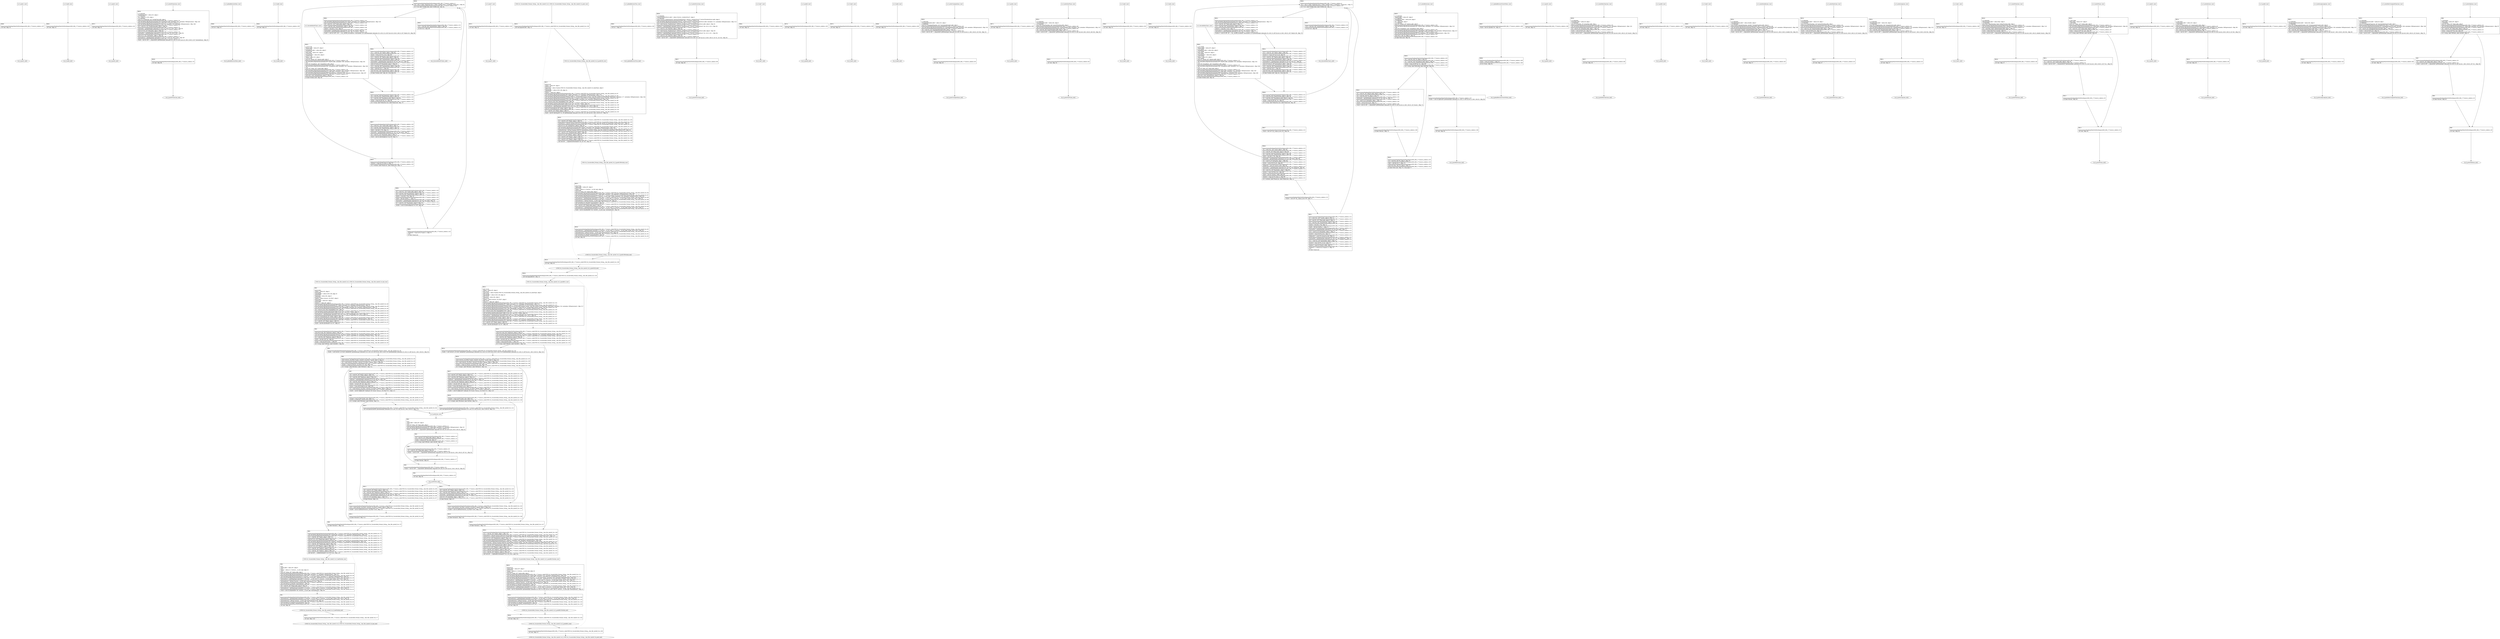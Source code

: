 digraph "icfg graph" {
BBio_ll_good1_end [label="{io_ll_good1_end}"];
BBio_ll_bad6_end [label="{io_ll_bad6_end}"];
BBio_ll_good5_end [label="{io_ll_good5_end}"];
BBio_ll_printWcharLine_end [label="{io_ll_printWcharLine_end}"];
BBio_ll_globalReturnsFalse_end [label="{io_ll_globalReturnsFalse_end}"];
BBio_ll_bad8_end [label="{io_ll_bad8_end}"];
BBio_ll_decodeHexWChars_end [label="{io_ll_decodeHexWChars_end}"];
BBio_ll_good7_end [label="{io_ll_good7_end}"];
BBCWE134_Uncontrolled_Format_String__char_file_vprintf_34_ll_CWE134_Uncontrolled_Format_String__char_file_vprintf_34_good_end [label="{CWE134_Uncontrolled_Format_String__char_file_vprintf_34_ll_CWE134_Uncontrolled_Format_String__char_file_vprintf_34_good_end}"];
BBio_ll_globalReturnsTrue_end [label="{io_ll_globalReturnsTrue_end}"];
BBio_ll_printStructLine_end [label="{io_ll_printStructLine_end}"];
BBio_ll_bad7_end [label="{io_ll_bad7_end}"];
BBio_ll_good6_end [label="{io_ll_good6_end}"];
BBio_ll_bad2_end [label="{io_ll_bad2_end}"];
BBio_ll_bad9_end [label="{io_ll_bad9_end}"];
BBio_ll_printUnsignedLine_end [label="{io_ll_printUnsignedLine_end}"];
BBio_ll_good4_end [label="{io_ll_good4_end}"];
BBio_ll_printSizeTLine_end [label="{io_ll_printSizeTLine_end}"];
BBio_ll_bad5_end [label="{io_ll_bad5_end}"];
BBCWE134_Uncontrolled_Format_String__char_file_vprintf_34_ll_goodB2GVaSink_end [label="{CWE134_Uncontrolled_Format_String__char_file_vprintf_34_ll_goodB2GVaSink_end}"];
BBio_ll_printLine_end [label="{io_ll_printLine_end}"];
BBCWE134_Uncontrolled_Format_String__char_file_vprintf_34_ll_CWE134_Uncontrolled_Format_String__char_file_vprintf_34_bad_end [label="{CWE134_Uncontrolled_Format_String__char_file_vprintf_34_ll_CWE134_Uncontrolled_Format_String__char_file_vprintf_34_bad_end}"];
BBio_ll_bad4_end [label="{io_ll_bad4_end}"];
BBio_ll_decodeHexChars_end [label="{io_ll_decodeHexChars_end}"];
BBCWE134_Uncontrolled_Format_String__char_file_vprintf_34_ll_badVaSink_end [label="{CWE134_Uncontrolled_Format_String__char_file_vprintf_34_ll_badVaSink_end}"];
BBio_ll_printBytesLine_end [label="{io_ll_printBytesLine_end}"];
BBio_ll_globalReturnsTrueOrFalse_end [label="{io_ll_globalReturnsTrueOrFalse_end}"];
BBio_ll_good3_end [label="{io_ll_good3_end}"];
BBio_ll_printHexCharLine_end [label="{io_ll_printHexCharLine_end}"];
BBCWE134_Uncontrolled_Format_String__char_file_vprintf_34_ll_goodG2BVaSink_end [label="{CWE134_Uncontrolled_Format_String__char_file_vprintf_34_ll_goodG2BVaSink_end}"];
BBio_ll_good9_end [label="{io_ll_good9_end}"];
BBio_ll_bad3_end [label="{io_ll_bad3_end}"];
BBio_ll_printDoubleLine_end [label="{io_ll_printDoubleLine_end}"];
BBio_ll_printShortLine_end [label="{io_ll_printShortLine_end}"];
BBio_ll_printLongLine_end [label="{io_ll_printLongLine_end}"];
BBio_ll_bad1_end [label="{io_ll_bad1_end}"];
BBio_ll_printFloatLine_end [label="{io_ll_printFloatLine_end}"];
BBCWE134_Uncontrolled_Format_String__char_file_vprintf_34_ll_goodG2B_end [label="{CWE134_Uncontrolled_Format_String__char_file_vprintf_34_ll_goodG2B_end}"];
BBio_ll_printWLine_end [label="{io_ll_printWLine_end}"];
BBio_ll_good2_end [label="{io_ll_good2_end}"];
BBio_ll_printIntLine_end [label="{io_ll_printIntLine_end}"];
BBio_ll_good8_end [label="{io_ll_good8_end}"];
BBio_ll_printLongLongLine_end [label="{io_ll_printLongLongLine_end}"];
BBio_ll_printHexUnsignedCharLine_end [label="{io_ll_printHexUnsignedCharLine_end}"];
BBio_ll_printSinkLine_end [label="{io_ll_printSinkLine_end}"];
BBCWE134_Uncontrolled_Format_String__char_file_vprintf_34_ll_goodB2G_end [label="{CWE134_Uncontrolled_Format_String__char_file_vprintf_34_ll_goodB2G_end}"];
BBio_ll_good1_start [label="{io_ll_good1_start}", shape=record];
io_ll_good1BB69 [label="{BB69:\l\l/home/raoxue/Desktop/MemVerif/workspace/000_080_177/source_code/io.c:187\l
  ret void, !dbg !52\l
}", shape=record];
BBio_ll_bad6_start [label="{io_ll_bad6_start}", shape=record];
io_ll_bad6BB83 [label="{BB83:\l\l/home/raoxue/Desktop/MemVerif/workspace/000_080_177/source_code/io.c:203\l
  ret void, !dbg !52\l
}", shape=record];
BBio_ll_good5_start [label="{io_ll_good5_start}", shape=record];
io_ll_good5BB73 [label="{BB73:\l\l/home/raoxue/Desktop/MemVerif/workspace/000_080_177/source_code/io.c:191\l
  ret void, !dbg !52\l
}", shape=record];
BBio_ll_printWcharLine_start [label="{io_ll_printWcharLine_start}", shape=record];
io_ll_printWcharLineBB28 [label="{BB28:\l\l/:1374865664\l
  %wideChar.addr = alloca i32, align 4\l
/:1374865664\l
  %s = alloca [2 x i32], align 4\l
/:1374865664\l
  store i32 %wideChar, i32* %wideChar.addr, align 4\l
/home/raoxue/Desktop/MemVerif/workspace/000_080_177/source_code/io.c:70\l
  call void @llvm.dbg.declare(metadata i32* %wideChar.addr, metadata !162, metadata !DIExpression()), !dbg !163\l
/home/raoxue/Desktop/MemVerif/workspace/000_080_177/source_code/io.c:74\l
  call void @llvm.dbg.declare(metadata [2 x i32]* %s, metadata !164, metadata !DIExpression()), !dbg !168\l
/home/raoxue/Desktop/MemVerif/workspace/000_080_177/source_code/io.c:75\l
  %0 = load i32, i32* %wideChar.addr, align 4, !dbg !61\l
/home/raoxue/Desktop/MemVerif/workspace/000_080_177/source_code/io.c:75\l
  %arrayidx = getelementptr inbounds [2 x i32], [2 x i32]* %s, i64 0, i64 0, !dbg !62\l
/home/raoxue/Desktop/MemVerif/workspace/000_080_177/source_code/io.c:75\l
  store i32 %0, i32* %arrayidx, align 4, !dbg !63\l
/home/raoxue/Desktop/MemVerif/workspace/000_080_177/source_code/io.c:76\l
  %arrayidx1 = getelementptr inbounds [2 x i32], [2 x i32]* %s, i64 0, i64 1, !dbg !64\l
/home/raoxue/Desktop/MemVerif/workspace/000_080_177/source_code/io.c:76\l
  store i32 0, i32* %arrayidx1, align 4, !dbg !65\l
/home/raoxue/Desktop/MemVerif/workspace/000_080_177/source_code/io.c:77\l
  %arraydecay = getelementptr inbounds [2 x i32], [2 x i32]* %s, i64 0, i64 0, !dbg !66\l
/home/raoxue/Desktop/MemVerif/workspace/000_080_177/source_code/io.c:77\l
  %call = call i32 (i8*, ...) @printf(i8* getelementptr inbounds ([5 x i8], [5 x i8]* @.str.10, i64 0, i64 0), i32* %arraydecay), !dbg !67\l
}", shape=record];
io_ll_printWcharLineBB28 [label="{BB28:\l\l/:1374865664\l
  %wideChar.addr = alloca i32, align 4\l
/:1374865664\l
  %s = alloca [2 x i32], align 4\l
/:1374865664\l
  store i32 %wideChar, i32* %wideChar.addr, align 4\l
/home/raoxue/Desktop/MemVerif/workspace/000_080_177/source_code/io.c:70\l
  call void @llvm.dbg.declare(metadata i32* %wideChar.addr, metadata !162, metadata !DIExpression()), !dbg !163\l
/home/raoxue/Desktop/MemVerif/workspace/000_080_177/source_code/io.c:74\l
  call void @llvm.dbg.declare(metadata [2 x i32]* %s, metadata !164, metadata !DIExpression()), !dbg !168\l
/home/raoxue/Desktop/MemVerif/workspace/000_080_177/source_code/io.c:75\l
  %0 = load i32, i32* %wideChar.addr, align 4, !dbg !61\l
/home/raoxue/Desktop/MemVerif/workspace/000_080_177/source_code/io.c:75\l
  %arrayidx = getelementptr inbounds [2 x i32], [2 x i32]* %s, i64 0, i64 0, !dbg !62\l
/home/raoxue/Desktop/MemVerif/workspace/000_080_177/source_code/io.c:75\l
  store i32 %0, i32* %arrayidx, align 4, !dbg !63\l
/home/raoxue/Desktop/MemVerif/workspace/000_080_177/source_code/io.c:76\l
  %arrayidx1 = getelementptr inbounds [2 x i32], [2 x i32]* %s, i64 0, i64 1, !dbg !64\l
/home/raoxue/Desktop/MemVerif/workspace/000_080_177/source_code/io.c:76\l
  store i32 0, i32* %arrayidx1, align 4, !dbg !65\l
/home/raoxue/Desktop/MemVerif/workspace/000_080_177/source_code/io.c:77\l
  %arraydecay = getelementptr inbounds [2 x i32], [2 x i32]* %s, i64 0, i64 0, !dbg !66\l
/home/raoxue/Desktop/MemVerif/workspace/000_080_177/source_code/io.c:77\l
  %call = call i32 (i8*, ...) @printf(i8* getelementptr inbounds ([5 x i8], [5 x i8]* @.str.10, i64 0, i64 0), i32* %arraydecay), !dbg !67\l
}", shape=record];
io_ll_printWcharLineBB29 [label="{BB29:\l\l/home/raoxue/Desktop/MemVerif/workspace/000_080_177/source_code/io.c:78\l
  ret void, !dbg !68\l
}", shape=record];
BBio_ll_globalReturnsFalse_start [label="{io_ll_globalReturnsFalse_start}", shape=record];
io_ll_globalReturnsFalseBB66 [label="{BB66:\l\l/home/raoxue/Desktop/MemVerif/workspace/000_080_177/source_code/io.c:163\l
  ret i32 0, !dbg !52\l
}", shape=record];
BBio_ll_bad8_start [label="{io_ll_bad8_start}", shape=record];
io_ll_bad8BB85 [label="{BB85:\l\l/home/raoxue/Desktop/MemVerif/workspace/000_080_177/source_code/io.c:205\l
  ret void, !dbg !52\l
}", shape=record];
BBio_ll_decodeHexWChars_start [label="{io_ll_decodeHexWChars_start}", shape=record];
io_ll_decodeHexWCharsBB55 [label="{BB55:\l\l/:116701768\l
  %bytes.addr = alloca i8*, align 8\l
/:116701768\l
  %numBytes.addr = alloca i64, align 8\l
/:116701768\l
  %hex.addr = alloca i32*, align 8\l
/:116701768\l
  %numWritten = alloca i64, align 8\l
/:116701768\l
  %byte = alloca i32, align 4\l
/:116701768\l
  store i8* %bytes, i8** %bytes.addr, align 8\l
/home/raoxue/Desktop/MemVerif/workspace/000_080_177/source_code/io.c:135\l
  call void @llvm.dbg.declare(metadata i8** %bytes.addr, metadata !290, metadata !DIExpression()), !dbg !291\l
/:135\l
  store i64 %numBytes, i64* %numBytes.addr, align 8\l
/home/raoxue/Desktop/MemVerif/workspace/000_080_177/source_code/io.c:135\l
  call void @llvm.dbg.declare(metadata i64* %numBytes.addr, metadata !292, metadata !DIExpression()), !dbg !293\l
/:135\l
  store i32* %hex, i32** %hex.addr, align 8\l
/home/raoxue/Desktop/MemVerif/workspace/000_080_177/source_code/io.c:135\l
  call void @llvm.dbg.declare(metadata i32** %hex.addr, metadata !294, metadata !DIExpression()), !dbg !295\l
/home/raoxue/Desktop/MemVerif/workspace/000_080_177/source_code/io.c:137\l
  call void @llvm.dbg.declare(metadata i64* %numWritten, metadata !296, metadata !DIExpression()), !dbg !297\l
/home/raoxue/Desktop/MemVerif/workspace/000_080_177/source_code/io.c:137\l
  store i64 0, i64* %numWritten, align 8, !dbg !65\l
/home/raoxue/Desktop/MemVerif/workspace/000_080_177/source_code/io.c:143\l
  br label %while.cond, !dbg !66\l
}", shape=record];
io_ll_decodeHexWCharsBB56 [label="{BB56:\l\l/home/raoxue/Desktop/MemVerif/workspace/000_080_177/source_code/io.c:143\l
  %0 = load i64, i64* %numWritten, align 8, !dbg !67\l
/home/raoxue/Desktop/MemVerif/workspace/000_080_177/source_code/io.c:143\l
  %1 = load i64, i64* %numBytes.addr, align 8, !dbg !68\l
/home/raoxue/Desktop/MemVerif/workspace/000_080_177/source_code/io.c:143\l
  %cmp = icmp ult i64 %0, %1, !dbg !69\l
/home/raoxue/Desktop/MemVerif/workspace/000_080_177/source_code/io.c:143\l
  br i1 %cmp, label %land.lhs.true, label %land.end, !dbg !70\l
}", shape=record];
io_ll_decodeHexWCharsBB57 [label="{BB57:\l\l/home/raoxue/Desktop/MemVerif/workspace/000_080_177/source_code/io.c:143\l
  %2 = load i32*, i32** %hex.addr, align 8, !dbg !71\l
/home/raoxue/Desktop/MemVerif/workspace/000_080_177/source_code/io.c:143\l
  %3 = load i64, i64* %numWritten, align 8, !dbg !72\l
/home/raoxue/Desktop/MemVerif/workspace/000_080_177/source_code/io.c:143\l
  %mul = mul i64 2, %3, !dbg !73\l
/home/raoxue/Desktop/MemVerif/workspace/000_080_177/source_code/io.c:143\l
  %arrayidx = getelementptr inbounds i32, i32* %2, i64 %mul, !dbg !71\l
/home/raoxue/Desktop/MemVerif/workspace/000_080_177/source_code/io.c:143\l
  %4 = load i32, i32* %arrayidx, align 4, !dbg !71\l
/home/raoxue/Desktop/MemVerif/workspace/000_080_177/source_code/io.c:143\l
  %call = call i32 @iswxdigit(i32 %4) #5, !dbg !74\l
}", shape=record];
io_ll_decodeHexWCharsBB57 [label="{BB57:\l\l/home/raoxue/Desktop/MemVerif/workspace/000_080_177/source_code/io.c:143\l
  %2 = load i32*, i32** %hex.addr, align 8, !dbg !71\l
/home/raoxue/Desktop/MemVerif/workspace/000_080_177/source_code/io.c:143\l
  %3 = load i64, i64* %numWritten, align 8, !dbg !72\l
/home/raoxue/Desktop/MemVerif/workspace/000_080_177/source_code/io.c:143\l
  %mul = mul i64 2, %3, !dbg !73\l
/home/raoxue/Desktop/MemVerif/workspace/000_080_177/source_code/io.c:143\l
  %arrayidx = getelementptr inbounds i32, i32* %2, i64 %mul, !dbg !71\l
/home/raoxue/Desktop/MemVerif/workspace/000_080_177/source_code/io.c:143\l
  %4 = load i32, i32* %arrayidx, align 4, !dbg !71\l
/home/raoxue/Desktop/MemVerif/workspace/000_080_177/source_code/io.c:143\l
  %call = call i32 @iswxdigit(i32 %4) #5, !dbg !74\l
}", shape=record];
io_ll_decodeHexWCharsBB59 [label="{BB59:\l\l/home/raoxue/Desktop/MemVerif/workspace/000_080_177/source_code/io.c:143\l
  %tobool = icmp ne i32 %call, 0, !dbg !74\l
/home/raoxue/Desktop/MemVerif/workspace/000_080_177/source_code/io.c:143\l
  br i1 %tobool, label %land.rhs, label %land.end, !dbg !75\l
}", shape=record];
io_ll_decodeHexWCharsBB60 [label="{BB60:\l\l/home/raoxue/Desktop/MemVerif/workspace/000_080_177/source_code/io.c:143\l
  %5 = load i32*, i32** %hex.addr, align 8, !dbg !76\l
/home/raoxue/Desktop/MemVerif/workspace/000_080_177/source_code/io.c:143\l
  %6 = load i64, i64* %numWritten, align 8, !dbg !77\l
/home/raoxue/Desktop/MemVerif/workspace/000_080_177/source_code/io.c:143\l
  %mul1 = mul i64 2, %6, !dbg !78\l
/home/raoxue/Desktop/MemVerif/workspace/000_080_177/source_code/io.c:143\l
  %add = add i64 %mul1, 1, !dbg !79\l
/home/raoxue/Desktop/MemVerif/workspace/000_080_177/source_code/io.c:143\l
  %arrayidx2 = getelementptr inbounds i32, i32* %5, i64 %add, !dbg !76\l
/home/raoxue/Desktop/MemVerif/workspace/000_080_177/source_code/io.c:143\l
  %7 = load i32, i32* %arrayidx2, align 4, !dbg !76\l
/home/raoxue/Desktop/MemVerif/workspace/000_080_177/source_code/io.c:143\l
  %call3 = call i32 @iswxdigit(i32 %7) #5, !dbg !80\l
}", shape=record];
io_ll_decodeHexWCharsBB60 [label="{BB60:\l\l/home/raoxue/Desktop/MemVerif/workspace/000_080_177/source_code/io.c:143\l
  %5 = load i32*, i32** %hex.addr, align 8, !dbg !76\l
/home/raoxue/Desktop/MemVerif/workspace/000_080_177/source_code/io.c:143\l
  %6 = load i64, i64* %numWritten, align 8, !dbg !77\l
/home/raoxue/Desktop/MemVerif/workspace/000_080_177/source_code/io.c:143\l
  %mul1 = mul i64 2, %6, !dbg !78\l
/home/raoxue/Desktop/MemVerif/workspace/000_080_177/source_code/io.c:143\l
  %add = add i64 %mul1, 1, !dbg !79\l
/home/raoxue/Desktop/MemVerif/workspace/000_080_177/source_code/io.c:143\l
  %arrayidx2 = getelementptr inbounds i32, i32* %5, i64 %add, !dbg !76\l
/home/raoxue/Desktop/MemVerif/workspace/000_080_177/source_code/io.c:143\l
  %7 = load i32, i32* %arrayidx2, align 4, !dbg !76\l
/home/raoxue/Desktop/MemVerif/workspace/000_080_177/source_code/io.c:143\l
  %call3 = call i32 @iswxdigit(i32 %7) #5, !dbg !80\l
}", shape=record];
io_ll_decodeHexWCharsBB61 [label="{BB61:\l\l/home/raoxue/Desktop/MemVerif/workspace/000_080_177/source_code/io.c:143\l
  %tobool4 = icmp ne i32 %call3, 0, !dbg !75\l
/:143\l
  br label %land.end\l
}", shape=record];
io_ll_decodeHexWCharsBB58 [label="{BB58:\l\l/home/raoxue/Desktop/MemVerif/workspace/000_080_177/source_code/io.c:0\l
  %8 = phi i1 [ false, %land.lhs.true ], [ false, %while.cond ], [ %tobool4, %land.rhs ], !dbg !81\l
/home/raoxue/Desktop/MemVerif/workspace/000_080_177/source_code/io.c:143\l
  br i1 %8, label %while.body, label %while.end, !dbg !66\l
}", shape=record];
io_ll_decodeHexWCharsBB62 [label="{BB62:\l\l/home/raoxue/Desktop/MemVerif/workspace/000_080_177/source_code/io.c:145\l
  call void @llvm.dbg.declare(metadata i32* %byte, metadata !314, metadata !DIExpression()), !dbg !316\l
/home/raoxue/Desktop/MemVerif/workspace/000_080_177/source_code/io.c:146\l
  %9 = load i32*, i32** %hex.addr, align 8, !dbg !85\l
/home/raoxue/Desktop/MemVerif/workspace/000_080_177/source_code/io.c:146\l
  %10 = load i64, i64* %numWritten, align 8, !dbg !86\l
/home/raoxue/Desktop/MemVerif/workspace/000_080_177/source_code/io.c:146\l
  %mul5 = mul i64 2, %10, !dbg !87\l
/home/raoxue/Desktop/MemVerif/workspace/000_080_177/source_code/io.c:146\l
  %arrayidx6 = getelementptr inbounds i32, i32* %9, i64 %mul5, !dbg !85\l
/home/raoxue/Desktop/MemVerif/workspace/000_080_177/source_code/io.c:146\l
  %call7 = call i32 (i32*, i32*, ...) @__isoc99_swscanf(i32* %arrayidx6, i32* getelementptr inbounds ([5 x i32], [5 x i32]* @.str.16, i64 0, i64 0), i32* %byte) #5, !dbg !88\l
}", shape=record];
io_ll_decodeHexWCharsBB62 [label="{BB62:\l\l/home/raoxue/Desktop/MemVerif/workspace/000_080_177/source_code/io.c:145\l
  call void @llvm.dbg.declare(metadata i32* %byte, metadata !314, metadata !DIExpression()), !dbg !316\l
/home/raoxue/Desktop/MemVerif/workspace/000_080_177/source_code/io.c:146\l
  %9 = load i32*, i32** %hex.addr, align 8, !dbg !85\l
/home/raoxue/Desktop/MemVerif/workspace/000_080_177/source_code/io.c:146\l
  %10 = load i64, i64* %numWritten, align 8, !dbg !86\l
/home/raoxue/Desktop/MemVerif/workspace/000_080_177/source_code/io.c:146\l
  %mul5 = mul i64 2, %10, !dbg !87\l
/home/raoxue/Desktop/MemVerif/workspace/000_080_177/source_code/io.c:146\l
  %arrayidx6 = getelementptr inbounds i32, i32* %9, i64 %mul5, !dbg !85\l
/home/raoxue/Desktop/MemVerif/workspace/000_080_177/source_code/io.c:146\l
  %call7 = call i32 (i32*, i32*, ...) @__isoc99_swscanf(i32* %arrayidx6, i32* getelementptr inbounds ([5 x i32], [5 x i32]* @.str.16, i64 0, i64 0), i32* %byte) #5, !dbg !88\l
}", shape=record];
io_ll_decodeHexWCharsBB64 [label="{BB64:\l\l/home/raoxue/Desktop/MemVerif/workspace/000_080_177/source_code/io.c:147\l
  %11 = load i32, i32* %byte, align 4, !dbg !89\l
/home/raoxue/Desktop/MemVerif/workspace/000_080_177/source_code/io.c:147\l
  %conv = trunc i32 %11 to i8, !dbg !90\l
/home/raoxue/Desktop/MemVerif/workspace/000_080_177/source_code/io.c:147\l
  %12 = load i8*, i8** %bytes.addr, align 8, !dbg !91\l
/home/raoxue/Desktop/MemVerif/workspace/000_080_177/source_code/io.c:147\l
  %13 = load i64, i64* %numWritten, align 8, !dbg !92\l
/home/raoxue/Desktop/MemVerif/workspace/000_080_177/source_code/io.c:147\l
  %arrayidx8 = getelementptr inbounds i8, i8* %12, i64 %13, !dbg !91\l
/home/raoxue/Desktop/MemVerif/workspace/000_080_177/source_code/io.c:147\l
  store i8 %conv, i8* %arrayidx8, align 1, !dbg !93\l
/home/raoxue/Desktop/MemVerif/workspace/000_080_177/source_code/io.c:148\l
  %14 = load i64, i64* %numWritten, align 8, !dbg !94\l
/home/raoxue/Desktop/MemVerif/workspace/000_080_177/source_code/io.c:148\l
  %inc = add i64 %14, 1, !dbg !94\l
/home/raoxue/Desktop/MemVerif/workspace/000_080_177/source_code/io.c:148\l
  store i64 %inc, i64* %numWritten, align 8, !dbg !94\l
/home/raoxue/Desktop/MemVerif/workspace/000_080_177/source_code/io.c:143\l
  br label %while.cond, !dbg !66, !llvm.loop !95\l
}", shape=record];
io_ll_decodeHexWCharsBB63 [label="{BB63:\l\l/home/raoxue/Desktop/MemVerif/workspace/000_080_177/source_code/io.c:151\l
  %15 = load i64, i64* %numWritten, align 8, !dbg !98\l
/home/raoxue/Desktop/MemVerif/workspace/000_080_177/source_code/io.c:151\l
  ret i64 %15, !dbg !99\l
}", shape=record];
BBio_ll_good7_start [label="{io_ll_good7_start}", shape=record];
io_ll_good7BB75 [label="{BB75:\l\l/home/raoxue/Desktop/MemVerif/workspace/000_080_177/source_code/io.c:193\l
  ret void, !dbg !52\l
}", shape=record];
BBCWE134_Uncontrolled_Format_String__char_file_vprintf_34_ll_CWE134_Uncontrolled_Format_String__char_file_vprintf_34_good_start [label="{CWE134_Uncontrolled_Format_String__char_file_vprintf_34_ll_CWE134_Uncontrolled_Format_String__char_file_vprintf_34_good_start}", shape=record];
CWE134_Uncontrolled_Format_String__char_file_vprintf_34_ll_CWE134_Uncontrolled_Format_String__char_file_vprintf_34_goodBB35 [label="{BB35:\l\l/home/raoxue/Desktop/MemVerif/workspace/000_080_177/source_code/CWE134_Uncontrolled_Format_String__char_file_vprintf_34.c:158\l
  call void @goodG2B(), !dbg !13\l
}", shape=record];
CWE134_Uncontrolled_Format_String__char_file_vprintf_34_ll_CWE134_Uncontrolled_Format_String__char_file_vprintf_34_goodBB35 [label="{BB35:\l\l/home/raoxue/Desktop/MemVerif/workspace/000_080_177/source_code/CWE134_Uncontrolled_Format_String__char_file_vprintf_34.c:158\l
  call void @goodG2B(), !dbg !13\l
}", shape=record];
CWE134_Uncontrolled_Format_String__char_file_vprintf_34_ll_CWE134_Uncontrolled_Format_String__char_file_vprintf_34_goodBB36 [label="{BB36:\l\l/home/raoxue/Desktop/MemVerif/workspace/000_080_177/source_code/CWE134_Uncontrolled_Format_String__char_file_vprintf_34.c:159\l
  call void @goodB2G(), !dbg !14\l
}", shape=record];
CWE134_Uncontrolled_Format_String__char_file_vprintf_34_ll_CWE134_Uncontrolled_Format_String__char_file_vprintf_34_goodBB36 [label="{BB36:\l\l/home/raoxue/Desktop/MemVerif/workspace/000_080_177/source_code/CWE134_Uncontrolled_Format_String__char_file_vprintf_34.c:159\l
  call void @goodB2G(), !dbg !14\l
}", shape=record];
CWE134_Uncontrolled_Format_String__char_file_vprintf_34_ll_CWE134_Uncontrolled_Format_String__char_file_vprintf_34_goodBB37 [label="{BB37:\l\l/home/raoxue/Desktop/MemVerif/workspace/000_080_177/source_code/CWE134_Uncontrolled_Format_String__char_file_vprintf_34.c:160\l
  ret void, !dbg !15\l
}", shape=record];
BBio_ll_globalReturnsTrue_start [label="{io_ll_globalReturnsTrue_start}", shape=record];
io_ll_globalReturnsTrueBB65 [label="{BB65:\l\l/home/raoxue/Desktop/MemVerif/workspace/000_080_177/source_code/io.c:158\l
  ret i32 1, !dbg !52\l
}", shape=record];
BBio_ll_printStructLine_start [label="{io_ll_printStructLine_start}", shape=record];
io_ll_printStructLineBB36 [label="{BB36:\l\l/:1374865664\l
  %structTwoIntsStruct.addr = alloca %struct._twoIntsStruct*, align 8\l
/:1374865664\l
  store %struct._twoIntsStruct* %structTwoIntsStruct, %struct._twoIntsStruct** %structTwoIntsStruct.addr, align 8\l
/home/raoxue/Desktop/MemVerif/workspace/000_080_177/source_code/io.c:95\l
  call void @llvm.dbg.declare(metadata %struct._twoIntsStruct** %structTwoIntsStruct.addr, metadata !212, metadata !DIExpression()), !dbg !213\l
/home/raoxue/Desktop/MemVerif/workspace/000_080_177/source_code/io.c:97\l
  %0 = load %struct._twoIntsStruct*, %struct._twoIntsStruct** %structTwoIntsStruct.addr, align 8, !dbg !61\l
/home/raoxue/Desktop/MemVerif/workspace/000_080_177/source_code/io.c:97\l
  %intOne = getelementptr inbounds %struct._twoIntsStruct, %struct._twoIntsStruct* %0, i32 0, i32 0, !dbg !62\l
/home/raoxue/Desktop/MemVerif/workspace/000_080_177/source_code/io.c:97\l
  %1 = load i32, i32* %intOne, align 4, !dbg !62\l
/home/raoxue/Desktop/MemVerif/workspace/000_080_177/source_code/io.c:97\l
  %2 = load %struct._twoIntsStruct*, %struct._twoIntsStruct** %structTwoIntsStruct.addr, align 8, !dbg !63\l
/home/raoxue/Desktop/MemVerif/workspace/000_080_177/source_code/io.c:97\l
  %intTwo = getelementptr inbounds %struct._twoIntsStruct, %struct._twoIntsStruct* %2, i32 0, i32 1, !dbg !64\l
/home/raoxue/Desktop/MemVerif/workspace/000_080_177/source_code/io.c:97\l
  %3 = load i32, i32* %intTwo, align 4, !dbg !64\l
/home/raoxue/Desktop/MemVerif/workspace/000_080_177/source_code/io.c:97\l
  %call = call i32 (i8*, ...) @printf(i8* getelementptr inbounds ([10 x i8], [10 x i8]* @.str.13, i64 0, i64 0), i32 %1, i32 %3), !dbg !65\l
}", shape=record];
io_ll_printStructLineBB36 [label="{BB36:\l\l/:1374865664\l
  %structTwoIntsStruct.addr = alloca %struct._twoIntsStruct*, align 8\l
/:1374865664\l
  store %struct._twoIntsStruct* %structTwoIntsStruct, %struct._twoIntsStruct** %structTwoIntsStruct.addr, align 8\l
/home/raoxue/Desktop/MemVerif/workspace/000_080_177/source_code/io.c:95\l
  call void @llvm.dbg.declare(metadata %struct._twoIntsStruct** %structTwoIntsStruct.addr, metadata !212, metadata !DIExpression()), !dbg !213\l
/home/raoxue/Desktop/MemVerif/workspace/000_080_177/source_code/io.c:97\l
  %0 = load %struct._twoIntsStruct*, %struct._twoIntsStruct** %structTwoIntsStruct.addr, align 8, !dbg !61\l
/home/raoxue/Desktop/MemVerif/workspace/000_080_177/source_code/io.c:97\l
  %intOne = getelementptr inbounds %struct._twoIntsStruct, %struct._twoIntsStruct* %0, i32 0, i32 0, !dbg !62\l
/home/raoxue/Desktop/MemVerif/workspace/000_080_177/source_code/io.c:97\l
  %1 = load i32, i32* %intOne, align 4, !dbg !62\l
/home/raoxue/Desktop/MemVerif/workspace/000_080_177/source_code/io.c:97\l
  %2 = load %struct._twoIntsStruct*, %struct._twoIntsStruct** %structTwoIntsStruct.addr, align 8, !dbg !63\l
/home/raoxue/Desktop/MemVerif/workspace/000_080_177/source_code/io.c:97\l
  %intTwo = getelementptr inbounds %struct._twoIntsStruct, %struct._twoIntsStruct* %2, i32 0, i32 1, !dbg !64\l
/home/raoxue/Desktop/MemVerif/workspace/000_080_177/source_code/io.c:97\l
  %3 = load i32, i32* %intTwo, align 4, !dbg !64\l
/home/raoxue/Desktop/MemVerif/workspace/000_080_177/source_code/io.c:97\l
  %call = call i32 (i8*, ...) @printf(i8* getelementptr inbounds ([10 x i8], [10 x i8]* @.str.13, i64 0, i64 0), i32 %1, i32 %3), !dbg !65\l
}", shape=record];
io_ll_printStructLineBB37 [label="{BB37:\l\l/home/raoxue/Desktop/MemVerif/workspace/000_080_177/source_code/io.c:98\l
  ret void, !dbg !66\l
}", shape=record];
BBio_ll_bad7_start [label="{io_ll_bad7_start}", shape=record];
io_ll_bad7BB84 [label="{BB84:\l\l/home/raoxue/Desktop/MemVerif/workspace/000_080_177/source_code/io.c:204\l
  ret void, !dbg !52\l
}", shape=record];
BBio_ll_good6_start [label="{io_ll_good6_start}", shape=record];
io_ll_good6BB74 [label="{BB74:\l\l/home/raoxue/Desktop/MemVerif/workspace/000_080_177/source_code/io.c:192\l
  ret void, !dbg !52\l
}", shape=record];
BBio_ll_bad2_start [label="{io_ll_bad2_start}", shape=record];
io_ll_bad2BB79 [label="{BB79:\l\l/home/raoxue/Desktop/MemVerif/workspace/000_080_177/source_code/io.c:199\l
  ret void, !dbg !52\l
}", shape=record];
BBio_ll_bad9_start [label="{io_ll_bad9_start}", shape=record];
io_ll_bad9BB86 [label="{BB86:\l\l/home/raoxue/Desktop/MemVerif/workspace/000_080_177/source_code/io.c:206\l
  ret void, !dbg !52\l
}", shape=record];
BBio_ll_printUnsignedLine_start [label="{io_ll_printUnsignedLine_start}", shape=record];
io_ll_printUnsignedLineBB30 [label="{BB30:\l\l/:116862808\l
  %unsignedNumber.addr = alloca i32, align 4\l
/:116862808\l
  store i32 %unsignedNumber, i32* %unsignedNumber.addr, align 4\l
/home/raoxue/Desktop/MemVerif/workspace/000_080_177/source_code/io.c:80\l
  call void @llvm.dbg.declare(metadata i32* %unsignedNumber.addr, metadata !180, metadata !DIExpression()), !dbg !181\l
/home/raoxue/Desktop/MemVerif/workspace/000_080_177/source_code/io.c:82\l
  %0 = load i32, i32* %unsignedNumber.addr, align 4, !dbg !54\l
/home/raoxue/Desktop/MemVerif/workspace/000_080_177/source_code/io.c:82\l
  %call = call i32 (i8*, ...) @printf(i8* getelementptr inbounds ([4 x i8], [4 x i8]* @.str.11, i64 0, i64 0), i32 %0), !dbg !55\l
}", shape=record];
io_ll_printUnsignedLineBB30 [label="{BB30:\l\l/:116862808\l
  %unsignedNumber.addr = alloca i32, align 4\l
/:116862808\l
  store i32 %unsignedNumber, i32* %unsignedNumber.addr, align 4\l
/home/raoxue/Desktop/MemVerif/workspace/000_080_177/source_code/io.c:80\l
  call void @llvm.dbg.declare(metadata i32* %unsignedNumber.addr, metadata !180, metadata !DIExpression()), !dbg !181\l
/home/raoxue/Desktop/MemVerif/workspace/000_080_177/source_code/io.c:82\l
  %0 = load i32, i32* %unsignedNumber.addr, align 4, !dbg !54\l
/home/raoxue/Desktop/MemVerif/workspace/000_080_177/source_code/io.c:82\l
  %call = call i32 (i8*, ...) @printf(i8* getelementptr inbounds ([4 x i8], [4 x i8]* @.str.11, i64 0, i64 0), i32 %0), !dbg !55\l
}", shape=record];
io_ll_printUnsignedLineBB31 [label="{BB31:\l\l/home/raoxue/Desktop/MemVerif/workspace/000_080_177/source_code/io.c:83\l
  ret void, !dbg !56\l
}", shape=record];
BBio_ll_good4_start [label="{io_ll_good4_start}", shape=record];
io_ll_good4BB72 [label="{BB72:\l\l/home/raoxue/Desktop/MemVerif/workspace/000_080_177/source_code/io.c:190\l
  ret void, !dbg !52\l
}", shape=record];
BBio_ll_printSizeTLine_start [label="{io_ll_printSizeTLine_start}", shape=record];
io_ll_printSizeTLineBB24 [label="{BB24:\l\l/:1374865664\l
  %sizeTNumber.addr = alloca i64, align 8\l
/:1374865664\l
  store i64 %sizeTNumber, i64* %sizeTNumber.addr, align 8\l
/home/raoxue/Desktop/MemVerif/workspace/000_080_177/source_code/io.c:60\l
  call void @llvm.dbg.declare(metadata i64* %sizeTNumber.addr, metadata !146, metadata !DIExpression()), !dbg !147\l
/home/raoxue/Desktop/MemVerif/workspace/000_080_177/source_code/io.c:62\l
  %0 = load i64, i64* %sizeTNumber.addr, align 8, !dbg !57\l
/home/raoxue/Desktop/MemVerif/workspace/000_080_177/source_code/io.c:62\l
  %call = call i32 (i8*, ...) @printf(i8* getelementptr inbounds ([5 x i8], [5 x i8]* @.str.8, i64 0, i64 0), i64 %0), !dbg !58\l
}", shape=record];
io_ll_printSizeTLineBB24 [label="{BB24:\l\l/:1374865664\l
  %sizeTNumber.addr = alloca i64, align 8\l
/:1374865664\l
  store i64 %sizeTNumber, i64* %sizeTNumber.addr, align 8\l
/home/raoxue/Desktop/MemVerif/workspace/000_080_177/source_code/io.c:60\l
  call void @llvm.dbg.declare(metadata i64* %sizeTNumber.addr, metadata !146, metadata !DIExpression()), !dbg !147\l
/home/raoxue/Desktop/MemVerif/workspace/000_080_177/source_code/io.c:62\l
  %0 = load i64, i64* %sizeTNumber.addr, align 8, !dbg !57\l
/home/raoxue/Desktop/MemVerif/workspace/000_080_177/source_code/io.c:62\l
  %call = call i32 (i8*, ...) @printf(i8* getelementptr inbounds ([5 x i8], [5 x i8]* @.str.8, i64 0, i64 0), i64 %0), !dbg !58\l
}", shape=record];
io_ll_printSizeTLineBB25 [label="{BB25:\l\l/home/raoxue/Desktop/MemVerif/workspace/000_080_177/source_code/io.c:63\l
  ret void, !dbg !59\l
}", shape=record];
BBio_ll_bad5_start [label="{io_ll_bad5_start}", shape=record];
io_ll_bad5BB82 [label="{BB82:\l\l/home/raoxue/Desktop/MemVerif/workspace/000_080_177/source_code/io.c:202\l
  ret void, !dbg !52\l
}", shape=record];
BBCWE134_Uncontrolled_Format_String__char_file_vprintf_34_ll_goodB2GVaSink_start [label="{CWE134_Uncontrolled_Format_String__char_file_vprintf_34_ll_goodB2GVaSink_start}", shape=record];
CWE134_Uncontrolled_Format_String__char_file_vprintf_34_ll_goodB2GVaSinkBB20 [label="{BB20:\l\l/:90205416\l
  %data.addr = alloca i8*, align 8\l
/:90205416\l
  %args = alloca [1 x %struct.__va_list_tag], align 16\l
/:90205416\l
  store i8* %data, i8** %data.addr, align 8\l
/home/raoxue/Desktop/MemVerif/workspace/000_080_177/source_code/CWE134_Uncontrolled_Format_String__char_file_vprintf_34.c:111\l
  call void @llvm.dbg.declare(metadata i8** %data.addr, metadata !203, metadata !DIExpression()), !dbg !204\l
/home/raoxue/Desktop/MemVerif/workspace/000_080_177/source_code/CWE134_Uncontrolled_Format_String__char_file_vprintf_34.c:114\l
  call void @llvm.dbg.declare(metadata [1 x %struct.__va_list_tag]* %args, metadata !205, metadata !DIExpression()), !dbg !207\l
/home/raoxue/Desktop/MemVerif/workspace/000_080_177/source_code/CWE134_Uncontrolled_Format_String__char_file_vprintf_34.c:115\l
  %arraydecay = getelementptr inbounds [1 x %struct.__va_list_tag], [1 x %struct.__va_list_tag]* %args, i64 0, i64 0, !dbg !35\l
/home/raoxue/Desktop/MemVerif/workspace/000_080_177/source_code/CWE134_Uncontrolled_Format_String__char_file_vprintf_34.c:115\l
  %arraydecay1 = bitcast %struct.__va_list_tag* %arraydecay to i8*, !dbg !35\l
/home/raoxue/Desktop/MemVerif/workspace/000_080_177/source_code/CWE134_Uncontrolled_Format_String__char_file_vprintf_34.c:115\l
  call void @llvm.va_start(i8* %arraydecay1), !dbg !35\l
/home/raoxue/Desktop/MemVerif/workspace/000_080_177/source_code/CWE134_Uncontrolled_Format_String__char_file_vprintf_34.c:117\l
  %arraydecay2 = getelementptr inbounds [1 x %struct.__va_list_tag], [1 x %struct.__va_list_tag]* %args, i64 0, i64 0, !dbg !36\l
/home/raoxue/Desktop/MemVerif/workspace/000_080_177/source_code/CWE134_Uncontrolled_Format_String__char_file_vprintf_34.c:117\l
  %call = call i32 @vprintf(i8* getelementptr inbounds ([3 x i8], [3 x i8]* @.str.4, i64 0, i64 0), %struct.__va_list_tag* %arraydecay2), !dbg !37\l
}", shape=record];
CWE134_Uncontrolled_Format_String__char_file_vprintf_34_ll_goodB2GVaSinkBB20 [label="{BB20:\l\l/:90205416\l
  %data.addr = alloca i8*, align 8\l
/:90205416\l
  %args = alloca [1 x %struct.__va_list_tag], align 16\l
/:90205416\l
  store i8* %data, i8** %data.addr, align 8\l
/home/raoxue/Desktop/MemVerif/workspace/000_080_177/source_code/CWE134_Uncontrolled_Format_String__char_file_vprintf_34.c:111\l
  call void @llvm.dbg.declare(metadata i8** %data.addr, metadata !203, metadata !DIExpression()), !dbg !204\l
/home/raoxue/Desktop/MemVerif/workspace/000_080_177/source_code/CWE134_Uncontrolled_Format_String__char_file_vprintf_34.c:114\l
  call void @llvm.dbg.declare(metadata [1 x %struct.__va_list_tag]* %args, metadata !205, metadata !DIExpression()), !dbg !207\l
/home/raoxue/Desktop/MemVerif/workspace/000_080_177/source_code/CWE134_Uncontrolled_Format_String__char_file_vprintf_34.c:115\l
  %arraydecay = getelementptr inbounds [1 x %struct.__va_list_tag], [1 x %struct.__va_list_tag]* %args, i64 0, i64 0, !dbg !35\l
/home/raoxue/Desktop/MemVerif/workspace/000_080_177/source_code/CWE134_Uncontrolled_Format_String__char_file_vprintf_34.c:115\l
  %arraydecay1 = bitcast %struct.__va_list_tag* %arraydecay to i8*, !dbg !35\l
/home/raoxue/Desktop/MemVerif/workspace/000_080_177/source_code/CWE134_Uncontrolled_Format_String__char_file_vprintf_34.c:115\l
  call void @llvm.va_start(i8* %arraydecay1), !dbg !35\l
/home/raoxue/Desktop/MemVerif/workspace/000_080_177/source_code/CWE134_Uncontrolled_Format_String__char_file_vprintf_34.c:117\l
  %arraydecay2 = getelementptr inbounds [1 x %struct.__va_list_tag], [1 x %struct.__va_list_tag]* %args, i64 0, i64 0, !dbg !36\l
/home/raoxue/Desktop/MemVerif/workspace/000_080_177/source_code/CWE134_Uncontrolled_Format_String__char_file_vprintf_34.c:117\l
  %call = call i32 @vprintf(i8* getelementptr inbounds ([3 x i8], [3 x i8]* @.str.4, i64 0, i64 0), %struct.__va_list_tag* %arraydecay2), !dbg !37\l
}", shape=record];
CWE134_Uncontrolled_Format_String__char_file_vprintf_34_ll_goodB2GVaSinkBB21 [label="{BB21:\l\l/home/raoxue/Desktop/MemVerif/workspace/000_080_177/source_code/CWE134_Uncontrolled_Format_String__char_file_vprintf_34.c:118\l
  %arraydecay3 = getelementptr inbounds [1 x %struct.__va_list_tag], [1 x %struct.__va_list_tag]* %args, i64 0, i64 0, !dbg !38\l
/home/raoxue/Desktop/MemVerif/workspace/000_080_177/source_code/CWE134_Uncontrolled_Format_String__char_file_vprintf_34.c:118\l
  %arraydecay34 = bitcast %struct.__va_list_tag* %arraydecay3 to i8*, !dbg !38\l
/home/raoxue/Desktop/MemVerif/workspace/000_080_177/source_code/CWE134_Uncontrolled_Format_String__char_file_vprintf_34.c:118\l
  call void @llvm.va_end(i8* %arraydecay34), !dbg !38\l
/home/raoxue/Desktop/MemVerif/workspace/000_080_177/source_code/CWE134_Uncontrolled_Format_String__char_file_vprintf_34.c:120\l
  ret void, !dbg !39\l
}", shape=record];
BBio_ll_printLine_start [label="{io_ll_printLine_start}", shape=record];
io_ll_printLineBB0 [label="{BB0:\l\l/:415\l
  %line.addr = alloca i8*, align 8\l
/:415\l
  store i8* %line, i8** %line.addr, align 8\l
/home/raoxue/Desktop/MemVerif/workspace/000_080_177/source_code/io.c:11\l
  call void @llvm.dbg.declare(metadata i8** %line.addr, metadata !52, metadata !DIExpression()), !dbg !53\l
/home/raoxue/Desktop/MemVerif/workspace/000_080_177/source_code/io.c:13\l
  %call = call i32 (i8*, ...) @printf(i8* getelementptr inbounds ([9 x i8], [9 x i8]* @.str, i64 0, i64 0)), !dbg !54\l
}", shape=record];
io_ll_printLineBB0 [label="{BB0:\l\l/:415\l
  %line.addr = alloca i8*, align 8\l
/:415\l
  store i8* %line, i8** %line.addr, align 8\l
/home/raoxue/Desktop/MemVerif/workspace/000_080_177/source_code/io.c:11\l
  call void @llvm.dbg.declare(metadata i8** %line.addr, metadata !52, metadata !DIExpression()), !dbg !53\l
/home/raoxue/Desktop/MemVerif/workspace/000_080_177/source_code/io.c:13\l
  %call = call i32 (i8*, ...) @printf(i8* getelementptr inbounds ([9 x i8], [9 x i8]* @.str, i64 0, i64 0)), !dbg !54\l
}", shape=record];
io_ll_printLineBB1 [label="{BB1:\l\l/home/raoxue/Desktop/MemVerif/workspace/000_080_177/source_code/io.c:14\l
  %0 = load i8*, i8** %line.addr, align 8, !dbg !55\l
/home/raoxue/Desktop/MemVerif/workspace/000_080_177/source_code/io.c:14\l
  %cmp = icmp ne i8* %0, null, !dbg !57\l
/home/raoxue/Desktop/MemVerif/workspace/000_080_177/source_code/io.c:14\l
  br i1 %cmp, label %if.then, label %if.end, !dbg !58\l
}", shape=record];
io_ll_printLineBB2 [label="{BB2:\l\l/home/raoxue/Desktop/MemVerif/workspace/000_080_177/source_code/io.c:16\l
  %1 = load i8*, i8** %line.addr, align 8, !dbg !59\l
/home/raoxue/Desktop/MemVerif/workspace/000_080_177/source_code/io.c:16\l
  %call1 = call i32 (i8*, ...) @printf(i8* getelementptr inbounds ([4 x i8], [4 x i8]* @.str.1, i64 0, i64 0), i8* %1), !dbg !61\l
}", shape=record];
io_ll_printLineBB2 [label="{BB2:\l\l/home/raoxue/Desktop/MemVerif/workspace/000_080_177/source_code/io.c:16\l
  %1 = load i8*, i8** %line.addr, align 8, !dbg !59\l
/home/raoxue/Desktop/MemVerif/workspace/000_080_177/source_code/io.c:16\l
  %call1 = call i32 (i8*, ...) @printf(i8* getelementptr inbounds ([4 x i8], [4 x i8]* @.str.1, i64 0, i64 0), i8* %1), !dbg !61\l
}", shape=record];
io_ll_printLineBB4 [label="{BB4:\l\l/home/raoxue/Desktop/MemVerif/workspace/000_080_177/source_code/io.c:17\l
  br label %if.end, !dbg !62\l
}", shape=record];
io_ll_printLineBB3 [label="{BB3:\l\l/home/raoxue/Desktop/MemVerif/workspace/000_080_177/source_code/io.c:18\l
  %call2 = call i32 (i8*, ...) @printf(i8* getelementptr inbounds ([9 x i8], [9 x i8]* @.str.2, i64 0, i64 0)), !dbg !63\l
}", shape=record];
io_ll_printLineBB3 [label="{BB3:\l\l/home/raoxue/Desktop/MemVerif/workspace/000_080_177/source_code/io.c:18\l
  %call2 = call i32 (i8*, ...) @printf(i8* getelementptr inbounds ([9 x i8], [9 x i8]* @.str.2, i64 0, i64 0)), !dbg !63\l
}", shape=record];
io_ll_printLineBB5 [label="{BB5:\l\l/home/raoxue/Desktop/MemVerif/workspace/000_080_177/source_code/io.c:19\l
  ret void, !dbg !64\l
}", shape=record];
BBCWE134_Uncontrolled_Format_String__char_file_vprintf_34_ll_CWE134_Uncontrolled_Format_String__char_file_vprintf_34_bad_start [label="{CWE134_Uncontrolled_Format_String__char_file_vprintf_34_ll_CWE134_Uncontrolled_Format_String__char_file_vprintf_34_bad_start}", shape=record];
CWE134_Uncontrolled_Format_String__char_file_vprintf_34_ll_CWE134_Uncontrolled_Format_String__char_file_vprintf_34_badBB2 [label="{BB2:\l\l/:90161880\l
  %data = alloca i8*, align 8\l
/:90161880\l
  %dataBuffer = alloca [100 x i8], align 16\l
/:90161880\l
  %dataLen = alloca i64, align 8\l
/:90161880\l
  %pFile = alloca %struct._IO_FILE*, align 8\l
/:90161880\l
  %dataCopy = alloca i8*, align 8\l
/:90161880\l
  %data12 = alloca i8*, align 8\l
/home/raoxue/Desktop/MemVerif/workspace/000_080_177/source_code/CWE134_Uncontrolled_Format_String__char_file_vprintf_34.c:48\l
  call void @llvm.dbg.declare(metadata i8** %data, metadata !44, metadata !DIExpression()), !dbg !45\l
/home/raoxue/Desktop/MemVerif/workspace/000_080_177/source_code/CWE134_Uncontrolled_Format_String__char_file_vprintf_34.c:49\l
  call void @llvm.dbg.declare(metadata [100 x i8]* %dataBuffer, metadata !46, metadata !DIExpression()), !dbg !50\l
/home/raoxue/Desktop/MemVerif/workspace/000_080_177/source_code/CWE134_Uncontrolled_Format_String__char_file_vprintf_34.c:49\l
  %0 = bitcast [100 x i8]* %dataBuffer to i8*, !dbg !21\l
/home/raoxue/Desktop/MemVerif/workspace/000_080_177/source_code/CWE134_Uncontrolled_Format_String__char_file_vprintf_34.c:49\l
  call void @llvm.memset.p0i8.i64(i8* align 16 %0, i8 0, i64 100, i1 false), !dbg !21\l
/home/raoxue/Desktop/MemVerif/workspace/000_080_177/source_code/CWE134_Uncontrolled_Format_String__char_file_vprintf_34.c:50\l
  %arraydecay = getelementptr inbounds [100 x i8], [100 x i8]* %dataBuffer, i64 0, i64 0, !dbg !22\l
/home/raoxue/Desktop/MemVerif/workspace/000_080_177/source_code/CWE134_Uncontrolled_Format_String__char_file_vprintf_34.c:50\l
  store i8* %arraydecay, i8** %data, align 8, !dbg !23\l
/home/raoxue/Desktop/MemVerif/workspace/000_080_177/source_code/CWE134_Uncontrolled_Format_String__char_file_vprintf_34.c:53\l
  call void @llvm.dbg.declare(metadata i64* %dataLen, metadata !53, metadata !DIExpression()), !dbg !58\l
/home/raoxue/Desktop/MemVerif/workspace/000_080_177/source_code/CWE134_Uncontrolled_Format_String__char_file_vprintf_34.c:53\l
  %1 = load i8*, i8** %data, align 8, !dbg !30\l
/home/raoxue/Desktop/MemVerif/workspace/000_080_177/source_code/CWE134_Uncontrolled_Format_String__char_file_vprintf_34.c:53\l
  %call = call i64 @strlen(i8* %1) #7, !dbg !31\l
}", shape=record];
CWE134_Uncontrolled_Format_String__char_file_vprintf_34_ll_CWE134_Uncontrolled_Format_String__char_file_vprintf_34_badBB2 [label="{BB2:\l\l/:90161880\l
  %data = alloca i8*, align 8\l
/:90161880\l
  %dataBuffer = alloca [100 x i8], align 16\l
/:90161880\l
  %dataLen = alloca i64, align 8\l
/:90161880\l
  %pFile = alloca %struct._IO_FILE*, align 8\l
/:90161880\l
  %dataCopy = alloca i8*, align 8\l
/:90161880\l
  %data12 = alloca i8*, align 8\l
/home/raoxue/Desktop/MemVerif/workspace/000_080_177/source_code/CWE134_Uncontrolled_Format_String__char_file_vprintf_34.c:48\l
  call void @llvm.dbg.declare(metadata i8** %data, metadata !44, metadata !DIExpression()), !dbg !45\l
/home/raoxue/Desktop/MemVerif/workspace/000_080_177/source_code/CWE134_Uncontrolled_Format_String__char_file_vprintf_34.c:49\l
  call void @llvm.dbg.declare(metadata [100 x i8]* %dataBuffer, metadata !46, metadata !DIExpression()), !dbg !50\l
/home/raoxue/Desktop/MemVerif/workspace/000_080_177/source_code/CWE134_Uncontrolled_Format_String__char_file_vprintf_34.c:49\l
  %0 = bitcast [100 x i8]* %dataBuffer to i8*, !dbg !21\l
/home/raoxue/Desktop/MemVerif/workspace/000_080_177/source_code/CWE134_Uncontrolled_Format_String__char_file_vprintf_34.c:49\l
  call void @llvm.memset.p0i8.i64(i8* align 16 %0, i8 0, i64 100, i1 false), !dbg !21\l
/home/raoxue/Desktop/MemVerif/workspace/000_080_177/source_code/CWE134_Uncontrolled_Format_String__char_file_vprintf_34.c:50\l
  %arraydecay = getelementptr inbounds [100 x i8], [100 x i8]* %dataBuffer, i64 0, i64 0, !dbg !22\l
/home/raoxue/Desktop/MemVerif/workspace/000_080_177/source_code/CWE134_Uncontrolled_Format_String__char_file_vprintf_34.c:50\l
  store i8* %arraydecay, i8** %data, align 8, !dbg !23\l
/home/raoxue/Desktop/MemVerif/workspace/000_080_177/source_code/CWE134_Uncontrolled_Format_String__char_file_vprintf_34.c:53\l
  call void @llvm.dbg.declare(metadata i64* %dataLen, metadata !53, metadata !DIExpression()), !dbg !58\l
/home/raoxue/Desktop/MemVerif/workspace/000_080_177/source_code/CWE134_Uncontrolled_Format_String__char_file_vprintf_34.c:53\l
  %1 = load i8*, i8** %data, align 8, !dbg !30\l
/home/raoxue/Desktop/MemVerif/workspace/000_080_177/source_code/CWE134_Uncontrolled_Format_String__char_file_vprintf_34.c:53\l
  %call = call i64 @strlen(i8* %1) #7, !dbg !31\l
}", shape=record];
CWE134_Uncontrolled_Format_String__char_file_vprintf_34_ll_CWE134_Uncontrolled_Format_String__char_file_vprintf_34_badBB3 [label="{BB3:\l\l/home/raoxue/Desktop/MemVerif/workspace/000_080_177/source_code/CWE134_Uncontrolled_Format_String__char_file_vprintf_34.c:53\l
  store i64 %call, i64* %dataLen, align 8, !dbg !29\l
/home/raoxue/Desktop/MemVerif/workspace/000_080_177/source_code/CWE134_Uncontrolled_Format_String__char_file_vprintf_34.c:54\l
  call void @llvm.dbg.declare(metadata %struct._IO_FILE** %pFile, metadata !61, metadata !DIExpression()), !dbg !116\l
/home/raoxue/Desktop/MemVerif/workspace/000_080_177/source_code/CWE134_Uncontrolled_Format_String__char_file_vprintf_34.c:56\l
  %2 = load i64, i64* %dataLen, align 8, !dbg !90\l
/home/raoxue/Desktop/MemVerif/workspace/000_080_177/source_code/CWE134_Uncontrolled_Format_String__char_file_vprintf_34.c:56\l
  %sub = sub i64 100, %2, !dbg !92\l
/home/raoxue/Desktop/MemVerif/workspace/000_080_177/source_code/CWE134_Uncontrolled_Format_String__char_file_vprintf_34.c:56\l
  %cmp = icmp ugt i64 %sub, 1, !dbg !93\l
/home/raoxue/Desktop/MemVerif/workspace/000_080_177/source_code/CWE134_Uncontrolled_Format_String__char_file_vprintf_34.c:56\l
  br i1 %cmp, label %if.then, label %if.end11, !dbg !94\l
}", shape=record];
CWE134_Uncontrolled_Format_String__char_file_vprintf_34_ll_CWE134_Uncontrolled_Format_String__char_file_vprintf_34_badBB4 [label="{BB4:\l\l/home/raoxue/Desktop/MemVerif/workspace/000_080_177/source_code/CWE134_Uncontrolled_Format_String__char_file_vprintf_34.c:58\l
  %call1 = call %struct._IO_FILE* @fopen(i8* getelementptr inbounds ([14 x i8], [14 x i8]* @.str, i64 0, i64 0), i8* getelementptr inbounds ([2 x i8], [2 x i8]* @.str.1, i64 0, i64 0)), !dbg !95\l
}", shape=record];
CWE134_Uncontrolled_Format_String__char_file_vprintf_34_ll_CWE134_Uncontrolled_Format_String__char_file_vprintf_34_badBB4 [label="{BB4:\l\l/home/raoxue/Desktop/MemVerif/workspace/000_080_177/source_code/CWE134_Uncontrolled_Format_String__char_file_vprintf_34.c:58\l
  %call1 = call %struct._IO_FILE* @fopen(i8* getelementptr inbounds ([14 x i8], [14 x i8]* @.str, i64 0, i64 0), i8* getelementptr inbounds ([2 x i8], [2 x i8]* @.str.1, i64 0, i64 0)), !dbg !95\l
}", shape=record];
CWE134_Uncontrolled_Format_String__char_file_vprintf_34_ll_CWE134_Uncontrolled_Format_String__char_file_vprintf_34_badBB6 [label="{BB6:\l\l/home/raoxue/Desktop/MemVerif/workspace/000_080_177/source_code/CWE134_Uncontrolled_Format_String__char_file_vprintf_34.c:58\l
  store %struct._IO_FILE* %call1, %struct._IO_FILE** %pFile, align 8, !dbg !97\l
/home/raoxue/Desktop/MemVerif/workspace/000_080_177/source_code/CWE134_Uncontrolled_Format_String__char_file_vprintf_34.c:59\l
  %3 = load %struct._IO_FILE*, %struct._IO_FILE** %pFile, align 8, !dbg !98\l
/home/raoxue/Desktop/MemVerif/workspace/000_080_177/source_code/CWE134_Uncontrolled_Format_String__char_file_vprintf_34.c:59\l
  %cmp2 = icmp ne %struct._IO_FILE* %3, null, !dbg !100\l
/home/raoxue/Desktop/MemVerif/workspace/000_080_177/source_code/CWE134_Uncontrolled_Format_String__char_file_vprintf_34.c:59\l
  br i1 %cmp2, label %if.then3, label %if.end10, !dbg !101\l
}", shape=record];
CWE134_Uncontrolled_Format_String__char_file_vprintf_34_ll_CWE134_Uncontrolled_Format_String__char_file_vprintf_34_badBB7 [label="{BB7:\l\l/home/raoxue/Desktop/MemVerif/workspace/000_080_177/source_code/CWE134_Uncontrolled_Format_String__char_file_vprintf_34.c:62\l
  %4 = load i8*, i8** %data, align 8, !dbg !102\l
/home/raoxue/Desktop/MemVerif/workspace/000_080_177/source_code/CWE134_Uncontrolled_Format_String__char_file_vprintf_34.c:62\l
  %5 = load i64, i64* %dataLen, align 8, !dbg !105\l
/home/raoxue/Desktop/MemVerif/workspace/000_080_177/source_code/CWE134_Uncontrolled_Format_String__char_file_vprintf_34.c:62\l
  %add.ptr = getelementptr inbounds i8, i8* %4, i64 %5, !dbg !106\l
/home/raoxue/Desktop/MemVerif/workspace/000_080_177/source_code/CWE134_Uncontrolled_Format_String__char_file_vprintf_34.c:62\l
  %6 = load i64, i64* %dataLen, align 8, !dbg !107\l
/home/raoxue/Desktop/MemVerif/workspace/000_080_177/source_code/CWE134_Uncontrolled_Format_String__char_file_vprintf_34.c:62\l
  %sub4 = sub i64 100, %6, !dbg !108\l
/home/raoxue/Desktop/MemVerif/workspace/000_080_177/source_code/CWE134_Uncontrolled_Format_String__char_file_vprintf_34.c:62\l
  %conv = trunc i64 %sub4 to i32, !dbg !109\l
/home/raoxue/Desktop/MemVerif/workspace/000_080_177/source_code/CWE134_Uncontrolled_Format_String__char_file_vprintf_34.c:62\l
  %7 = load %struct._IO_FILE*, %struct._IO_FILE** %pFile, align 8, !dbg !110\l
/home/raoxue/Desktop/MemVerif/workspace/000_080_177/source_code/CWE134_Uncontrolled_Format_String__char_file_vprintf_34.c:62\l
  %call5 = call i8* @fgets(i8* %add.ptr, i32 %conv, %struct._IO_FILE* %7), !dbg !111\l
}", shape=record];
CWE134_Uncontrolled_Format_String__char_file_vprintf_34_ll_CWE134_Uncontrolled_Format_String__char_file_vprintf_34_badBB7 [label="{BB7:\l\l/home/raoxue/Desktop/MemVerif/workspace/000_080_177/source_code/CWE134_Uncontrolled_Format_String__char_file_vprintf_34.c:62\l
  %4 = load i8*, i8** %data, align 8, !dbg !102\l
/home/raoxue/Desktop/MemVerif/workspace/000_080_177/source_code/CWE134_Uncontrolled_Format_String__char_file_vprintf_34.c:62\l
  %5 = load i64, i64* %dataLen, align 8, !dbg !105\l
/home/raoxue/Desktop/MemVerif/workspace/000_080_177/source_code/CWE134_Uncontrolled_Format_String__char_file_vprintf_34.c:62\l
  %add.ptr = getelementptr inbounds i8, i8* %4, i64 %5, !dbg !106\l
/home/raoxue/Desktop/MemVerif/workspace/000_080_177/source_code/CWE134_Uncontrolled_Format_String__char_file_vprintf_34.c:62\l
  %6 = load i64, i64* %dataLen, align 8, !dbg !107\l
/home/raoxue/Desktop/MemVerif/workspace/000_080_177/source_code/CWE134_Uncontrolled_Format_String__char_file_vprintf_34.c:62\l
  %sub4 = sub i64 100, %6, !dbg !108\l
/home/raoxue/Desktop/MemVerif/workspace/000_080_177/source_code/CWE134_Uncontrolled_Format_String__char_file_vprintf_34.c:62\l
  %conv = trunc i64 %sub4 to i32, !dbg !109\l
/home/raoxue/Desktop/MemVerif/workspace/000_080_177/source_code/CWE134_Uncontrolled_Format_String__char_file_vprintf_34.c:62\l
  %7 = load %struct._IO_FILE*, %struct._IO_FILE** %pFile, align 8, !dbg !110\l
/home/raoxue/Desktop/MemVerif/workspace/000_080_177/source_code/CWE134_Uncontrolled_Format_String__char_file_vprintf_34.c:62\l
  %call5 = call i8* @fgets(i8* %add.ptr, i32 %conv, %struct._IO_FILE* %7), !dbg !111\l
}", shape=record];
CWE134_Uncontrolled_Format_String__char_file_vprintf_34_ll_CWE134_Uncontrolled_Format_String__char_file_vprintf_34_badBB9 [label="{BB9:\l\l/home/raoxue/Desktop/MemVerif/workspace/000_080_177/source_code/CWE134_Uncontrolled_Format_String__char_file_vprintf_34.c:62\l
  %cmp6 = icmp eq i8* %call5, null, !dbg !112\l
/home/raoxue/Desktop/MemVerif/workspace/000_080_177/source_code/CWE134_Uncontrolled_Format_String__char_file_vprintf_34.c:62\l
  br i1 %cmp6, label %if.then8, label %if.end, !dbg !113\l
}", shape=record];
CWE134_Uncontrolled_Format_String__char_file_vprintf_34_ll_CWE134_Uncontrolled_Format_String__char_file_vprintf_34_badBB10 [label="{BB10:\l\l/home/raoxue/Desktop/MemVerif/workspace/000_080_177/source_code/CWE134_Uncontrolled_Format_String__char_file_vprintf_34.c:64\l
  call void @printLine(i8* getelementptr inbounds ([15 x i8], [15 x i8]* @.str.2, i64 0, i64 0)), !dbg !114\l
}", shape=record];
CWE134_Uncontrolled_Format_String__char_file_vprintf_34_ll_CWE134_Uncontrolled_Format_String__char_file_vprintf_34_badBB10 [label="{BB10:\l\l/home/raoxue/Desktop/MemVerif/workspace/000_080_177/source_code/CWE134_Uncontrolled_Format_String__char_file_vprintf_34.c:64\l
  call void @printLine(i8* getelementptr inbounds ([15 x i8], [15 x i8]* @.str.2, i64 0, i64 0)), !dbg !114\l
}", shape=record];
CWE134_Uncontrolled_Format_String__char_file_vprintf_34_ll_CWE134_Uncontrolled_Format_String__char_file_vprintf_34_badBB12 [label="{BB12:\l\l/home/raoxue/Desktop/MemVerif/workspace/000_080_177/source_code/CWE134_Uncontrolled_Format_String__char_file_vprintf_34.c:66\l
  %8 = load i8*, i8** %data, align 8, !dbg !116\l
/home/raoxue/Desktop/MemVerif/workspace/000_080_177/source_code/CWE134_Uncontrolled_Format_String__char_file_vprintf_34.c:66\l
  %9 = load i64, i64* %dataLen, align 8, !dbg !117\l
/home/raoxue/Desktop/MemVerif/workspace/000_080_177/source_code/CWE134_Uncontrolled_Format_String__char_file_vprintf_34.c:66\l
  %arrayidx = getelementptr inbounds i8, i8* %8, i64 %9, !dbg !116\l
/home/raoxue/Desktop/MemVerif/workspace/000_080_177/source_code/CWE134_Uncontrolled_Format_String__char_file_vprintf_34.c:66\l
  store i8 0, i8* %arrayidx, align 1, !dbg !118\l
/home/raoxue/Desktop/MemVerif/workspace/000_080_177/source_code/CWE134_Uncontrolled_Format_String__char_file_vprintf_34.c:67\l
  br label %if.end, !dbg !119\l
}", shape=record];
CWE134_Uncontrolled_Format_String__char_file_vprintf_34_ll_CWE134_Uncontrolled_Format_String__char_file_vprintf_34_badBB11 [label="{BB11:\l\l/home/raoxue/Desktop/MemVerif/workspace/000_080_177/source_code/CWE134_Uncontrolled_Format_String__char_file_vprintf_34.c:68\l
  %10 = load %struct._IO_FILE*, %struct._IO_FILE** %pFile, align 8, !dbg !120\l
/home/raoxue/Desktop/MemVerif/workspace/000_080_177/source_code/CWE134_Uncontrolled_Format_String__char_file_vprintf_34.c:68\l
  %call9 = call i32 @fclose(%struct._IO_FILE* %10), !dbg !121\l
}", shape=record];
CWE134_Uncontrolled_Format_String__char_file_vprintf_34_ll_CWE134_Uncontrolled_Format_String__char_file_vprintf_34_badBB11 [label="{BB11:\l\l/home/raoxue/Desktop/MemVerif/workspace/000_080_177/source_code/CWE134_Uncontrolled_Format_String__char_file_vprintf_34.c:68\l
  %10 = load %struct._IO_FILE*, %struct._IO_FILE** %pFile, align 8, !dbg !120\l
/home/raoxue/Desktop/MemVerif/workspace/000_080_177/source_code/CWE134_Uncontrolled_Format_String__char_file_vprintf_34.c:68\l
  %call9 = call i32 @fclose(%struct._IO_FILE* %10), !dbg !121\l
}", shape=record];
CWE134_Uncontrolled_Format_String__char_file_vprintf_34_ll_CWE134_Uncontrolled_Format_String__char_file_vprintf_34_badBB13 [label="{BB13:\l\l/home/raoxue/Desktop/MemVerif/workspace/000_080_177/source_code/CWE134_Uncontrolled_Format_String__char_file_vprintf_34.c:69\l
  br label %if.end10, !dbg !122\l
}", shape=record];
CWE134_Uncontrolled_Format_String__char_file_vprintf_34_ll_CWE134_Uncontrolled_Format_String__char_file_vprintf_34_badBB8 [label="{BB8:\l\l/home/raoxue/Desktop/MemVerif/workspace/000_080_177/source_code/CWE134_Uncontrolled_Format_String__char_file_vprintf_34.c:70\l
  br label %if.end11, !dbg !123\l
}", shape=record];
CWE134_Uncontrolled_Format_String__char_file_vprintf_34_ll_CWE134_Uncontrolled_Format_String__char_file_vprintf_34_badBB5 [label="{BB5:\l\l/home/raoxue/Desktop/MemVerif/workspace/000_080_177/source_code/CWE134_Uncontrolled_Format_String__char_file_vprintf_34.c:73\l
  call void @llvm.dbg.declare(metadata i8** %dataCopy, metadata !151, metadata !DIExpression()), !dbg !153\l
/home/raoxue/Desktop/MemVerif/workspace/000_080_177/source_code/CWE134_Uncontrolled_Format_String__char_file_vprintf_34.c:73\l
  %11 = load i8*, i8** %data, align 8, !dbg !127\l
/home/raoxue/Desktop/MemVerif/workspace/000_080_177/source_code/CWE134_Uncontrolled_Format_String__char_file_vprintf_34.c:73\l
  store i8* %11, i8** %dataCopy, align 8, !dbg !126\l
/home/raoxue/Desktop/MemVerif/workspace/000_080_177/source_code/CWE134_Uncontrolled_Format_String__char_file_vprintf_34.c:74\l
  call void @llvm.dbg.declare(metadata i8** %data12, metadata !155, metadata !DIExpression()), !dbg !156\l
/home/raoxue/Desktop/MemVerif/workspace/000_080_177/source_code/CWE134_Uncontrolled_Format_String__char_file_vprintf_34.c:74\l
  %12 = load i8*, i8** %dataCopy, align 8, !dbg !130\l
/home/raoxue/Desktop/MemVerif/workspace/000_080_177/source_code/CWE134_Uncontrolled_Format_String__char_file_vprintf_34.c:74\l
  store i8* %12, i8** %data12, align 8, !dbg !129\l
/home/raoxue/Desktop/MemVerif/workspace/000_080_177/source_code/CWE134_Uncontrolled_Format_String__char_file_vprintf_34.c:75\l
  %13 = load i8*, i8** %data12, align 8, !dbg !131\l
/home/raoxue/Desktop/MemVerif/workspace/000_080_177/source_code/CWE134_Uncontrolled_Format_String__char_file_vprintf_34.c:75\l
  %14 = load i8*, i8** %data12, align 8, !dbg !132\l
/home/raoxue/Desktop/MemVerif/workspace/000_080_177/source_code/CWE134_Uncontrolled_Format_String__char_file_vprintf_34.c:75\l
  call void (i8*, ...) @badVaSink(i8* %13, i8* %14), !dbg !133\l
}", shape=record];
CWE134_Uncontrolled_Format_String__char_file_vprintf_34_ll_CWE134_Uncontrolled_Format_String__char_file_vprintf_34_badBB5 [label="{BB5:\l\l/home/raoxue/Desktop/MemVerif/workspace/000_080_177/source_code/CWE134_Uncontrolled_Format_String__char_file_vprintf_34.c:73\l
  call void @llvm.dbg.declare(metadata i8** %dataCopy, metadata !151, metadata !DIExpression()), !dbg !153\l
/home/raoxue/Desktop/MemVerif/workspace/000_080_177/source_code/CWE134_Uncontrolled_Format_String__char_file_vprintf_34.c:73\l
  %11 = load i8*, i8** %data, align 8, !dbg !127\l
/home/raoxue/Desktop/MemVerif/workspace/000_080_177/source_code/CWE134_Uncontrolled_Format_String__char_file_vprintf_34.c:73\l
  store i8* %11, i8** %dataCopy, align 8, !dbg !126\l
/home/raoxue/Desktop/MemVerif/workspace/000_080_177/source_code/CWE134_Uncontrolled_Format_String__char_file_vprintf_34.c:74\l
  call void @llvm.dbg.declare(metadata i8** %data12, metadata !155, metadata !DIExpression()), !dbg !156\l
/home/raoxue/Desktop/MemVerif/workspace/000_080_177/source_code/CWE134_Uncontrolled_Format_String__char_file_vprintf_34.c:74\l
  %12 = load i8*, i8** %dataCopy, align 8, !dbg !130\l
/home/raoxue/Desktop/MemVerif/workspace/000_080_177/source_code/CWE134_Uncontrolled_Format_String__char_file_vprintf_34.c:74\l
  store i8* %12, i8** %data12, align 8, !dbg !129\l
/home/raoxue/Desktop/MemVerif/workspace/000_080_177/source_code/CWE134_Uncontrolled_Format_String__char_file_vprintf_34.c:75\l
  %13 = load i8*, i8** %data12, align 8, !dbg !131\l
/home/raoxue/Desktop/MemVerif/workspace/000_080_177/source_code/CWE134_Uncontrolled_Format_String__char_file_vprintf_34.c:75\l
  %14 = load i8*, i8** %data12, align 8, !dbg !132\l
/home/raoxue/Desktop/MemVerif/workspace/000_080_177/source_code/CWE134_Uncontrolled_Format_String__char_file_vprintf_34.c:75\l
  call void (i8*, ...) @badVaSink(i8* %13, i8* %14), !dbg !133\l
}", shape=record];
CWE134_Uncontrolled_Format_String__char_file_vprintf_34_ll_CWE134_Uncontrolled_Format_String__char_file_vprintf_34_badBB14 [label="{BB14:\l\l/home/raoxue/Desktop/MemVerif/workspace/000_080_177/source_code/CWE134_Uncontrolled_Format_String__char_file_vprintf_34.c:77\l
  ret void, !dbg !134\l
}", shape=record];
BBio_ll_bad4_start [label="{io_ll_bad4_start}", shape=record];
io_ll_bad4BB81 [label="{BB81:\l\l/home/raoxue/Desktop/MemVerif/workspace/000_080_177/source_code/io.c:201\l
  ret void, !dbg !52\l
}", shape=record];
BBio_ll_decodeHexChars_start [label="{io_ll_decodeHexChars_start}", shape=record];
io_ll_decodeHexCharsBB45 [label="{BB45:\l\l/:116716096\l
  %bytes.addr = alloca i8*, align 8\l
/:116716096\l
  %numBytes.addr = alloca i64, align 8\l
/:116716096\l
  %hex.addr = alloca i8*, align 8\l
/:116716096\l
  %numWritten = alloca i64, align 8\l
/:116716096\l
  %byte = alloca i32, align 4\l
/:116716096\l
  store i8* %bytes, i8** %bytes.addr, align 8\l
/home/raoxue/Desktop/MemVerif/workspace/000_080_177/source_code/io.c:113\l
  call void @llvm.dbg.declare(metadata i8** %bytes.addr, metadata !253, metadata !DIExpression()), !dbg !254\l
/:113\l
  store i64 %numBytes, i64* %numBytes.addr, align 8\l
/home/raoxue/Desktop/MemVerif/workspace/000_080_177/source_code/io.c:113\l
  call void @llvm.dbg.declare(metadata i64* %numBytes.addr, metadata !255, metadata !DIExpression()), !dbg !256\l
/:113\l
  store i8* %hex, i8** %hex.addr, align 8\l
/home/raoxue/Desktop/MemVerif/workspace/000_080_177/source_code/io.c:113\l
  call void @llvm.dbg.declare(metadata i8** %hex.addr, metadata !257, metadata !DIExpression()), !dbg !258\l
/home/raoxue/Desktop/MemVerif/workspace/000_080_177/source_code/io.c:115\l
  call void @llvm.dbg.declare(metadata i64* %numWritten, metadata !259, metadata !DIExpression()), !dbg !260\l
/home/raoxue/Desktop/MemVerif/workspace/000_080_177/source_code/io.c:115\l
  store i64 0, i64* %numWritten, align 8, !dbg !63\l
/home/raoxue/Desktop/MemVerif/workspace/000_080_177/source_code/io.c:121\l
  br label %while.cond, !dbg !64\l
}", shape=record];
io_ll_decodeHexCharsBB46 [label="{BB46:\l\l/home/raoxue/Desktop/MemVerif/workspace/000_080_177/source_code/io.c:121\l
  %0 = load i64, i64* %numWritten, align 8, !dbg !65\l
/home/raoxue/Desktop/MemVerif/workspace/000_080_177/source_code/io.c:121\l
  %1 = load i64, i64* %numBytes.addr, align 8, !dbg !66\l
/home/raoxue/Desktop/MemVerif/workspace/000_080_177/source_code/io.c:121\l
  %cmp = icmp ult i64 %0, %1, !dbg !67\l
/home/raoxue/Desktop/MemVerif/workspace/000_080_177/source_code/io.c:121\l
  br i1 %cmp, label %land.lhs.true, label %land.end, !dbg !68\l
}", shape=record];
io_ll_decodeHexCharsBB47 [label="{BB47:\l\l/home/raoxue/Desktop/MemVerif/workspace/000_080_177/source_code/io.c:121\l
  %call = call i16** @__ctype_b_loc() #5, !dbg !69\l
}", shape=record];
io_ll_decodeHexCharsBB47 [label="{BB47:\l\l/home/raoxue/Desktop/MemVerif/workspace/000_080_177/source_code/io.c:121\l
  %call = call i16** @__ctype_b_loc() #5, !dbg !69\l
}", shape=record];
io_ll_decodeHexCharsBB49 [label="{BB49:\l\l/home/raoxue/Desktop/MemVerif/workspace/000_080_177/source_code/io.c:121\l
  %2 = load i16*, i16** %call, align 8, !dbg !69\l
/home/raoxue/Desktop/MemVerif/workspace/000_080_177/source_code/io.c:121\l
  %3 = load i8*, i8** %hex.addr, align 8, !dbg !69\l
/home/raoxue/Desktop/MemVerif/workspace/000_080_177/source_code/io.c:121\l
  %4 = load i64, i64* %numWritten, align 8, !dbg !69\l
/home/raoxue/Desktop/MemVerif/workspace/000_080_177/source_code/io.c:121\l
  %mul = mul i64 2, %4, !dbg !69\l
/home/raoxue/Desktop/MemVerif/workspace/000_080_177/source_code/io.c:121\l
  %arrayidx = getelementptr inbounds i8, i8* %3, i64 %mul, !dbg !69\l
/home/raoxue/Desktop/MemVerif/workspace/000_080_177/source_code/io.c:121\l
  %5 = load i8, i8* %arrayidx, align 1, !dbg !69\l
/home/raoxue/Desktop/MemVerif/workspace/000_080_177/source_code/io.c:121\l
  %conv = sext i8 %5 to i32, !dbg !69\l
/home/raoxue/Desktop/MemVerif/workspace/000_080_177/source_code/io.c:121\l
  %idxprom = sext i32 %conv to i64, !dbg !69\l
/home/raoxue/Desktop/MemVerif/workspace/000_080_177/source_code/io.c:121\l
  %arrayidx1 = getelementptr inbounds i16, i16* %2, i64 %idxprom, !dbg !69\l
/home/raoxue/Desktop/MemVerif/workspace/000_080_177/source_code/io.c:121\l
  %6 = load i16, i16* %arrayidx1, align 2, !dbg !69\l
/home/raoxue/Desktop/MemVerif/workspace/000_080_177/source_code/io.c:121\l
  %conv2 = zext i16 %6 to i32, !dbg !69\l
/home/raoxue/Desktop/MemVerif/workspace/000_080_177/source_code/io.c:121\l
  %and = and i32 %conv2, 4096, !dbg !69\l
/home/raoxue/Desktop/MemVerif/workspace/000_080_177/source_code/io.c:121\l
  %tobool = icmp ne i32 %and, 0, !dbg !69\l
/home/raoxue/Desktop/MemVerif/workspace/000_080_177/source_code/io.c:121\l
  br i1 %tobool, label %land.rhs, label %land.end, !dbg !70\l
}", shape=record];
io_ll_decodeHexCharsBB50 [label="{BB50:\l\l/home/raoxue/Desktop/MemVerif/workspace/000_080_177/source_code/io.c:121\l
  %call3 = call i16** @__ctype_b_loc() #5, !dbg !71\l
}", shape=record];
io_ll_decodeHexCharsBB50 [label="{BB50:\l\l/home/raoxue/Desktop/MemVerif/workspace/000_080_177/source_code/io.c:121\l
  %call3 = call i16** @__ctype_b_loc() #5, !dbg !71\l
}", shape=record];
io_ll_decodeHexCharsBB51 [label="{BB51:\l\l/home/raoxue/Desktop/MemVerif/workspace/000_080_177/source_code/io.c:121\l
  %7 = load i16*, i16** %call3, align 8, !dbg !71\l
/home/raoxue/Desktop/MemVerif/workspace/000_080_177/source_code/io.c:121\l
  %8 = load i8*, i8** %hex.addr, align 8, !dbg !71\l
/home/raoxue/Desktop/MemVerif/workspace/000_080_177/source_code/io.c:121\l
  %9 = load i64, i64* %numWritten, align 8, !dbg !71\l
/home/raoxue/Desktop/MemVerif/workspace/000_080_177/source_code/io.c:121\l
  %mul4 = mul i64 2, %9, !dbg !71\l
/home/raoxue/Desktop/MemVerif/workspace/000_080_177/source_code/io.c:121\l
  %add = add i64 %mul4, 1, !dbg !71\l
/home/raoxue/Desktop/MemVerif/workspace/000_080_177/source_code/io.c:121\l
  %arrayidx5 = getelementptr inbounds i8, i8* %8, i64 %add, !dbg !71\l
/home/raoxue/Desktop/MemVerif/workspace/000_080_177/source_code/io.c:121\l
  %10 = load i8, i8* %arrayidx5, align 1, !dbg !71\l
/home/raoxue/Desktop/MemVerif/workspace/000_080_177/source_code/io.c:121\l
  %conv6 = sext i8 %10 to i32, !dbg !71\l
/home/raoxue/Desktop/MemVerif/workspace/000_080_177/source_code/io.c:121\l
  %idxprom7 = sext i32 %conv6 to i64, !dbg !71\l
/home/raoxue/Desktop/MemVerif/workspace/000_080_177/source_code/io.c:121\l
  %arrayidx8 = getelementptr inbounds i16, i16* %7, i64 %idxprom7, !dbg !71\l
/home/raoxue/Desktop/MemVerif/workspace/000_080_177/source_code/io.c:121\l
  %11 = load i16, i16* %arrayidx8, align 2, !dbg !71\l
/home/raoxue/Desktop/MemVerif/workspace/000_080_177/source_code/io.c:121\l
  %conv9 = zext i16 %11 to i32, !dbg !71\l
/home/raoxue/Desktop/MemVerif/workspace/000_080_177/source_code/io.c:121\l
  %and10 = and i32 %conv9, 4096, !dbg !71\l
/home/raoxue/Desktop/MemVerif/workspace/000_080_177/source_code/io.c:121\l
  %tobool11 = icmp ne i32 %and10, 0, !dbg !70\l
/:121\l
  br label %land.end\l
}", shape=record];
io_ll_decodeHexCharsBB48 [label="{BB48:\l\l/home/raoxue/Desktop/MemVerif/workspace/000_080_177/source_code/io.c:0\l
  %12 = phi i1 [ false, %land.lhs.true ], [ false, %while.cond ], [ %tobool11, %land.rhs ], !dbg !72\l
/home/raoxue/Desktop/MemVerif/workspace/000_080_177/source_code/io.c:121\l
  br i1 %12, label %while.body, label %while.end, !dbg !64\l
}", shape=record];
io_ll_decodeHexCharsBB52 [label="{BB52:\l\l/home/raoxue/Desktop/MemVerif/workspace/000_080_177/source_code/io.c:123\l
  call void @llvm.dbg.declare(metadata i32* %byte, metadata !270, metadata !DIExpression()), !dbg !272\l
/home/raoxue/Desktop/MemVerif/workspace/000_080_177/source_code/io.c:124\l
  %13 = load i8*, i8** %hex.addr, align 8, !dbg !76\l
/home/raoxue/Desktop/MemVerif/workspace/000_080_177/source_code/io.c:124\l
  %14 = load i64, i64* %numWritten, align 8, !dbg !77\l
/home/raoxue/Desktop/MemVerif/workspace/000_080_177/source_code/io.c:124\l
  %mul12 = mul i64 2, %14, !dbg !78\l
/home/raoxue/Desktop/MemVerif/workspace/000_080_177/source_code/io.c:124\l
  %arrayidx13 = getelementptr inbounds i8, i8* %13, i64 %mul12, !dbg !76\l
/home/raoxue/Desktop/MemVerif/workspace/000_080_177/source_code/io.c:124\l
  %call14 = call i32 (i8*, i8*, ...) @__isoc99_sscanf(i8* %arrayidx13, i8* getelementptr inbounds ([5 x i8], [5 x i8]* @.str.14, i64 0, i64 0), i32* %byte) #6, !dbg !79\l
}", shape=record];
io_ll_decodeHexCharsBB52 [label="{BB52:\l\l/home/raoxue/Desktop/MemVerif/workspace/000_080_177/source_code/io.c:123\l
  call void @llvm.dbg.declare(metadata i32* %byte, metadata !270, metadata !DIExpression()), !dbg !272\l
/home/raoxue/Desktop/MemVerif/workspace/000_080_177/source_code/io.c:124\l
  %13 = load i8*, i8** %hex.addr, align 8, !dbg !76\l
/home/raoxue/Desktop/MemVerif/workspace/000_080_177/source_code/io.c:124\l
  %14 = load i64, i64* %numWritten, align 8, !dbg !77\l
/home/raoxue/Desktop/MemVerif/workspace/000_080_177/source_code/io.c:124\l
  %mul12 = mul i64 2, %14, !dbg !78\l
/home/raoxue/Desktop/MemVerif/workspace/000_080_177/source_code/io.c:124\l
  %arrayidx13 = getelementptr inbounds i8, i8* %13, i64 %mul12, !dbg !76\l
/home/raoxue/Desktop/MemVerif/workspace/000_080_177/source_code/io.c:124\l
  %call14 = call i32 (i8*, i8*, ...) @__isoc99_sscanf(i8* %arrayidx13, i8* getelementptr inbounds ([5 x i8], [5 x i8]* @.str.14, i64 0, i64 0), i32* %byte) #6, !dbg !79\l
}", shape=record];
io_ll_decodeHexCharsBB54 [label="{BB54:\l\l/home/raoxue/Desktop/MemVerif/workspace/000_080_177/source_code/io.c:125\l
  %15 = load i32, i32* %byte, align 4, !dbg !80\l
/home/raoxue/Desktop/MemVerif/workspace/000_080_177/source_code/io.c:125\l
  %conv15 = trunc i32 %15 to i8, !dbg !81\l
/home/raoxue/Desktop/MemVerif/workspace/000_080_177/source_code/io.c:125\l
  %16 = load i8*, i8** %bytes.addr, align 8, !dbg !82\l
/home/raoxue/Desktop/MemVerif/workspace/000_080_177/source_code/io.c:125\l
  %17 = load i64, i64* %numWritten, align 8, !dbg !83\l
/home/raoxue/Desktop/MemVerif/workspace/000_080_177/source_code/io.c:125\l
  %arrayidx16 = getelementptr inbounds i8, i8* %16, i64 %17, !dbg !82\l
/home/raoxue/Desktop/MemVerif/workspace/000_080_177/source_code/io.c:125\l
  store i8 %conv15, i8* %arrayidx16, align 1, !dbg !84\l
/home/raoxue/Desktop/MemVerif/workspace/000_080_177/source_code/io.c:126\l
  %18 = load i64, i64* %numWritten, align 8, !dbg !85\l
/home/raoxue/Desktop/MemVerif/workspace/000_080_177/source_code/io.c:126\l
  %inc = add i64 %18, 1, !dbg !85\l
/home/raoxue/Desktop/MemVerif/workspace/000_080_177/source_code/io.c:126\l
  store i64 %inc, i64* %numWritten, align 8, !dbg !85\l
/home/raoxue/Desktop/MemVerif/workspace/000_080_177/source_code/io.c:121\l
  br label %while.cond, !dbg !64, !llvm.loop !86\l
}", shape=record];
io_ll_decodeHexCharsBB53 [label="{BB53:\l\l/home/raoxue/Desktop/MemVerif/workspace/000_080_177/source_code/io.c:129\l
  %19 = load i64, i64* %numWritten, align 8, !dbg !89\l
/home/raoxue/Desktop/MemVerif/workspace/000_080_177/source_code/io.c:129\l
  ret i64 %19, !dbg !90\l
}", shape=record];
BBCWE134_Uncontrolled_Format_String__char_file_vprintf_34_ll_badVaSink_start [label="{CWE134_Uncontrolled_Format_String__char_file_vprintf_34_ll_badVaSink_start}", shape=record];
CWE134_Uncontrolled_Format_String__char_file_vprintf_34_ll_badVaSinkBB0 [label="{BB0:\l\l/:415\l
  %data.addr = alloca i8*, align 8\l
/:415\l
  %args = alloca [1 x %struct.__va_list_tag], align 16\l
/:415\l
  store i8* %data, i8** %data.addr, align 8\l
/home/raoxue/Desktop/MemVerif/workspace/000_080_177/source_code/CWE134_Uncontrolled_Format_String__char_file_vprintf_34.c:35\l
  call void @llvm.dbg.declare(metadata i8** %data.addr, metadata !15, metadata !DIExpression()), !dbg !16\l
/home/raoxue/Desktop/MemVerif/workspace/000_080_177/source_code/CWE134_Uncontrolled_Format_String__char_file_vprintf_34.c:38\l
  call void @llvm.dbg.declare(metadata [1 x %struct.__va_list_tag]* %args, metadata !17, metadata !DIExpression()), !dbg !34\l
/home/raoxue/Desktop/MemVerif/workspace/000_080_177/source_code/CWE134_Uncontrolled_Format_String__char_file_vprintf_34.c:39\l
  %arraydecay = getelementptr inbounds [1 x %struct.__va_list_tag], [1 x %struct.__va_list_tag]* %args, i64 0, i64 0, !dbg !35\l
/home/raoxue/Desktop/MemVerif/workspace/000_080_177/source_code/CWE134_Uncontrolled_Format_String__char_file_vprintf_34.c:39\l
  %arraydecay1 = bitcast %struct.__va_list_tag* %arraydecay to i8*, !dbg !35\l
/home/raoxue/Desktop/MemVerif/workspace/000_080_177/source_code/CWE134_Uncontrolled_Format_String__char_file_vprintf_34.c:39\l
  call void @llvm.va_start(i8* %arraydecay1), !dbg !35\l
/home/raoxue/Desktop/MemVerif/workspace/000_080_177/source_code/CWE134_Uncontrolled_Format_String__char_file_vprintf_34.c:41\l
  %0 = load i8*, i8** %data.addr, align 8, !dbg !36\l
/home/raoxue/Desktop/MemVerif/workspace/000_080_177/source_code/CWE134_Uncontrolled_Format_String__char_file_vprintf_34.c:41\l
  %arraydecay2 = getelementptr inbounds [1 x %struct.__va_list_tag], [1 x %struct.__va_list_tag]* %args, i64 0, i64 0, !dbg !37\l
/home/raoxue/Desktop/MemVerif/workspace/000_080_177/source_code/CWE134_Uncontrolled_Format_String__char_file_vprintf_34.c:41\l
  %call = call i32 @vprintf(i8* %0, %struct.__va_list_tag* %arraydecay2), !dbg !38\l
}", shape=record];
CWE134_Uncontrolled_Format_String__char_file_vprintf_34_ll_badVaSinkBB0 [label="{BB0:\l\l/:415\l
  %data.addr = alloca i8*, align 8\l
/:415\l
  %args = alloca [1 x %struct.__va_list_tag], align 16\l
/:415\l
  store i8* %data, i8** %data.addr, align 8\l
/home/raoxue/Desktop/MemVerif/workspace/000_080_177/source_code/CWE134_Uncontrolled_Format_String__char_file_vprintf_34.c:35\l
  call void @llvm.dbg.declare(metadata i8** %data.addr, metadata !15, metadata !DIExpression()), !dbg !16\l
/home/raoxue/Desktop/MemVerif/workspace/000_080_177/source_code/CWE134_Uncontrolled_Format_String__char_file_vprintf_34.c:38\l
  call void @llvm.dbg.declare(metadata [1 x %struct.__va_list_tag]* %args, metadata !17, metadata !DIExpression()), !dbg !34\l
/home/raoxue/Desktop/MemVerif/workspace/000_080_177/source_code/CWE134_Uncontrolled_Format_String__char_file_vprintf_34.c:39\l
  %arraydecay = getelementptr inbounds [1 x %struct.__va_list_tag], [1 x %struct.__va_list_tag]* %args, i64 0, i64 0, !dbg !35\l
/home/raoxue/Desktop/MemVerif/workspace/000_080_177/source_code/CWE134_Uncontrolled_Format_String__char_file_vprintf_34.c:39\l
  %arraydecay1 = bitcast %struct.__va_list_tag* %arraydecay to i8*, !dbg !35\l
/home/raoxue/Desktop/MemVerif/workspace/000_080_177/source_code/CWE134_Uncontrolled_Format_String__char_file_vprintf_34.c:39\l
  call void @llvm.va_start(i8* %arraydecay1), !dbg !35\l
/home/raoxue/Desktop/MemVerif/workspace/000_080_177/source_code/CWE134_Uncontrolled_Format_String__char_file_vprintf_34.c:41\l
  %0 = load i8*, i8** %data.addr, align 8, !dbg !36\l
/home/raoxue/Desktop/MemVerif/workspace/000_080_177/source_code/CWE134_Uncontrolled_Format_String__char_file_vprintf_34.c:41\l
  %arraydecay2 = getelementptr inbounds [1 x %struct.__va_list_tag], [1 x %struct.__va_list_tag]* %args, i64 0, i64 0, !dbg !37\l
/home/raoxue/Desktop/MemVerif/workspace/000_080_177/source_code/CWE134_Uncontrolled_Format_String__char_file_vprintf_34.c:41\l
  %call = call i32 @vprintf(i8* %0, %struct.__va_list_tag* %arraydecay2), !dbg !38\l
}", shape=record];
CWE134_Uncontrolled_Format_String__char_file_vprintf_34_ll_badVaSinkBB1 [label="{BB1:\l\l/home/raoxue/Desktop/MemVerif/workspace/000_080_177/source_code/CWE134_Uncontrolled_Format_String__char_file_vprintf_34.c:42\l
  %arraydecay3 = getelementptr inbounds [1 x %struct.__va_list_tag], [1 x %struct.__va_list_tag]* %args, i64 0, i64 0, !dbg !39\l
/home/raoxue/Desktop/MemVerif/workspace/000_080_177/source_code/CWE134_Uncontrolled_Format_String__char_file_vprintf_34.c:42\l
  %arraydecay34 = bitcast %struct.__va_list_tag* %arraydecay3 to i8*, !dbg !39\l
/home/raoxue/Desktop/MemVerif/workspace/000_080_177/source_code/CWE134_Uncontrolled_Format_String__char_file_vprintf_34.c:42\l
  call void @llvm.va_end(i8* %arraydecay34), !dbg !39\l
/home/raoxue/Desktop/MemVerif/workspace/000_080_177/source_code/CWE134_Uncontrolled_Format_String__char_file_vprintf_34.c:44\l
  ret void, !dbg !40\l
}", shape=record];
BBio_ll_printBytesLine_start [label="{io_ll_printBytesLine_start}", shape=record];
io_ll_printBytesLineBB38 [label="{BB38:\l\l/:1374865664\l
  %bytes.addr = alloca i8*, align 8\l
/:1374865664\l
  %numBytes.addr = alloca i64, align 8\l
/:1374865664\l
  %i = alloca i64, align 8\l
/:1374865664\l
  store i8* %bytes, i8** %bytes.addr, align 8\l
/home/raoxue/Desktop/MemVerif/workspace/000_080_177/source_code/io.c:100\l
  call void @llvm.dbg.declare(metadata i8** %bytes.addr, metadata !224, metadata !DIExpression()), !dbg !225\l
/:100\l
  store i64 %numBytes, i64* %numBytes.addr, align 8\l
/home/raoxue/Desktop/MemVerif/workspace/000_080_177/source_code/io.c:100\l
  call void @llvm.dbg.declare(metadata i64* %numBytes.addr, metadata !226, metadata !DIExpression()), !dbg !227\l
/home/raoxue/Desktop/MemVerif/workspace/000_080_177/source_code/io.c:102\l
  call void @llvm.dbg.declare(metadata i64* %i, metadata !228, metadata !DIExpression()), !dbg !229\l
/home/raoxue/Desktop/MemVerif/workspace/000_080_177/source_code/io.c:103\l
  store i64 0, i64* %i, align 8, !dbg !62\l
/home/raoxue/Desktop/MemVerif/workspace/000_080_177/source_code/io.c:103\l
  br label %for.cond, !dbg !64\l
}", shape=record];
io_ll_printBytesLineBB39 [label="{BB39:\l\l/home/raoxue/Desktop/MemVerif/workspace/000_080_177/source_code/io.c:103\l
  %0 = load i64, i64* %i, align 8, !dbg !65\l
/home/raoxue/Desktop/MemVerif/workspace/000_080_177/source_code/io.c:103\l
  %1 = load i64, i64* %numBytes.addr, align 8, !dbg !67\l
/home/raoxue/Desktop/MemVerif/workspace/000_080_177/source_code/io.c:103\l
  %cmp = icmp ult i64 %0, %1, !dbg !68\l
/home/raoxue/Desktop/MemVerif/workspace/000_080_177/source_code/io.c:103\l
  br i1 %cmp, label %for.body, label %for.end, !dbg !69\l
}", shape=record];
io_ll_printBytesLineBB40 [label="{BB40:\l\l/home/raoxue/Desktop/MemVerif/workspace/000_080_177/source_code/io.c:105\l
  %2 = load i8*, i8** %bytes.addr, align 8, !dbg !70\l
/home/raoxue/Desktop/MemVerif/workspace/000_080_177/source_code/io.c:105\l
  %3 = load i64, i64* %i, align 8, !dbg !72\l
/home/raoxue/Desktop/MemVerif/workspace/000_080_177/source_code/io.c:105\l
  %arrayidx = getelementptr inbounds i8, i8* %2, i64 %3, !dbg !70\l
/home/raoxue/Desktop/MemVerif/workspace/000_080_177/source_code/io.c:105\l
  %4 = load i8, i8* %arrayidx, align 1, !dbg !70\l
/home/raoxue/Desktop/MemVerif/workspace/000_080_177/source_code/io.c:105\l
  %conv = zext i8 %4 to i32, !dbg !70\l
/home/raoxue/Desktop/MemVerif/workspace/000_080_177/source_code/io.c:105\l
  %call = call i32 (i8*, ...) @printf(i8* getelementptr inbounds ([5 x i8], [5 x i8]* @.str.14, i64 0, i64 0), i32 %conv), !dbg !73\l
}", shape=record];
io_ll_printBytesLineBB40 [label="{BB40:\l\l/home/raoxue/Desktop/MemVerif/workspace/000_080_177/source_code/io.c:105\l
  %2 = load i8*, i8** %bytes.addr, align 8, !dbg !70\l
/home/raoxue/Desktop/MemVerif/workspace/000_080_177/source_code/io.c:105\l
  %3 = load i64, i64* %i, align 8, !dbg !72\l
/home/raoxue/Desktop/MemVerif/workspace/000_080_177/source_code/io.c:105\l
  %arrayidx = getelementptr inbounds i8, i8* %2, i64 %3, !dbg !70\l
/home/raoxue/Desktop/MemVerif/workspace/000_080_177/source_code/io.c:105\l
  %4 = load i8, i8* %arrayidx, align 1, !dbg !70\l
/home/raoxue/Desktop/MemVerif/workspace/000_080_177/source_code/io.c:105\l
  %conv = zext i8 %4 to i32, !dbg !70\l
/home/raoxue/Desktop/MemVerif/workspace/000_080_177/source_code/io.c:105\l
  %call = call i32 (i8*, ...) @printf(i8* getelementptr inbounds ([5 x i8], [5 x i8]* @.str.14, i64 0, i64 0), i32 %conv), !dbg !73\l
}", shape=record];
io_ll_printBytesLineBB42 [label="{BB42:\l\l/home/raoxue/Desktop/MemVerif/workspace/000_080_177/source_code/io.c:106\l
  br label %for.inc, !dbg !74\l
}", shape=record];
io_ll_printBytesLineBB43 [label="{BB43:\l\l/home/raoxue/Desktop/MemVerif/workspace/000_080_177/source_code/io.c:103\l
  %5 = load i64, i64* %i, align 8, !dbg !75\l
/home/raoxue/Desktop/MemVerif/workspace/000_080_177/source_code/io.c:103\l
  %inc = add i64 %5, 1, !dbg !75\l
/home/raoxue/Desktop/MemVerif/workspace/000_080_177/source_code/io.c:103\l
  store i64 %inc, i64* %i, align 8, !dbg !75\l
/home/raoxue/Desktop/MemVerif/workspace/000_080_177/source_code/io.c:103\l
  br label %for.cond, !dbg !76, !llvm.loop !77\l
}", shape=record];
io_ll_printBytesLineBB41 [label="{BB41:\l\l/home/raoxue/Desktop/MemVerif/workspace/000_080_177/source_code/io.c:107\l
  %call1 = call i32 @puts(i8* getelementptr inbounds ([1 x i8], [1 x i8]* @.str.15, i64 0, i64 0)), !dbg !80\l
}", shape=record];
io_ll_printBytesLineBB41 [label="{BB41:\l\l/home/raoxue/Desktop/MemVerif/workspace/000_080_177/source_code/io.c:107\l
  %call1 = call i32 @puts(i8* getelementptr inbounds ([1 x i8], [1 x i8]* @.str.15, i64 0, i64 0)), !dbg !80\l
}", shape=record];
io_ll_printBytesLineBB44 [label="{BB44:\l\l/home/raoxue/Desktop/MemVerif/workspace/000_080_177/source_code/io.c:108\l
  ret void, !dbg !81\l
}", shape=record];
BBio_ll_globalReturnsTrueOrFalse_start [label="{io_ll_globalReturnsTrueOrFalse_start}", shape=record];
io_ll_globalReturnsTrueOrFalseBB67 [label="{BB67:\l\l/home/raoxue/Desktop/MemVerif/workspace/000_080_177/source_code/io.c:168\l
  %call = call i32 @rand() #5, !dbg !52\l
}", shape=record];
io_ll_globalReturnsTrueOrFalseBB67 [label="{BB67:\l\l/home/raoxue/Desktop/MemVerif/workspace/000_080_177/source_code/io.c:168\l
  %call = call i32 @rand() #5, !dbg !52\l
}", shape=record];
io_ll_globalReturnsTrueOrFalseBB68 [label="{BB68:\l\l/home/raoxue/Desktop/MemVerif/workspace/000_080_177/source_code/io.c:168\l
  %rem = srem i32 %call, 2, !dbg !53\l
/home/raoxue/Desktop/MemVerif/workspace/000_080_177/source_code/io.c:168\l
  ret i32 %rem, !dbg !54\l
}", shape=record];
BBio_ll_good3_start [label="{io_ll_good3_start}", shape=record];
io_ll_good3BB71 [label="{BB71:\l\l/home/raoxue/Desktop/MemVerif/workspace/000_080_177/source_code/io.c:189\l
  ret void, !dbg !52\l
}", shape=record];
BBio_ll_printHexCharLine_start [label="{io_ll_printHexCharLine_start}", shape=record];
io_ll_printHexCharLineBB26 [label="{BB26:\l\l/:1374865664\l
  %charHex.addr = alloca i8, align 1\l
/:1374865664\l
  store i8 %charHex, i8* %charHex.addr, align 1\l
/home/raoxue/Desktop/MemVerif/workspace/000_080_177/source_code/io.c:65\l
  call void @llvm.dbg.declare(metadata i8* %charHex.addr, metadata !154, metadata !DIExpression()), !dbg !155\l
/home/raoxue/Desktop/MemVerif/workspace/000_080_177/source_code/io.c:67\l
  %0 = load i8, i8* %charHex.addr, align 1, !dbg !54\l
/home/raoxue/Desktop/MemVerif/workspace/000_080_177/source_code/io.c:67\l
  %conv = sext i8 %0 to i32, !dbg !54\l
/home/raoxue/Desktop/MemVerif/workspace/000_080_177/source_code/io.c:67\l
  %call = call i32 (i8*, ...) @printf(i8* getelementptr inbounds ([6 x i8], [6 x i8]* @.str.9, i64 0, i64 0), i32 %conv), !dbg !55\l
}", shape=record];
io_ll_printHexCharLineBB26 [label="{BB26:\l\l/:1374865664\l
  %charHex.addr = alloca i8, align 1\l
/:1374865664\l
  store i8 %charHex, i8* %charHex.addr, align 1\l
/home/raoxue/Desktop/MemVerif/workspace/000_080_177/source_code/io.c:65\l
  call void @llvm.dbg.declare(metadata i8* %charHex.addr, metadata !154, metadata !DIExpression()), !dbg !155\l
/home/raoxue/Desktop/MemVerif/workspace/000_080_177/source_code/io.c:67\l
  %0 = load i8, i8* %charHex.addr, align 1, !dbg !54\l
/home/raoxue/Desktop/MemVerif/workspace/000_080_177/source_code/io.c:67\l
  %conv = sext i8 %0 to i32, !dbg !54\l
/home/raoxue/Desktop/MemVerif/workspace/000_080_177/source_code/io.c:67\l
  %call = call i32 (i8*, ...) @printf(i8* getelementptr inbounds ([6 x i8], [6 x i8]* @.str.9, i64 0, i64 0), i32 %conv), !dbg !55\l
}", shape=record];
io_ll_printHexCharLineBB27 [label="{BB27:\l\l/home/raoxue/Desktop/MemVerif/workspace/000_080_177/source_code/io.c:68\l
  ret void, !dbg !56\l
}", shape=record];
BBCWE134_Uncontrolled_Format_String__char_file_vprintf_34_ll_goodG2BVaSink_start [label="{CWE134_Uncontrolled_Format_String__char_file_vprintf_34_ll_goodG2BVaSink_start}", shape=record];
CWE134_Uncontrolled_Format_String__char_file_vprintf_34_ll_goodG2BVaSinkBB15 [label="{BB15:\l\l/:90167048\l
  %data.addr = alloca i8*, align 8\l
/:90167048\l
  %args = alloca [1 x %struct.__va_list_tag], align 16\l
/:90167048\l
  store i8* %data, i8** %data.addr, align 8\l
/home/raoxue/Desktop/MemVerif/workspace/000_080_177/source_code/CWE134_Uncontrolled_Format_String__char_file_vprintf_34.c:84\l
  call void @llvm.dbg.declare(metadata i8** %data.addr, metadata !163, metadata !DIExpression()), !dbg !164\l
/home/raoxue/Desktop/MemVerif/workspace/000_080_177/source_code/CWE134_Uncontrolled_Format_String__char_file_vprintf_34.c:87\l
  call void @llvm.dbg.declare(metadata [1 x %struct.__va_list_tag]* %args, metadata !165, metadata !DIExpression()), !dbg !167\l
/home/raoxue/Desktop/MemVerif/workspace/000_080_177/source_code/CWE134_Uncontrolled_Format_String__char_file_vprintf_34.c:88\l
  %arraydecay = getelementptr inbounds [1 x %struct.__va_list_tag], [1 x %struct.__va_list_tag]* %args, i64 0, i64 0, !dbg !35\l
/home/raoxue/Desktop/MemVerif/workspace/000_080_177/source_code/CWE134_Uncontrolled_Format_String__char_file_vprintf_34.c:88\l
  %arraydecay1 = bitcast %struct.__va_list_tag* %arraydecay to i8*, !dbg !35\l
/home/raoxue/Desktop/MemVerif/workspace/000_080_177/source_code/CWE134_Uncontrolled_Format_String__char_file_vprintf_34.c:88\l
  call void @llvm.va_start(i8* %arraydecay1), !dbg !35\l
/home/raoxue/Desktop/MemVerif/workspace/000_080_177/source_code/CWE134_Uncontrolled_Format_String__char_file_vprintf_34.c:90\l
  %0 = load i8*, i8** %data.addr, align 8, !dbg !36\l
/home/raoxue/Desktop/MemVerif/workspace/000_080_177/source_code/CWE134_Uncontrolled_Format_String__char_file_vprintf_34.c:90\l
  %arraydecay2 = getelementptr inbounds [1 x %struct.__va_list_tag], [1 x %struct.__va_list_tag]* %args, i64 0, i64 0, !dbg !37\l
/home/raoxue/Desktop/MemVerif/workspace/000_080_177/source_code/CWE134_Uncontrolled_Format_String__char_file_vprintf_34.c:90\l
  %call = call i32 @vprintf(i8* %0, %struct.__va_list_tag* %arraydecay2), !dbg !38\l
}", shape=record];
CWE134_Uncontrolled_Format_String__char_file_vprintf_34_ll_goodG2BVaSinkBB15 [label="{BB15:\l\l/:90167048\l
  %data.addr = alloca i8*, align 8\l
/:90167048\l
  %args = alloca [1 x %struct.__va_list_tag], align 16\l
/:90167048\l
  store i8* %data, i8** %data.addr, align 8\l
/home/raoxue/Desktop/MemVerif/workspace/000_080_177/source_code/CWE134_Uncontrolled_Format_String__char_file_vprintf_34.c:84\l
  call void @llvm.dbg.declare(metadata i8** %data.addr, metadata !163, metadata !DIExpression()), !dbg !164\l
/home/raoxue/Desktop/MemVerif/workspace/000_080_177/source_code/CWE134_Uncontrolled_Format_String__char_file_vprintf_34.c:87\l
  call void @llvm.dbg.declare(metadata [1 x %struct.__va_list_tag]* %args, metadata !165, metadata !DIExpression()), !dbg !167\l
/home/raoxue/Desktop/MemVerif/workspace/000_080_177/source_code/CWE134_Uncontrolled_Format_String__char_file_vprintf_34.c:88\l
  %arraydecay = getelementptr inbounds [1 x %struct.__va_list_tag], [1 x %struct.__va_list_tag]* %args, i64 0, i64 0, !dbg !35\l
/home/raoxue/Desktop/MemVerif/workspace/000_080_177/source_code/CWE134_Uncontrolled_Format_String__char_file_vprintf_34.c:88\l
  %arraydecay1 = bitcast %struct.__va_list_tag* %arraydecay to i8*, !dbg !35\l
/home/raoxue/Desktop/MemVerif/workspace/000_080_177/source_code/CWE134_Uncontrolled_Format_String__char_file_vprintf_34.c:88\l
  call void @llvm.va_start(i8* %arraydecay1), !dbg !35\l
/home/raoxue/Desktop/MemVerif/workspace/000_080_177/source_code/CWE134_Uncontrolled_Format_String__char_file_vprintf_34.c:90\l
  %0 = load i8*, i8** %data.addr, align 8, !dbg !36\l
/home/raoxue/Desktop/MemVerif/workspace/000_080_177/source_code/CWE134_Uncontrolled_Format_String__char_file_vprintf_34.c:90\l
  %arraydecay2 = getelementptr inbounds [1 x %struct.__va_list_tag], [1 x %struct.__va_list_tag]* %args, i64 0, i64 0, !dbg !37\l
/home/raoxue/Desktop/MemVerif/workspace/000_080_177/source_code/CWE134_Uncontrolled_Format_String__char_file_vprintf_34.c:90\l
  %call = call i32 @vprintf(i8* %0, %struct.__va_list_tag* %arraydecay2), !dbg !38\l
}", shape=record];
CWE134_Uncontrolled_Format_String__char_file_vprintf_34_ll_goodG2BVaSinkBB16 [label="{BB16:\l\l/home/raoxue/Desktop/MemVerif/workspace/000_080_177/source_code/CWE134_Uncontrolled_Format_String__char_file_vprintf_34.c:91\l
  %arraydecay3 = getelementptr inbounds [1 x %struct.__va_list_tag], [1 x %struct.__va_list_tag]* %args, i64 0, i64 0, !dbg !39\l
/home/raoxue/Desktop/MemVerif/workspace/000_080_177/source_code/CWE134_Uncontrolled_Format_String__char_file_vprintf_34.c:91\l
  %arraydecay34 = bitcast %struct.__va_list_tag* %arraydecay3 to i8*, !dbg !39\l
/home/raoxue/Desktop/MemVerif/workspace/000_080_177/source_code/CWE134_Uncontrolled_Format_String__char_file_vprintf_34.c:91\l
  call void @llvm.va_end(i8* %arraydecay34), !dbg !39\l
/home/raoxue/Desktop/MemVerif/workspace/000_080_177/source_code/CWE134_Uncontrolled_Format_String__char_file_vprintf_34.c:93\l
  ret void, !dbg !40\l
}", shape=record];
BBio_ll_good9_start [label="{io_ll_good9_start}", shape=record];
io_ll_good9BB77 [label="{BB77:\l\l/home/raoxue/Desktop/MemVerif/workspace/000_080_177/source_code/io.c:195\l
  ret void, !dbg !52\l
}", shape=record];
BBio_ll_bad3_start [label="{io_ll_bad3_start}", shape=record];
io_ll_bad3BB80 [label="{BB80:\l\l/home/raoxue/Desktop/MemVerif/workspace/000_080_177/source_code/io.c:200\l
  ret void, !dbg !52\l
}", shape=record];
BBio_ll_printDoubleLine_start [label="{io_ll_printDoubleLine_start}", shape=record];
io_ll_printDoubleLineBB34 [label="{BB34:\l\l/:1374865664\l
  %doubleNumber.addr = alloca double, align 8\l
/:1374865664\l
  store double %doubleNumber, double* %doubleNumber.addr, align 8\l
/home/raoxue/Desktop/MemVerif/workspace/000_080_177/source_code/io.c:90\l
  call void @llvm.dbg.declare(metadata double* %doubleNumber.addr, metadata !197, metadata !DIExpression()), !dbg !198\l
/home/raoxue/Desktop/MemVerif/workspace/000_080_177/source_code/io.c:92\l
  %0 = load double, double* %doubleNumber.addr, align 8, !dbg !55\l
/home/raoxue/Desktop/MemVerif/workspace/000_080_177/source_code/io.c:92\l
  %call = call i32 (i8*, ...) @printf(i8* getelementptr inbounds ([4 x i8], [4 x i8]* @.str.12, i64 0, i64 0), double %0), !dbg !56\l
}", shape=record];
io_ll_printDoubleLineBB34 [label="{BB34:\l\l/:1374865664\l
  %doubleNumber.addr = alloca double, align 8\l
/:1374865664\l
  store double %doubleNumber, double* %doubleNumber.addr, align 8\l
/home/raoxue/Desktop/MemVerif/workspace/000_080_177/source_code/io.c:90\l
  call void @llvm.dbg.declare(metadata double* %doubleNumber.addr, metadata !197, metadata !DIExpression()), !dbg !198\l
/home/raoxue/Desktop/MemVerif/workspace/000_080_177/source_code/io.c:92\l
  %0 = load double, double* %doubleNumber.addr, align 8, !dbg !55\l
/home/raoxue/Desktop/MemVerif/workspace/000_080_177/source_code/io.c:92\l
  %call = call i32 (i8*, ...) @printf(i8* getelementptr inbounds ([4 x i8], [4 x i8]* @.str.12, i64 0, i64 0), double %0), !dbg !56\l
}", shape=record];
io_ll_printDoubleLineBB35 [label="{BB35:\l\l/home/raoxue/Desktop/MemVerif/workspace/000_080_177/source_code/io.c:93\l
  ret void, !dbg !57\l
}", shape=record];
BBio_ll_printShortLine_start [label="{io_ll_printShortLine_start}", shape=record];
io_ll_printShortLineBB16 [label="{BB16:\l\l/:1374865664\l
  %shortNumber.addr = alloca i16, align 2\l
/:1374865664\l
  store i16 %shortNumber, i16* %shortNumber.addr, align 2\l
/home/raoxue/Desktop/MemVerif/workspace/000_080_177/source_code/io.c:40\l
  call void @llvm.dbg.declare(metadata i16* %shortNumber.addr, metadata !106, metadata !DIExpression()), !dbg !107\l
/home/raoxue/Desktop/MemVerif/workspace/000_080_177/source_code/io.c:42\l
  %0 = load i16, i16* %shortNumber.addr, align 2, !dbg !55\l
/home/raoxue/Desktop/MemVerif/workspace/000_080_177/source_code/io.c:42\l
  %conv = sext i16 %0 to i32, !dbg !55\l
/home/raoxue/Desktop/MemVerif/workspace/000_080_177/source_code/io.c:42\l
  %call = call i32 (i8*, ...) @printf(i8* getelementptr inbounds ([5 x i8], [5 x i8]* @.str.5, i64 0, i64 0), i32 %conv), !dbg !56\l
}", shape=record];
io_ll_printShortLineBB16 [label="{BB16:\l\l/:1374865664\l
  %shortNumber.addr = alloca i16, align 2\l
/:1374865664\l
  store i16 %shortNumber, i16* %shortNumber.addr, align 2\l
/home/raoxue/Desktop/MemVerif/workspace/000_080_177/source_code/io.c:40\l
  call void @llvm.dbg.declare(metadata i16* %shortNumber.addr, metadata !106, metadata !DIExpression()), !dbg !107\l
/home/raoxue/Desktop/MemVerif/workspace/000_080_177/source_code/io.c:42\l
  %0 = load i16, i16* %shortNumber.addr, align 2, !dbg !55\l
/home/raoxue/Desktop/MemVerif/workspace/000_080_177/source_code/io.c:42\l
  %conv = sext i16 %0 to i32, !dbg !55\l
/home/raoxue/Desktop/MemVerif/workspace/000_080_177/source_code/io.c:42\l
  %call = call i32 (i8*, ...) @printf(i8* getelementptr inbounds ([5 x i8], [5 x i8]* @.str.5, i64 0, i64 0), i32 %conv), !dbg !56\l
}", shape=record];
io_ll_printShortLineBB17 [label="{BB17:\l\l/home/raoxue/Desktop/MemVerif/workspace/000_080_177/source_code/io.c:43\l
  ret void, !dbg !57\l
}", shape=record];
BBio_ll_printLongLine_start [label="{io_ll_printLongLine_start}", shape=record];
io_ll_printLongLineBB20 [label="{BB20:\l\l/:1374865664\l
  %longNumber.addr = alloca i64, align 8\l
/:1374865664\l
  store i64 %longNumber, i64* %longNumber.addr, align 8\l
/home/raoxue/Desktop/MemVerif/workspace/000_080_177/source_code/io.c:50\l
  call void @llvm.dbg.declare(metadata i64* %longNumber.addr, metadata !124, metadata !DIExpression()), !dbg !125\l
/home/raoxue/Desktop/MemVerif/workspace/000_080_177/source_code/io.c:52\l
  %0 = load i64, i64* %longNumber.addr, align 8, !dbg !55\l
/home/raoxue/Desktop/MemVerif/workspace/000_080_177/source_code/io.c:52\l
  %call = call i32 (i8*, ...) @printf(i8* getelementptr inbounds ([5 x i8], [5 x i8]* @.str.7, i64 0, i64 0), i64 %0), !dbg !56\l
}", shape=record];
io_ll_printLongLineBB20 [label="{BB20:\l\l/:1374865664\l
  %longNumber.addr = alloca i64, align 8\l
/:1374865664\l
  store i64 %longNumber, i64* %longNumber.addr, align 8\l
/home/raoxue/Desktop/MemVerif/workspace/000_080_177/source_code/io.c:50\l
  call void @llvm.dbg.declare(metadata i64* %longNumber.addr, metadata !124, metadata !DIExpression()), !dbg !125\l
/home/raoxue/Desktop/MemVerif/workspace/000_080_177/source_code/io.c:52\l
  %0 = load i64, i64* %longNumber.addr, align 8, !dbg !55\l
/home/raoxue/Desktop/MemVerif/workspace/000_080_177/source_code/io.c:52\l
  %call = call i32 (i8*, ...) @printf(i8* getelementptr inbounds ([5 x i8], [5 x i8]* @.str.7, i64 0, i64 0), i64 %0), !dbg !56\l
}", shape=record];
io_ll_printLongLineBB21 [label="{BB21:\l\l/home/raoxue/Desktop/MemVerif/workspace/000_080_177/source_code/io.c:53\l
  ret void, !dbg !57\l
}", shape=record];
BBio_ll_bad1_start [label="{io_ll_bad1_start}", shape=record];
io_ll_bad1BB78 [label="{BB78:\l\l/home/raoxue/Desktop/MemVerif/workspace/000_080_177/source_code/io.c:198\l
  ret void, !dbg !52\l
}", shape=record];
BBio_ll_printFloatLine_start [label="{io_ll_printFloatLine_start}", shape=record];
io_ll_printFloatLineBB18 [label="{BB18:\l\l/:1374865664\l
  %floatNumber.addr = alloca float, align 4\l
/:1374865664\l
  store float %floatNumber, float* %floatNumber.addr, align 4\l
/home/raoxue/Desktop/MemVerif/workspace/000_080_177/source_code/io.c:45\l
  call void @llvm.dbg.declare(metadata float* %floatNumber.addr, metadata !115, metadata !DIExpression()), !dbg !116\l
/home/raoxue/Desktop/MemVerif/workspace/000_080_177/source_code/io.c:47\l
  %0 = load float, float* %floatNumber.addr, align 4, !dbg !55\l
/home/raoxue/Desktop/MemVerif/workspace/000_080_177/source_code/io.c:47\l
  %conv = fpext float %0 to double, !dbg !55\l
/home/raoxue/Desktop/MemVerif/workspace/000_080_177/source_code/io.c:47\l
  %call = call i32 (i8*, ...) @printf(i8* getelementptr inbounds ([4 x i8], [4 x i8]* @.str.6, i64 0, i64 0), double %conv), !dbg !56\l
}", shape=record];
io_ll_printFloatLineBB18 [label="{BB18:\l\l/:1374865664\l
  %floatNumber.addr = alloca float, align 4\l
/:1374865664\l
  store float %floatNumber, float* %floatNumber.addr, align 4\l
/home/raoxue/Desktop/MemVerif/workspace/000_080_177/source_code/io.c:45\l
  call void @llvm.dbg.declare(metadata float* %floatNumber.addr, metadata !115, metadata !DIExpression()), !dbg !116\l
/home/raoxue/Desktop/MemVerif/workspace/000_080_177/source_code/io.c:47\l
  %0 = load float, float* %floatNumber.addr, align 4, !dbg !55\l
/home/raoxue/Desktop/MemVerif/workspace/000_080_177/source_code/io.c:47\l
  %conv = fpext float %0 to double, !dbg !55\l
/home/raoxue/Desktop/MemVerif/workspace/000_080_177/source_code/io.c:47\l
  %call = call i32 (i8*, ...) @printf(i8* getelementptr inbounds ([4 x i8], [4 x i8]* @.str.6, i64 0, i64 0), double %conv), !dbg !56\l
}", shape=record];
io_ll_printFloatLineBB19 [label="{BB19:\l\l/home/raoxue/Desktop/MemVerif/workspace/000_080_177/source_code/io.c:48\l
  ret void, !dbg !57\l
}", shape=record];
BBCWE134_Uncontrolled_Format_String__char_file_vprintf_34_ll_goodG2B_start [label="{CWE134_Uncontrolled_Format_String__char_file_vprintf_34_ll_goodG2B_start}", shape=record];
CWE134_Uncontrolled_Format_String__char_file_vprintf_34_ll_goodG2BBB17 [label="{BB17:\l\l/:90202136\l
  %data = alloca i8*, align 8\l
/:90202136\l
  %myUnion = alloca %union.CWE134_Uncontrolled_Format_String__char_file_vprintf_34_unionType, align 8\l
/:90202136\l
  %dataBuffer = alloca [100 x i8], align 16\l
/:90202136\l
  %data1 = alloca i8*, align 8\l
/home/raoxue/Desktop/MemVerif/workspace/000_080_177/source_code/CWE134_Uncontrolled_Format_String__char_file_vprintf_34.c:97\l
  call void @llvm.dbg.declare(metadata i8** %data, metadata !175, metadata !DIExpression()), !dbg !176\l
/home/raoxue/Desktop/MemVerif/workspace/000_080_177/source_code/CWE134_Uncontrolled_Format_String__char_file_vprintf_34.c:98\l
  call void @llvm.dbg.declare(metadata %union.CWE134_Uncontrolled_Format_String__char_file_vprintf_34_unionType* %myUnion, metadata !177, metadata !DIExpression()), !dbg !184\l
/home/raoxue/Desktop/MemVerif/workspace/000_080_177/source_code/CWE134_Uncontrolled_Format_String__char_file_vprintf_34.c:99\l
  call void @llvm.dbg.declare(metadata [100 x i8]* %dataBuffer, metadata !185, metadata !DIExpression()), !dbg !186\l
/home/raoxue/Desktop/MemVerif/workspace/000_080_177/source_code/CWE134_Uncontrolled_Format_String__char_file_vprintf_34.c:99\l
  %0 = bitcast [100 x i8]* %dataBuffer to i8*, !dbg !29\l
/home/raoxue/Desktop/MemVerif/workspace/000_080_177/source_code/CWE134_Uncontrolled_Format_String__char_file_vprintf_34.c:99\l
  call void @llvm.memset.p0i8.i64(i8* align 16 %0, i8 0, i64 100, i1 false), !dbg !29\l
/home/raoxue/Desktop/MemVerif/workspace/000_080_177/source_code/CWE134_Uncontrolled_Format_String__char_file_vprintf_34.c:100\l
  %arraydecay = getelementptr inbounds [100 x i8], [100 x i8]* %dataBuffer, i64 0, i64 0, !dbg !30\l
/home/raoxue/Desktop/MemVerif/workspace/000_080_177/source_code/CWE134_Uncontrolled_Format_String__char_file_vprintf_34.c:100\l
  store i8* %arraydecay, i8** %data, align 8, !dbg !31\l
/home/raoxue/Desktop/MemVerif/workspace/000_080_177/source_code/CWE134_Uncontrolled_Format_String__char_file_vprintf_34.c:102\l
  %1 = load i8*, i8** %data, align 8, !dbg !32\l
/home/raoxue/Desktop/MemVerif/workspace/000_080_177/source_code/CWE134_Uncontrolled_Format_String__char_file_vprintf_34.c:102\l
  %call = call i8* @strcpy(i8* %1, i8* getelementptr inbounds ([16 x i8], [16 x i8]* @.str.3, i64 0, i64 0)) #7, !dbg !33\l
}", shape=record];
CWE134_Uncontrolled_Format_String__char_file_vprintf_34_ll_goodG2BBB17 [label="{BB17:\l\l/:90202136\l
  %data = alloca i8*, align 8\l
/:90202136\l
  %myUnion = alloca %union.CWE134_Uncontrolled_Format_String__char_file_vprintf_34_unionType, align 8\l
/:90202136\l
  %dataBuffer = alloca [100 x i8], align 16\l
/:90202136\l
  %data1 = alloca i8*, align 8\l
/home/raoxue/Desktop/MemVerif/workspace/000_080_177/source_code/CWE134_Uncontrolled_Format_String__char_file_vprintf_34.c:97\l
  call void @llvm.dbg.declare(metadata i8** %data, metadata !175, metadata !DIExpression()), !dbg !176\l
/home/raoxue/Desktop/MemVerif/workspace/000_080_177/source_code/CWE134_Uncontrolled_Format_String__char_file_vprintf_34.c:98\l
  call void @llvm.dbg.declare(metadata %union.CWE134_Uncontrolled_Format_String__char_file_vprintf_34_unionType* %myUnion, metadata !177, metadata !DIExpression()), !dbg !184\l
/home/raoxue/Desktop/MemVerif/workspace/000_080_177/source_code/CWE134_Uncontrolled_Format_String__char_file_vprintf_34.c:99\l
  call void @llvm.dbg.declare(metadata [100 x i8]* %dataBuffer, metadata !185, metadata !DIExpression()), !dbg !186\l
/home/raoxue/Desktop/MemVerif/workspace/000_080_177/source_code/CWE134_Uncontrolled_Format_String__char_file_vprintf_34.c:99\l
  %0 = bitcast [100 x i8]* %dataBuffer to i8*, !dbg !29\l
/home/raoxue/Desktop/MemVerif/workspace/000_080_177/source_code/CWE134_Uncontrolled_Format_String__char_file_vprintf_34.c:99\l
  call void @llvm.memset.p0i8.i64(i8* align 16 %0, i8 0, i64 100, i1 false), !dbg !29\l
/home/raoxue/Desktop/MemVerif/workspace/000_080_177/source_code/CWE134_Uncontrolled_Format_String__char_file_vprintf_34.c:100\l
  %arraydecay = getelementptr inbounds [100 x i8], [100 x i8]* %dataBuffer, i64 0, i64 0, !dbg !30\l
/home/raoxue/Desktop/MemVerif/workspace/000_080_177/source_code/CWE134_Uncontrolled_Format_String__char_file_vprintf_34.c:100\l
  store i8* %arraydecay, i8** %data, align 8, !dbg !31\l
/home/raoxue/Desktop/MemVerif/workspace/000_080_177/source_code/CWE134_Uncontrolled_Format_String__char_file_vprintf_34.c:102\l
  %1 = load i8*, i8** %data, align 8, !dbg !32\l
/home/raoxue/Desktop/MemVerif/workspace/000_080_177/source_code/CWE134_Uncontrolled_Format_String__char_file_vprintf_34.c:102\l
  %call = call i8* @strcpy(i8* %1, i8* getelementptr inbounds ([16 x i8], [16 x i8]* @.str.3, i64 0, i64 0)) #7, !dbg !33\l
}", shape=record];
CWE134_Uncontrolled_Format_String__char_file_vprintf_34_ll_goodG2BBB18 [label="{BB18:\l\l/home/raoxue/Desktop/MemVerif/workspace/000_080_177/source_code/CWE134_Uncontrolled_Format_String__char_file_vprintf_34.c:103\l
  %2 = load i8*, i8** %data, align 8, !dbg !34\l
/home/raoxue/Desktop/MemVerif/workspace/000_080_177/source_code/CWE134_Uncontrolled_Format_String__char_file_vprintf_34.c:103\l
  %unionFirst = bitcast %union.CWE134_Uncontrolled_Format_String__char_file_vprintf_34_unionType* %myUnion to i8**, !dbg !35\l
/home/raoxue/Desktop/MemVerif/workspace/000_080_177/source_code/CWE134_Uncontrolled_Format_String__char_file_vprintf_34.c:103\l
  store i8* %2, i8** %unionFirst, align 8, !dbg !36\l
/home/raoxue/Desktop/MemVerif/workspace/000_080_177/source_code/CWE134_Uncontrolled_Format_String__char_file_vprintf_34.c:105\l
  call void @llvm.dbg.declare(metadata i8** %data1, metadata !194, metadata !DIExpression()), !dbg !196\l
/home/raoxue/Desktop/MemVerif/workspace/000_080_177/source_code/CWE134_Uncontrolled_Format_String__char_file_vprintf_34.c:105\l
  %unionSecond = bitcast %union.CWE134_Uncontrolled_Format_String__char_file_vprintf_34_unionType* %myUnion to i8**, !dbg !40\l
/home/raoxue/Desktop/MemVerif/workspace/000_080_177/source_code/CWE134_Uncontrolled_Format_String__char_file_vprintf_34.c:105\l
  %3 = load i8*, i8** %unionSecond, align 8, !dbg !40\l
/home/raoxue/Desktop/MemVerif/workspace/000_080_177/source_code/CWE134_Uncontrolled_Format_String__char_file_vprintf_34.c:105\l
  store i8* %3, i8** %data1, align 8, !dbg !39\l
/home/raoxue/Desktop/MemVerif/workspace/000_080_177/source_code/CWE134_Uncontrolled_Format_String__char_file_vprintf_34.c:106\l
  %4 = load i8*, i8** %data1, align 8, !dbg !41\l
/home/raoxue/Desktop/MemVerif/workspace/000_080_177/source_code/CWE134_Uncontrolled_Format_String__char_file_vprintf_34.c:106\l
  %5 = load i8*, i8** %data1, align 8, !dbg !42\l
/home/raoxue/Desktop/MemVerif/workspace/000_080_177/source_code/CWE134_Uncontrolled_Format_String__char_file_vprintf_34.c:106\l
  call void (i8*, ...) @goodG2BVaSink(i8* %4, i8* %5), !dbg !43\l
}", shape=record];
CWE134_Uncontrolled_Format_String__char_file_vprintf_34_ll_goodG2BBB18 [label="{BB18:\l\l/home/raoxue/Desktop/MemVerif/workspace/000_080_177/source_code/CWE134_Uncontrolled_Format_String__char_file_vprintf_34.c:103\l
  %2 = load i8*, i8** %data, align 8, !dbg !34\l
/home/raoxue/Desktop/MemVerif/workspace/000_080_177/source_code/CWE134_Uncontrolled_Format_String__char_file_vprintf_34.c:103\l
  %unionFirst = bitcast %union.CWE134_Uncontrolled_Format_String__char_file_vprintf_34_unionType* %myUnion to i8**, !dbg !35\l
/home/raoxue/Desktop/MemVerif/workspace/000_080_177/source_code/CWE134_Uncontrolled_Format_String__char_file_vprintf_34.c:103\l
  store i8* %2, i8** %unionFirst, align 8, !dbg !36\l
/home/raoxue/Desktop/MemVerif/workspace/000_080_177/source_code/CWE134_Uncontrolled_Format_String__char_file_vprintf_34.c:105\l
  call void @llvm.dbg.declare(metadata i8** %data1, metadata !194, metadata !DIExpression()), !dbg !196\l
/home/raoxue/Desktop/MemVerif/workspace/000_080_177/source_code/CWE134_Uncontrolled_Format_String__char_file_vprintf_34.c:105\l
  %unionSecond = bitcast %union.CWE134_Uncontrolled_Format_String__char_file_vprintf_34_unionType* %myUnion to i8**, !dbg !40\l
/home/raoxue/Desktop/MemVerif/workspace/000_080_177/source_code/CWE134_Uncontrolled_Format_String__char_file_vprintf_34.c:105\l
  %3 = load i8*, i8** %unionSecond, align 8, !dbg !40\l
/home/raoxue/Desktop/MemVerif/workspace/000_080_177/source_code/CWE134_Uncontrolled_Format_String__char_file_vprintf_34.c:105\l
  store i8* %3, i8** %data1, align 8, !dbg !39\l
/home/raoxue/Desktop/MemVerif/workspace/000_080_177/source_code/CWE134_Uncontrolled_Format_String__char_file_vprintf_34.c:106\l
  %4 = load i8*, i8** %data1, align 8, !dbg !41\l
/home/raoxue/Desktop/MemVerif/workspace/000_080_177/source_code/CWE134_Uncontrolled_Format_String__char_file_vprintf_34.c:106\l
  %5 = load i8*, i8** %data1, align 8, !dbg !42\l
/home/raoxue/Desktop/MemVerif/workspace/000_080_177/source_code/CWE134_Uncontrolled_Format_String__char_file_vprintf_34.c:106\l
  call void (i8*, ...) @goodG2BVaSink(i8* %4, i8* %5), !dbg !43\l
}", shape=record];
CWE134_Uncontrolled_Format_String__char_file_vprintf_34_ll_goodG2BBB19 [label="{BB19:\l\l/home/raoxue/Desktop/MemVerif/workspace/000_080_177/source_code/CWE134_Uncontrolled_Format_String__char_file_vprintf_34.c:108\l
  ret void, !dbg !44\l
}", shape=record];
BBio_ll_printWLine_start [label="{io_ll_printWLine_start}", shape=record];
io_ll_printWLineBB10 [label="{BB10:\l\l/:116873896\l
  %line.addr = alloca i32*, align 8\l
/:116873896\l
  store i32* %line, i32** %line.addr, align 8\l
/home/raoxue/Desktop/MemVerif/workspace/000_080_177/source_code/io.c:27\l
  call void @llvm.dbg.declare(metadata i32** %line.addr, metadata !83, metadata !DIExpression()), !dbg !84\l
/home/raoxue/Desktop/MemVerif/workspace/000_080_177/source_code/io.c:29\l
  %0 = load i32*, i32** %line.addr, align 8, !dbg !57\l
/home/raoxue/Desktop/MemVerif/workspace/000_080_177/source_code/io.c:29\l
  %cmp = icmp ne i32* %0, null, !dbg !59\l
/home/raoxue/Desktop/MemVerif/workspace/000_080_177/source_code/io.c:29\l
  br i1 %cmp, label %if.then, label %if.end, !dbg !60\l
}", shape=record];
io_ll_printWLineBB11 [label="{BB11:\l\l/home/raoxue/Desktop/MemVerif/workspace/000_080_177/source_code/io.c:31\l
  %1 = load i32*, i32** %line.addr, align 8, !dbg !61\l
/home/raoxue/Desktop/MemVerif/workspace/000_080_177/source_code/io.c:31\l
  %call = call i32 (i32*, ...) @wprintf(i32* getelementptr inbounds ([5 x i32], [5 x i32]* @.str.3, i64 0, i64 0), i32* %1), !dbg !63\l
}", shape=record];
io_ll_printWLineBB11 [label="{BB11:\l\l/home/raoxue/Desktop/MemVerif/workspace/000_080_177/source_code/io.c:31\l
  %1 = load i32*, i32** %line.addr, align 8, !dbg !61\l
/home/raoxue/Desktop/MemVerif/workspace/000_080_177/source_code/io.c:31\l
  %call = call i32 (i32*, ...) @wprintf(i32* getelementptr inbounds ([5 x i32], [5 x i32]* @.str.3, i64 0, i64 0), i32* %1), !dbg !63\l
}", shape=record];
io_ll_printWLineBB13 [label="{BB13:\l\l/home/raoxue/Desktop/MemVerif/workspace/000_080_177/source_code/io.c:32\l
  br label %if.end, !dbg !64\l
}", shape=record];
io_ll_printWLineBB12 [label="{BB12:\l\l/home/raoxue/Desktop/MemVerif/workspace/000_080_177/source_code/io.c:33\l
  ret void, !dbg !65\l
}", shape=record];
BBio_ll_good2_start [label="{io_ll_good2_start}", shape=record];
io_ll_good2BB70 [label="{BB70:\l\l/home/raoxue/Desktop/MemVerif/workspace/000_080_177/source_code/io.c:188\l
  ret void, !dbg !52\l
}", shape=record];
BBio_ll_printIntLine_start [label="{io_ll_printIntLine_start}", shape=record];
io_ll_printIntLineBB14 [label="{BB14:\l\l/:116874840\l
  %intNumber.addr = alloca i32, align 4\l
/:116874840\l
  store i32 %intNumber, i32* %intNumber.addr, align 4\l
/home/raoxue/Desktop/MemVerif/workspace/000_080_177/source_code/io.c:35\l
  call void @llvm.dbg.declare(metadata i32* %intNumber.addr, metadata !97, metadata !DIExpression()), !dbg !98\l
/home/raoxue/Desktop/MemVerif/workspace/000_080_177/source_code/io.c:37\l
  %0 = load i32, i32* %intNumber.addr, align 4, !dbg !54\l
/home/raoxue/Desktop/MemVerif/workspace/000_080_177/source_code/io.c:37\l
  %call = call i32 (i8*, ...) @printf(i8* getelementptr inbounds ([4 x i8], [4 x i8]* @.str.4, i64 0, i64 0), i32 %0), !dbg !55\l
}", shape=record];
io_ll_printIntLineBB14 [label="{BB14:\l\l/:116874840\l
  %intNumber.addr = alloca i32, align 4\l
/:116874840\l
  store i32 %intNumber, i32* %intNumber.addr, align 4\l
/home/raoxue/Desktop/MemVerif/workspace/000_080_177/source_code/io.c:35\l
  call void @llvm.dbg.declare(metadata i32* %intNumber.addr, metadata !97, metadata !DIExpression()), !dbg !98\l
/home/raoxue/Desktop/MemVerif/workspace/000_080_177/source_code/io.c:37\l
  %0 = load i32, i32* %intNumber.addr, align 4, !dbg !54\l
/home/raoxue/Desktop/MemVerif/workspace/000_080_177/source_code/io.c:37\l
  %call = call i32 (i8*, ...) @printf(i8* getelementptr inbounds ([4 x i8], [4 x i8]* @.str.4, i64 0, i64 0), i32 %0), !dbg !55\l
}", shape=record];
io_ll_printIntLineBB15 [label="{BB15:\l\l/home/raoxue/Desktop/MemVerif/workspace/000_080_177/source_code/io.c:38\l
  ret void, !dbg !56\l
}", shape=record];
BBio_ll_good8_start [label="{io_ll_good8_start}", shape=record];
io_ll_good8BB76 [label="{BB76:\l\l/home/raoxue/Desktop/MemVerif/workspace/000_080_177/source_code/io.c:194\l
  ret void, !dbg !52\l
}", shape=record];
BBio_ll_printLongLongLine_start [label="{io_ll_printLongLongLine_start}", shape=record];
io_ll_printLongLongLineBB22 [label="{BB22:\l\l/:1374865664\l
  %longLongIntNumber.addr = alloca i64, align 8\l
/:1374865664\l
  store i64 %longLongIntNumber, i64* %longLongIntNumber.addr, align 8\l
/home/raoxue/Desktop/MemVerif/workspace/000_080_177/source_code/io.c:55\l
  call void @llvm.dbg.declare(metadata i64* %longLongIntNumber.addr, metadata !136, metadata !DIExpression()), !dbg !137\l
/home/raoxue/Desktop/MemVerif/workspace/000_080_177/source_code/io.c:57\l
  %0 = load i64, i64* %longLongIntNumber.addr, align 8, !dbg !59\l
/home/raoxue/Desktop/MemVerif/workspace/000_080_177/source_code/io.c:57\l
  %call = call i32 (i8*, ...) @printf(i8* getelementptr inbounds ([5 x i8], [5 x i8]* @.str.7, i64 0, i64 0), i64 %0), !dbg !60\l
}", shape=record];
io_ll_printLongLongLineBB22 [label="{BB22:\l\l/:1374865664\l
  %longLongIntNumber.addr = alloca i64, align 8\l
/:1374865664\l
  store i64 %longLongIntNumber, i64* %longLongIntNumber.addr, align 8\l
/home/raoxue/Desktop/MemVerif/workspace/000_080_177/source_code/io.c:55\l
  call void @llvm.dbg.declare(metadata i64* %longLongIntNumber.addr, metadata !136, metadata !DIExpression()), !dbg !137\l
/home/raoxue/Desktop/MemVerif/workspace/000_080_177/source_code/io.c:57\l
  %0 = load i64, i64* %longLongIntNumber.addr, align 8, !dbg !59\l
/home/raoxue/Desktop/MemVerif/workspace/000_080_177/source_code/io.c:57\l
  %call = call i32 (i8*, ...) @printf(i8* getelementptr inbounds ([5 x i8], [5 x i8]* @.str.7, i64 0, i64 0), i64 %0), !dbg !60\l
}", shape=record];
io_ll_printLongLongLineBB23 [label="{BB23:\l\l/home/raoxue/Desktop/MemVerif/workspace/000_080_177/source_code/io.c:58\l
  ret void, !dbg !61\l
}", shape=record];
BBio_ll_printHexUnsignedCharLine_start [label="{io_ll_printHexUnsignedCharLine_start}", shape=record];
io_ll_printHexUnsignedCharLineBB32 [label="{BB32:\l\l/:1374865664\l
  %unsignedCharacter.addr = alloca i8, align 1\l
/:1374865664\l
  store i8 %unsignedCharacter, i8* %unsignedCharacter.addr, align 1\l
/home/raoxue/Desktop/MemVerif/workspace/000_080_177/source_code/io.c:85\l
  call void @llvm.dbg.declare(metadata i8* %unsignedCharacter.addr, metadata !188, metadata !DIExpression()), !dbg !189\l
/home/raoxue/Desktop/MemVerif/workspace/000_080_177/source_code/io.c:87\l
  %0 = load i8, i8* %unsignedCharacter.addr, align 1, !dbg !54\l
/home/raoxue/Desktop/MemVerif/workspace/000_080_177/source_code/io.c:87\l
  %conv = zext i8 %0 to i32, !dbg !54\l
/home/raoxue/Desktop/MemVerif/workspace/000_080_177/source_code/io.c:87\l
  %call = call i32 (i8*, ...) @printf(i8* getelementptr inbounds ([6 x i8], [6 x i8]* @.str.9, i64 0, i64 0), i32 %conv), !dbg !55\l
}", shape=record];
io_ll_printHexUnsignedCharLineBB32 [label="{BB32:\l\l/:1374865664\l
  %unsignedCharacter.addr = alloca i8, align 1\l
/:1374865664\l
  store i8 %unsignedCharacter, i8* %unsignedCharacter.addr, align 1\l
/home/raoxue/Desktop/MemVerif/workspace/000_080_177/source_code/io.c:85\l
  call void @llvm.dbg.declare(metadata i8* %unsignedCharacter.addr, metadata !188, metadata !DIExpression()), !dbg !189\l
/home/raoxue/Desktop/MemVerif/workspace/000_080_177/source_code/io.c:87\l
  %0 = load i8, i8* %unsignedCharacter.addr, align 1, !dbg !54\l
/home/raoxue/Desktop/MemVerif/workspace/000_080_177/source_code/io.c:87\l
  %conv = zext i8 %0 to i32, !dbg !54\l
/home/raoxue/Desktop/MemVerif/workspace/000_080_177/source_code/io.c:87\l
  %call = call i32 (i8*, ...) @printf(i8* getelementptr inbounds ([6 x i8], [6 x i8]* @.str.9, i64 0, i64 0), i32 %conv), !dbg !55\l
}", shape=record];
io_ll_printHexUnsignedCharLineBB33 [label="{BB33:\l\l/home/raoxue/Desktop/MemVerif/workspace/000_080_177/source_code/io.c:88\l
  ret void, !dbg !56\l
}", shape=record];
BBio_ll_printSinkLine_start [label="{io_ll_printSinkLine_start}", shape=record];
io_ll_printSinkLineBB6 [label="{BB6:\l\l/:116628656\l
  %line.addr = alloca i8*, align 8\l
/:116628656\l
  store i8* %line, i8** %line.addr, align 8\l
/home/raoxue/Desktop/MemVerif/workspace/000_080_177/source_code/io.c:20\l
  call void @llvm.dbg.declare(metadata i8** %line.addr, metadata !66, metadata !DIExpression()), !dbg !67\l
/home/raoxue/Desktop/MemVerif/workspace/000_080_177/source_code/io.c:22\l
  %0 = load i8*, i8** %line.addr, align 8, !dbg !54\l
/home/raoxue/Desktop/MemVerif/workspace/000_080_177/source_code/io.c:22\l
  %cmp = icmp ne i8* %0, null, !dbg !56\l
/home/raoxue/Desktop/MemVerif/workspace/000_080_177/source_code/io.c:22\l
  br i1 %cmp, label %if.then, label %if.end, !dbg !57\l
}", shape=record];
io_ll_printSinkLineBB7 [label="{BB7:\l\l/home/raoxue/Desktop/MemVerif/workspace/000_080_177/source_code/io.c:24\l
  %1 = load i8*, i8** %line.addr, align 8, !dbg !58\l
/home/raoxue/Desktop/MemVerif/workspace/000_080_177/source_code/io.c:24\l
  %call = call i32 (i8*, ...) @printf(i8* getelementptr inbounds ([4 x i8], [4 x i8]* @.str.1, i64 0, i64 0), i8* %1), !dbg !60\l
}", shape=record];
io_ll_printSinkLineBB7 [label="{BB7:\l\l/home/raoxue/Desktop/MemVerif/workspace/000_080_177/source_code/io.c:24\l
  %1 = load i8*, i8** %line.addr, align 8, !dbg !58\l
/home/raoxue/Desktop/MemVerif/workspace/000_080_177/source_code/io.c:24\l
  %call = call i32 (i8*, ...) @printf(i8* getelementptr inbounds ([4 x i8], [4 x i8]* @.str.1, i64 0, i64 0), i8* %1), !dbg !60\l
}", shape=record];
io_ll_printSinkLineBB9 [label="{BB9:\l\l/home/raoxue/Desktop/MemVerif/workspace/000_080_177/source_code/io.c:25\l
  br label %if.end, !dbg !61\l
}", shape=record];
io_ll_printSinkLineBB8 [label="{BB8:\l\l/home/raoxue/Desktop/MemVerif/workspace/000_080_177/source_code/io.c:26\l
  ret void, !dbg !62\l
}", shape=record];
BBCWE134_Uncontrolled_Format_String__char_file_vprintf_34_ll_goodB2G_start [label="{CWE134_Uncontrolled_Format_String__char_file_vprintf_34_ll_goodB2G_start}", shape=record];
CWE134_Uncontrolled_Format_String__char_file_vprintf_34_ll_goodB2GBB22 [label="{BB22:\l\l/:90174136\l
  %data = alloca i8*, align 8\l
/:90174136\l
  %myUnion = alloca %union.CWE134_Uncontrolled_Format_String__char_file_vprintf_34_unionType, align 8\l
/:90174136\l
  %dataBuffer = alloca [100 x i8], align 16\l
/:90174136\l
  %dataLen = alloca i64, align 8\l
/:90174136\l
  %pFile = alloca %struct._IO_FILE*, align 8\l
/:90174136\l
  %data12 = alloca i8*, align 8\l
/home/raoxue/Desktop/MemVerif/workspace/000_080_177/source_code/CWE134_Uncontrolled_Format_String__char_file_vprintf_34.c:124\l
  call void @llvm.dbg.declare(metadata i8** %data, metadata !214, metadata !DIExpression()), !dbg !215\l
/home/raoxue/Desktop/MemVerif/workspace/000_080_177/source_code/CWE134_Uncontrolled_Format_String__char_file_vprintf_34.c:125\l
  call void @llvm.dbg.declare(metadata %union.CWE134_Uncontrolled_Format_String__char_file_vprintf_34_unionType* %myUnion, metadata !216, metadata !DIExpression()), !dbg !217\l
/home/raoxue/Desktop/MemVerif/workspace/000_080_177/source_code/CWE134_Uncontrolled_Format_String__char_file_vprintf_34.c:126\l
  call void @llvm.dbg.declare(metadata [100 x i8]* %dataBuffer, metadata !218, metadata !DIExpression()), !dbg !219\l
/home/raoxue/Desktop/MemVerif/workspace/000_080_177/source_code/CWE134_Uncontrolled_Format_String__char_file_vprintf_34.c:126\l
  %0 = bitcast [100 x i8]* %dataBuffer to i8*, !dbg !29\l
/home/raoxue/Desktop/MemVerif/workspace/000_080_177/source_code/CWE134_Uncontrolled_Format_String__char_file_vprintf_34.c:126\l
  call void @llvm.memset.p0i8.i64(i8* align 16 %0, i8 0, i64 100, i1 false), !dbg !29\l
/home/raoxue/Desktop/MemVerif/workspace/000_080_177/source_code/CWE134_Uncontrolled_Format_String__char_file_vprintf_34.c:127\l
  %arraydecay = getelementptr inbounds [100 x i8], [100 x i8]* %dataBuffer, i64 0, i64 0, !dbg !30\l
/home/raoxue/Desktop/MemVerif/workspace/000_080_177/source_code/CWE134_Uncontrolled_Format_String__char_file_vprintf_34.c:127\l
  store i8* %arraydecay, i8** %data, align 8, !dbg !31\l
/home/raoxue/Desktop/MemVerif/workspace/000_080_177/source_code/CWE134_Uncontrolled_Format_String__char_file_vprintf_34.c:130\l
  call void @llvm.dbg.declare(metadata i64* %dataLen, metadata !222, metadata !DIExpression()), !dbg !224\l
/home/raoxue/Desktop/MemVerif/workspace/000_080_177/source_code/CWE134_Uncontrolled_Format_String__char_file_vprintf_34.c:130\l
  %1 = load i8*, i8** %data, align 8, !dbg !38\l
/home/raoxue/Desktop/MemVerif/workspace/000_080_177/source_code/CWE134_Uncontrolled_Format_String__char_file_vprintf_34.c:130\l
  %call = call i64 @strlen(i8* %1) #7, !dbg !39\l
}", shape=record];
CWE134_Uncontrolled_Format_String__char_file_vprintf_34_ll_goodB2GBB22 [label="{BB22:\l\l/:90174136\l
  %data = alloca i8*, align 8\l
/:90174136\l
  %myUnion = alloca %union.CWE134_Uncontrolled_Format_String__char_file_vprintf_34_unionType, align 8\l
/:90174136\l
  %dataBuffer = alloca [100 x i8], align 16\l
/:90174136\l
  %dataLen = alloca i64, align 8\l
/:90174136\l
  %pFile = alloca %struct._IO_FILE*, align 8\l
/:90174136\l
  %data12 = alloca i8*, align 8\l
/home/raoxue/Desktop/MemVerif/workspace/000_080_177/source_code/CWE134_Uncontrolled_Format_String__char_file_vprintf_34.c:124\l
  call void @llvm.dbg.declare(metadata i8** %data, metadata !214, metadata !DIExpression()), !dbg !215\l
/home/raoxue/Desktop/MemVerif/workspace/000_080_177/source_code/CWE134_Uncontrolled_Format_String__char_file_vprintf_34.c:125\l
  call void @llvm.dbg.declare(metadata %union.CWE134_Uncontrolled_Format_String__char_file_vprintf_34_unionType* %myUnion, metadata !216, metadata !DIExpression()), !dbg !217\l
/home/raoxue/Desktop/MemVerif/workspace/000_080_177/source_code/CWE134_Uncontrolled_Format_String__char_file_vprintf_34.c:126\l
  call void @llvm.dbg.declare(metadata [100 x i8]* %dataBuffer, metadata !218, metadata !DIExpression()), !dbg !219\l
/home/raoxue/Desktop/MemVerif/workspace/000_080_177/source_code/CWE134_Uncontrolled_Format_String__char_file_vprintf_34.c:126\l
  %0 = bitcast [100 x i8]* %dataBuffer to i8*, !dbg !29\l
/home/raoxue/Desktop/MemVerif/workspace/000_080_177/source_code/CWE134_Uncontrolled_Format_String__char_file_vprintf_34.c:126\l
  call void @llvm.memset.p0i8.i64(i8* align 16 %0, i8 0, i64 100, i1 false), !dbg !29\l
/home/raoxue/Desktop/MemVerif/workspace/000_080_177/source_code/CWE134_Uncontrolled_Format_String__char_file_vprintf_34.c:127\l
  %arraydecay = getelementptr inbounds [100 x i8], [100 x i8]* %dataBuffer, i64 0, i64 0, !dbg !30\l
/home/raoxue/Desktop/MemVerif/workspace/000_080_177/source_code/CWE134_Uncontrolled_Format_String__char_file_vprintf_34.c:127\l
  store i8* %arraydecay, i8** %data, align 8, !dbg !31\l
/home/raoxue/Desktop/MemVerif/workspace/000_080_177/source_code/CWE134_Uncontrolled_Format_String__char_file_vprintf_34.c:130\l
  call void @llvm.dbg.declare(metadata i64* %dataLen, metadata !222, metadata !DIExpression()), !dbg !224\l
/home/raoxue/Desktop/MemVerif/workspace/000_080_177/source_code/CWE134_Uncontrolled_Format_String__char_file_vprintf_34.c:130\l
  %1 = load i8*, i8** %data, align 8, !dbg !38\l
/home/raoxue/Desktop/MemVerif/workspace/000_080_177/source_code/CWE134_Uncontrolled_Format_String__char_file_vprintf_34.c:130\l
  %call = call i64 @strlen(i8* %1) #7, !dbg !39\l
}", shape=record];
CWE134_Uncontrolled_Format_String__char_file_vprintf_34_ll_goodB2GBB23 [label="{BB23:\l\l/home/raoxue/Desktop/MemVerif/workspace/000_080_177/source_code/CWE134_Uncontrolled_Format_String__char_file_vprintf_34.c:130\l
  store i64 %call, i64* %dataLen, align 8, !dbg !37\l
/home/raoxue/Desktop/MemVerif/workspace/000_080_177/source_code/CWE134_Uncontrolled_Format_String__char_file_vprintf_34.c:131\l
  call void @llvm.dbg.declare(metadata %struct._IO_FILE** %pFile, metadata !227, metadata !DIExpression()), !dbg !228\l
/home/raoxue/Desktop/MemVerif/workspace/000_080_177/source_code/CWE134_Uncontrolled_Format_String__char_file_vprintf_34.c:133\l
  %2 = load i64, i64* %dataLen, align 8, !dbg !98\l
/home/raoxue/Desktop/MemVerif/workspace/000_080_177/source_code/CWE134_Uncontrolled_Format_String__char_file_vprintf_34.c:133\l
  %sub = sub i64 100, %2, !dbg !100\l
/home/raoxue/Desktop/MemVerif/workspace/000_080_177/source_code/CWE134_Uncontrolled_Format_String__char_file_vprintf_34.c:133\l
  %cmp = icmp ugt i64 %sub, 1, !dbg !101\l
/home/raoxue/Desktop/MemVerif/workspace/000_080_177/source_code/CWE134_Uncontrolled_Format_String__char_file_vprintf_34.c:133\l
  br i1 %cmp, label %if.then, label %if.end11, !dbg !102\l
}", shape=record];
CWE134_Uncontrolled_Format_String__char_file_vprintf_34_ll_goodB2GBB24 [label="{BB24:\l\l/home/raoxue/Desktop/MemVerif/workspace/000_080_177/source_code/CWE134_Uncontrolled_Format_String__char_file_vprintf_34.c:135\l
  %call1 = call %struct._IO_FILE* @fopen(i8* getelementptr inbounds ([14 x i8], [14 x i8]* @.str, i64 0, i64 0), i8* getelementptr inbounds ([2 x i8], [2 x i8]* @.str.1, i64 0, i64 0)), !dbg !103\l
}", shape=record];
CWE134_Uncontrolled_Format_String__char_file_vprintf_34_ll_goodB2GBB24 [label="{BB24:\l\l/home/raoxue/Desktop/MemVerif/workspace/000_080_177/source_code/CWE134_Uncontrolled_Format_String__char_file_vprintf_34.c:135\l
  %call1 = call %struct._IO_FILE* @fopen(i8* getelementptr inbounds ([14 x i8], [14 x i8]* @.str, i64 0, i64 0), i8* getelementptr inbounds ([2 x i8], [2 x i8]* @.str.1, i64 0, i64 0)), !dbg !103\l
}", shape=record];
CWE134_Uncontrolled_Format_String__char_file_vprintf_34_ll_goodB2GBB26 [label="{BB26:\l\l/home/raoxue/Desktop/MemVerif/workspace/000_080_177/source_code/CWE134_Uncontrolled_Format_String__char_file_vprintf_34.c:135\l
  store %struct._IO_FILE* %call1, %struct._IO_FILE** %pFile, align 8, !dbg !105\l
/home/raoxue/Desktop/MemVerif/workspace/000_080_177/source_code/CWE134_Uncontrolled_Format_String__char_file_vprintf_34.c:136\l
  %3 = load %struct._IO_FILE*, %struct._IO_FILE** %pFile, align 8, !dbg !106\l
/home/raoxue/Desktop/MemVerif/workspace/000_080_177/source_code/CWE134_Uncontrolled_Format_String__char_file_vprintf_34.c:136\l
  %cmp2 = icmp ne %struct._IO_FILE* %3, null, !dbg !108\l
/home/raoxue/Desktop/MemVerif/workspace/000_080_177/source_code/CWE134_Uncontrolled_Format_String__char_file_vprintf_34.c:136\l
  br i1 %cmp2, label %if.then3, label %if.end10, !dbg !109\l
}", shape=record];
CWE134_Uncontrolled_Format_String__char_file_vprintf_34_ll_goodB2GBB27 [label="{BB27:\l\l/home/raoxue/Desktop/MemVerif/workspace/000_080_177/source_code/CWE134_Uncontrolled_Format_String__char_file_vprintf_34.c:139\l
  %4 = load i8*, i8** %data, align 8, !dbg !110\l
/home/raoxue/Desktop/MemVerif/workspace/000_080_177/source_code/CWE134_Uncontrolled_Format_String__char_file_vprintf_34.c:139\l
  %5 = load i64, i64* %dataLen, align 8, !dbg !113\l
/home/raoxue/Desktop/MemVerif/workspace/000_080_177/source_code/CWE134_Uncontrolled_Format_String__char_file_vprintf_34.c:139\l
  %add.ptr = getelementptr inbounds i8, i8* %4, i64 %5, !dbg !114\l
/home/raoxue/Desktop/MemVerif/workspace/000_080_177/source_code/CWE134_Uncontrolled_Format_String__char_file_vprintf_34.c:139\l
  %6 = load i64, i64* %dataLen, align 8, !dbg !115\l
/home/raoxue/Desktop/MemVerif/workspace/000_080_177/source_code/CWE134_Uncontrolled_Format_String__char_file_vprintf_34.c:139\l
  %sub4 = sub i64 100, %6, !dbg !116\l
/home/raoxue/Desktop/MemVerif/workspace/000_080_177/source_code/CWE134_Uncontrolled_Format_String__char_file_vprintf_34.c:139\l
  %conv = trunc i64 %sub4 to i32, !dbg !117\l
/home/raoxue/Desktop/MemVerif/workspace/000_080_177/source_code/CWE134_Uncontrolled_Format_String__char_file_vprintf_34.c:139\l
  %7 = load %struct._IO_FILE*, %struct._IO_FILE** %pFile, align 8, !dbg !118\l
/home/raoxue/Desktop/MemVerif/workspace/000_080_177/source_code/CWE134_Uncontrolled_Format_String__char_file_vprintf_34.c:139\l
  %call5 = call i8* @fgets(i8* %add.ptr, i32 %conv, %struct._IO_FILE* %7), !dbg !119\l
}", shape=record];
CWE134_Uncontrolled_Format_String__char_file_vprintf_34_ll_goodB2GBB27 [label="{BB27:\l\l/home/raoxue/Desktop/MemVerif/workspace/000_080_177/source_code/CWE134_Uncontrolled_Format_String__char_file_vprintf_34.c:139\l
  %4 = load i8*, i8** %data, align 8, !dbg !110\l
/home/raoxue/Desktop/MemVerif/workspace/000_080_177/source_code/CWE134_Uncontrolled_Format_String__char_file_vprintf_34.c:139\l
  %5 = load i64, i64* %dataLen, align 8, !dbg !113\l
/home/raoxue/Desktop/MemVerif/workspace/000_080_177/source_code/CWE134_Uncontrolled_Format_String__char_file_vprintf_34.c:139\l
  %add.ptr = getelementptr inbounds i8, i8* %4, i64 %5, !dbg !114\l
/home/raoxue/Desktop/MemVerif/workspace/000_080_177/source_code/CWE134_Uncontrolled_Format_String__char_file_vprintf_34.c:139\l
  %6 = load i64, i64* %dataLen, align 8, !dbg !115\l
/home/raoxue/Desktop/MemVerif/workspace/000_080_177/source_code/CWE134_Uncontrolled_Format_String__char_file_vprintf_34.c:139\l
  %sub4 = sub i64 100, %6, !dbg !116\l
/home/raoxue/Desktop/MemVerif/workspace/000_080_177/source_code/CWE134_Uncontrolled_Format_String__char_file_vprintf_34.c:139\l
  %conv = trunc i64 %sub4 to i32, !dbg !117\l
/home/raoxue/Desktop/MemVerif/workspace/000_080_177/source_code/CWE134_Uncontrolled_Format_String__char_file_vprintf_34.c:139\l
  %7 = load %struct._IO_FILE*, %struct._IO_FILE** %pFile, align 8, !dbg !118\l
/home/raoxue/Desktop/MemVerif/workspace/000_080_177/source_code/CWE134_Uncontrolled_Format_String__char_file_vprintf_34.c:139\l
  %call5 = call i8* @fgets(i8* %add.ptr, i32 %conv, %struct._IO_FILE* %7), !dbg !119\l
}", shape=record];
CWE134_Uncontrolled_Format_String__char_file_vprintf_34_ll_goodB2GBB29 [label="{BB29:\l\l/home/raoxue/Desktop/MemVerif/workspace/000_080_177/source_code/CWE134_Uncontrolled_Format_String__char_file_vprintf_34.c:139\l
  %cmp6 = icmp eq i8* %call5, null, !dbg !120\l
/home/raoxue/Desktop/MemVerif/workspace/000_080_177/source_code/CWE134_Uncontrolled_Format_String__char_file_vprintf_34.c:139\l
  br i1 %cmp6, label %if.then8, label %if.end, !dbg !121\l
}", shape=record];
CWE134_Uncontrolled_Format_String__char_file_vprintf_34_ll_goodB2GBB30 [label="{BB30:\l\l/home/raoxue/Desktop/MemVerif/workspace/000_080_177/source_code/CWE134_Uncontrolled_Format_String__char_file_vprintf_34.c:141\l
  call void @printLine(i8* getelementptr inbounds ([15 x i8], [15 x i8]* @.str.2, i64 0, i64 0)), !dbg !122\l
}", shape=record];
CWE134_Uncontrolled_Format_String__char_file_vprintf_34_ll_goodB2GBB30 [label="{BB30:\l\l/home/raoxue/Desktop/MemVerif/workspace/000_080_177/source_code/CWE134_Uncontrolled_Format_String__char_file_vprintf_34.c:141\l
  call void @printLine(i8* getelementptr inbounds ([15 x i8], [15 x i8]* @.str.2, i64 0, i64 0)), !dbg !122\l
}", shape=record];
CWE134_Uncontrolled_Format_String__char_file_vprintf_34_ll_goodB2GBB32 [label="{BB32:\l\l/home/raoxue/Desktop/MemVerif/workspace/000_080_177/source_code/CWE134_Uncontrolled_Format_String__char_file_vprintf_34.c:143\l
  %8 = load i8*, i8** %data, align 8, !dbg !124\l
/home/raoxue/Desktop/MemVerif/workspace/000_080_177/source_code/CWE134_Uncontrolled_Format_String__char_file_vprintf_34.c:143\l
  %9 = load i64, i64* %dataLen, align 8, !dbg !125\l
/home/raoxue/Desktop/MemVerif/workspace/000_080_177/source_code/CWE134_Uncontrolled_Format_String__char_file_vprintf_34.c:143\l
  %arrayidx = getelementptr inbounds i8, i8* %8, i64 %9, !dbg !124\l
/home/raoxue/Desktop/MemVerif/workspace/000_080_177/source_code/CWE134_Uncontrolled_Format_String__char_file_vprintf_34.c:143\l
  store i8 0, i8* %arrayidx, align 1, !dbg !126\l
/home/raoxue/Desktop/MemVerif/workspace/000_080_177/source_code/CWE134_Uncontrolled_Format_String__char_file_vprintf_34.c:144\l
  br label %if.end, !dbg !127\l
}", shape=record];
CWE134_Uncontrolled_Format_String__char_file_vprintf_34_ll_goodB2GBB31 [label="{BB31:\l\l/home/raoxue/Desktop/MemVerif/workspace/000_080_177/source_code/CWE134_Uncontrolled_Format_String__char_file_vprintf_34.c:145\l
  %10 = load %struct._IO_FILE*, %struct._IO_FILE** %pFile, align 8, !dbg !128\l
/home/raoxue/Desktop/MemVerif/workspace/000_080_177/source_code/CWE134_Uncontrolled_Format_String__char_file_vprintf_34.c:145\l
  %call9 = call i32 @fclose(%struct._IO_FILE* %10), !dbg !129\l
}", shape=record];
CWE134_Uncontrolled_Format_String__char_file_vprintf_34_ll_goodB2GBB31 [label="{BB31:\l\l/home/raoxue/Desktop/MemVerif/workspace/000_080_177/source_code/CWE134_Uncontrolled_Format_String__char_file_vprintf_34.c:145\l
  %10 = load %struct._IO_FILE*, %struct._IO_FILE** %pFile, align 8, !dbg !128\l
/home/raoxue/Desktop/MemVerif/workspace/000_080_177/source_code/CWE134_Uncontrolled_Format_String__char_file_vprintf_34.c:145\l
  %call9 = call i32 @fclose(%struct._IO_FILE* %10), !dbg !129\l
}", shape=record];
CWE134_Uncontrolled_Format_String__char_file_vprintf_34_ll_goodB2GBB33 [label="{BB33:\l\l/home/raoxue/Desktop/MemVerif/workspace/000_080_177/source_code/CWE134_Uncontrolled_Format_String__char_file_vprintf_34.c:146\l
  br label %if.end10, !dbg !130\l
}", shape=record];
CWE134_Uncontrolled_Format_String__char_file_vprintf_34_ll_goodB2GBB28 [label="{BB28:\l\l/home/raoxue/Desktop/MemVerif/workspace/000_080_177/source_code/CWE134_Uncontrolled_Format_String__char_file_vprintf_34.c:147\l
  br label %if.end11, !dbg !131\l
}", shape=record];
CWE134_Uncontrolled_Format_String__char_file_vprintf_34_ll_goodB2GBB25 [label="{BB25:\l\l/home/raoxue/Desktop/MemVerif/workspace/000_080_177/source_code/CWE134_Uncontrolled_Format_String__char_file_vprintf_34.c:149\l
  %11 = load i8*, i8** %data, align 8, !dbg !132\l
/home/raoxue/Desktop/MemVerif/workspace/000_080_177/source_code/CWE134_Uncontrolled_Format_String__char_file_vprintf_34.c:149\l
  %unionFirst = bitcast %union.CWE134_Uncontrolled_Format_String__char_file_vprintf_34_unionType* %myUnion to i8**, !dbg !133\l
/home/raoxue/Desktop/MemVerif/workspace/000_080_177/source_code/CWE134_Uncontrolled_Format_String__char_file_vprintf_34.c:149\l
  store i8* %11, i8** %unionFirst, align 8, !dbg !134\l
/home/raoxue/Desktop/MemVerif/workspace/000_080_177/source_code/CWE134_Uncontrolled_Format_String__char_file_vprintf_34.c:151\l
  call void @llvm.dbg.declare(metadata i8** %data12, metadata !266, metadata !DIExpression()), !dbg !268\l
/home/raoxue/Desktop/MemVerif/workspace/000_080_177/source_code/CWE134_Uncontrolled_Format_String__char_file_vprintf_34.c:151\l
  %unionSecond = bitcast %union.CWE134_Uncontrolled_Format_String__char_file_vprintf_34_unionType* %myUnion to i8**, !dbg !138\l
/home/raoxue/Desktop/MemVerif/workspace/000_080_177/source_code/CWE134_Uncontrolled_Format_String__char_file_vprintf_34.c:151\l
  %12 = load i8*, i8** %unionSecond, align 8, !dbg !138\l
/home/raoxue/Desktop/MemVerif/workspace/000_080_177/source_code/CWE134_Uncontrolled_Format_String__char_file_vprintf_34.c:151\l
  store i8* %12, i8** %data12, align 8, !dbg !137\l
/home/raoxue/Desktop/MemVerif/workspace/000_080_177/source_code/CWE134_Uncontrolled_Format_String__char_file_vprintf_34.c:152\l
  %13 = load i8*, i8** %data12, align 8, !dbg !139\l
/home/raoxue/Desktop/MemVerif/workspace/000_080_177/source_code/CWE134_Uncontrolled_Format_String__char_file_vprintf_34.c:152\l
  %14 = load i8*, i8** %data12, align 8, !dbg !140\l
/home/raoxue/Desktop/MemVerif/workspace/000_080_177/source_code/CWE134_Uncontrolled_Format_String__char_file_vprintf_34.c:152\l
  call void (i8*, ...) @goodB2GVaSink(i8* %13, i8* %14), !dbg !141\l
}", shape=record];
CWE134_Uncontrolled_Format_String__char_file_vprintf_34_ll_goodB2GBB25 [label="{BB25:\l\l/home/raoxue/Desktop/MemVerif/workspace/000_080_177/source_code/CWE134_Uncontrolled_Format_String__char_file_vprintf_34.c:149\l
  %11 = load i8*, i8** %data, align 8, !dbg !132\l
/home/raoxue/Desktop/MemVerif/workspace/000_080_177/source_code/CWE134_Uncontrolled_Format_String__char_file_vprintf_34.c:149\l
  %unionFirst = bitcast %union.CWE134_Uncontrolled_Format_String__char_file_vprintf_34_unionType* %myUnion to i8**, !dbg !133\l
/home/raoxue/Desktop/MemVerif/workspace/000_080_177/source_code/CWE134_Uncontrolled_Format_String__char_file_vprintf_34.c:149\l
  store i8* %11, i8** %unionFirst, align 8, !dbg !134\l
/home/raoxue/Desktop/MemVerif/workspace/000_080_177/source_code/CWE134_Uncontrolled_Format_String__char_file_vprintf_34.c:151\l
  call void @llvm.dbg.declare(metadata i8** %data12, metadata !266, metadata !DIExpression()), !dbg !268\l
/home/raoxue/Desktop/MemVerif/workspace/000_080_177/source_code/CWE134_Uncontrolled_Format_String__char_file_vprintf_34.c:151\l
  %unionSecond = bitcast %union.CWE134_Uncontrolled_Format_String__char_file_vprintf_34_unionType* %myUnion to i8**, !dbg !138\l
/home/raoxue/Desktop/MemVerif/workspace/000_080_177/source_code/CWE134_Uncontrolled_Format_String__char_file_vprintf_34.c:151\l
  %12 = load i8*, i8** %unionSecond, align 8, !dbg !138\l
/home/raoxue/Desktop/MemVerif/workspace/000_080_177/source_code/CWE134_Uncontrolled_Format_String__char_file_vprintf_34.c:151\l
  store i8* %12, i8** %data12, align 8, !dbg !137\l
/home/raoxue/Desktop/MemVerif/workspace/000_080_177/source_code/CWE134_Uncontrolled_Format_String__char_file_vprintf_34.c:152\l
  %13 = load i8*, i8** %data12, align 8, !dbg !139\l
/home/raoxue/Desktop/MemVerif/workspace/000_080_177/source_code/CWE134_Uncontrolled_Format_String__char_file_vprintf_34.c:152\l
  %14 = load i8*, i8** %data12, align 8, !dbg !140\l
/home/raoxue/Desktop/MemVerif/workspace/000_080_177/source_code/CWE134_Uncontrolled_Format_String__char_file_vprintf_34.c:152\l
  call void (i8*, ...) @goodB2GVaSink(i8* %13, i8* %14), !dbg !141\l
}", shape=record];
CWE134_Uncontrolled_Format_String__char_file_vprintf_34_ll_goodB2GBB34 [label="{BB34:\l\l/home/raoxue/Desktop/MemVerif/workspace/000_080_177/source_code/CWE134_Uncontrolled_Format_String__char_file_vprintf_34.c:154\l
  ret void, !dbg !142\l
}", shape=record];
io_ll_good1BB69 -> BBio_ll_good1_end;
io_ll_bad6BB83 -> BBio_ll_bad6_end;
io_ll_good5BB73 -> BBio_ll_good5_end;
io_ll_printWcharLineBB29 -> BBio_ll_printWcharLine_end;
io_ll_globalReturnsFalseBB66 -> BBio_ll_globalReturnsFalse_end;
io_ll_bad8BB85 -> BBio_ll_bad8_end;
io_ll_decodeHexWCharsBB63 -> BBio_ll_decodeHexWChars_end;
io_ll_good7BB75 -> BBio_ll_good7_end;
CWE134_Uncontrolled_Format_String__char_file_vprintf_34_ll_CWE134_Uncontrolled_Format_String__char_file_vprintf_34_goodBB37 -> BBCWE134_Uncontrolled_Format_String__char_file_vprintf_34_ll_CWE134_Uncontrolled_Format_String__char_file_vprintf_34_good_end;
io_ll_globalReturnsTrueBB65 -> BBio_ll_globalReturnsTrue_end;
io_ll_printStructLineBB37 -> BBio_ll_printStructLine_end;
io_ll_bad7BB84 -> BBio_ll_bad7_end;
io_ll_good6BB74 -> BBio_ll_good6_end;
io_ll_bad2BB79 -> BBio_ll_bad2_end;
io_ll_bad9BB86 -> BBio_ll_bad9_end;
io_ll_printUnsignedLineBB31 -> BBio_ll_printUnsignedLine_end;
io_ll_good4BB72 -> BBio_ll_good4_end;
io_ll_printSizeTLineBB25 -> BBio_ll_printSizeTLine_end;
io_ll_bad5BB82 -> BBio_ll_bad5_end;
CWE134_Uncontrolled_Format_String__char_file_vprintf_34_ll_goodB2GVaSinkBB21 -> BBCWE134_Uncontrolled_Format_String__char_file_vprintf_34_ll_goodB2GVaSink_end;
io_ll_printLineBB5 -> BBio_ll_printLine_end;
CWE134_Uncontrolled_Format_String__char_file_vprintf_34_ll_CWE134_Uncontrolled_Format_String__char_file_vprintf_34_badBB14 -> BBCWE134_Uncontrolled_Format_String__char_file_vprintf_34_ll_CWE134_Uncontrolled_Format_String__char_file_vprintf_34_bad_end;
io_ll_bad4BB81 -> BBio_ll_bad4_end;
io_ll_decodeHexCharsBB53 -> BBio_ll_decodeHexChars_end;
CWE134_Uncontrolled_Format_String__char_file_vprintf_34_ll_badVaSinkBB1 -> BBCWE134_Uncontrolled_Format_String__char_file_vprintf_34_ll_badVaSink_end;
io_ll_printBytesLineBB44 -> BBio_ll_printBytesLine_end;
io_ll_globalReturnsTrueOrFalseBB68 -> BBio_ll_globalReturnsTrueOrFalse_end;
io_ll_good3BB71 -> BBio_ll_good3_end;
io_ll_printHexCharLineBB27 -> BBio_ll_printHexCharLine_end;
CWE134_Uncontrolled_Format_String__char_file_vprintf_34_ll_goodG2BVaSinkBB16 -> BBCWE134_Uncontrolled_Format_String__char_file_vprintf_34_ll_goodG2BVaSink_end;
io_ll_good9BB77 -> BBio_ll_good9_end;
io_ll_bad3BB80 -> BBio_ll_bad3_end;
io_ll_printDoubleLineBB35 -> BBio_ll_printDoubleLine_end;
io_ll_printShortLineBB17 -> BBio_ll_printShortLine_end;
io_ll_printLongLineBB21 -> BBio_ll_printLongLine_end;
io_ll_bad1BB78 -> BBio_ll_bad1_end;
io_ll_printFloatLineBB19 -> BBio_ll_printFloatLine_end;
CWE134_Uncontrolled_Format_String__char_file_vprintf_34_ll_goodG2BBB19 -> BBCWE134_Uncontrolled_Format_String__char_file_vprintf_34_ll_goodG2B_end;
io_ll_printWLineBB12 -> BBio_ll_printWLine_end;
io_ll_good2BB70 -> BBio_ll_good2_end;
io_ll_printIntLineBB15 -> BBio_ll_printIntLine_end;
io_ll_good8BB76 -> BBio_ll_good8_end;
io_ll_printLongLongLineBB23 -> BBio_ll_printLongLongLine_end;
io_ll_printHexUnsignedCharLineBB33 -> BBio_ll_printHexUnsignedCharLine_end;
io_ll_printSinkLineBB8 -> BBio_ll_printSinkLine_end;
CWE134_Uncontrolled_Format_String__char_file_vprintf_34_ll_goodB2GBB34 -> BBCWE134_Uncontrolled_Format_String__char_file_vprintf_34_ll_goodB2G_end;
BBio_ll_good1_start -> io_ll_good1BB69;
BBio_ll_bad6_start -> io_ll_bad6BB83;
BBio_ll_good5_start -> io_ll_good5BB73;
BBio_ll_printWcharLine_start -> io_ll_printWcharLineBB28;
io_ll_printWcharLineBB28 -> io_ll_printWcharLineBB29;
BBio_ll_globalReturnsFalse_start -> io_ll_globalReturnsFalseBB66;
BBio_ll_bad8_start -> io_ll_bad8BB85;
BBio_ll_decodeHexWChars_start -> io_ll_decodeHexWCharsBB55;
io_ll_decodeHexWCharsBB55 -> io_ll_decodeHexWCharsBB56;
io_ll_decodeHexWCharsBB56 -> io_ll_decodeHexWCharsBB57;
io_ll_decodeHexWCharsBB56 -> io_ll_decodeHexWCharsBB58;
io_ll_decodeHexWCharsBB57 -> io_ll_decodeHexWCharsBB59;
io_ll_decodeHexWCharsBB59 -> io_ll_decodeHexWCharsBB60;
io_ll_decodeHexWCharsBB59 -> io_ll_decodeHexWCharsBB58;
io_ll_decodeHexWCharsBB60 -> io_ll_decodeHexWCharsBB61;
io_ll_decodeHexWCharsBB61 -> io_ll_decodeHexWCharsBB58;
io_ll_decodeHexWCharsBB58 -> io_ll_decodeHexWCharsBB62;
io_ll_decodeHexWCharsBB58 -> io_ll_decodeHexWCharsBB63;
io_ll_decodeHexWCharsBB62 -> io_ll_decodeHexWCharsBB64;
io_ll_decodeHexWCharsBB64 -> io_ll_decodeHexWCharsBB56;
BBio_ll_good7_start -> io_ll_good7BB75;
CWE134_Uncontrolled_Format_String__char_file_vprintf_34_ll_CWE134_Uncontrolled_Format_String__char_file_vprintf_34_goodBB35 -> BBCWE134_Uncontrolled_Format_String__char_file_vprintf_34_ll_goodG2B_start;
BBCWE134_Uncontrolled_Format_String__char_file_vprintf_34_ll_goodG2B_end -> CWE134_Uncontrolled_Format_String__char_file_vprintf_34_ll_CWE134_Uncontrolled_Format_String__char_file_vprintf_34_goodBB36;
CWE134_Uncontrolled_Format_String__char_file_vprintf_34_ll_CWE134_Uncontrolled_Format_String__char_file_vprintf_34_goodBB36 -> BBCWE134_Uncontrolled_Format_String__char_file_vprintf_34_ll_goodB2G_start;
BBCWE134_Uncontrolled_Format_String__char_file_vprintf_34_ll_goodB2G_end -> CWE134_Uncontrolled_Format_String__char_file_vprintf_34_ll_CWE134_Uncontrolled_Format_String__char_file_vprintf_34_goodBB37;
BBCWE134_Uncontrolled_Format_String__char_file_vprintf_34_ll_CWE134_Uncontrolled_Format_String__char_file_vprintf_34_good_start -> CWE134_Uncontrolled_Format_String__char_file_vprintf_34_ll_CWE134_Uncontrolled_Format_String__char_file_vprintf_34_goodBB35;
CWE134_Uncontrolled_Format_String__char_file_vprintf_34_ll_CWE134_Uncontrolled_Format_String__char_file_vprintf_34_goodBB35 -> CWE134_Uncontrolled_Format_String__char_file_vprintf_34_ll_CWE134_Uncontrolled_Format_String__char_file_vprintf_34_goodBB36  [style=dotted];
CWE134_Uncontrolled_Format_String__char_file_vprintf_34_ll_CWE134_Uncontrolled_Format_String__char_file_vprintf_34_goodBB36 -> CWE134_Uncontrolled_Format_String__char_file_vprintf_34_ll_CWE134_Uncontrolled_Format_String__char_file_vprintf_34_goodBB37  [style=dotted];
BBio_ll_globalReturnsTrue_start -> io_ll_globalReturnsTrueBB65;
BBio_ll_printStructLine_start -> io_ll_printStructLineBB36;
io_ll_printStructLineBB36 -> io_ll_printStructLineBB37;
BBio_ll_bad7_start -> io_ll_bad7BB84;
BBio_ll_good6_start -> io_ll_good6BB74;
BBio_ll_bad2_start -> io_ll_bad2BB79;
BBio_ll_bad9_start -> io_ll_bad9BB86;
BBio_ll_printUnsignedLine_start -> io_ll_printUnsignedLineBB30;
io_ll_printUnsignedLineBB30 -> io_ll_printUnsignedLineBB31;
BBio_ll_good4_start -> io_ll_good4BB72;
BBio_ll_printSizeTLine_start -> io_ll_printSizeTLineBB24;
io_ll_printSizeTLineBB24 -> io_ll_printSizeTLineBB25;
BBio_ll_bad5_start -> io_ll_bad5BB82;
BBCWE134_Uncontrolled_Format_String__char_file_vprintf_34_ll_goodB2GVaSink_start -> CWE134_Uncontrolled_Format_String__char_file_vprintf_34_ll_goodB2GVaSinkBB20;
CWE134_Uncontrolled_Format_String__char_file_vprintf_34_ll_goodB2GVaSinkBB20 -> CWE134_Uncontrolled_Format_String__char_file_vprintf_34_ll_goodB2GVaSinkBB21;
BBio_ll_printLine_start -> io_ll_printLineBB0;
io_ll_printLineBB0 -> io_ll_printLineBB1;
io_ll_printLineBB1 -> io_ll_printLineBB2;
io_ll_printLineBB1 -> io_ll_printLineBB3;
io_ll_printLineBB2 -> io_ll_printLineBB4;
io_ll_printLineBB4 -> io_ll_printLineBB3;
io_ll_printLineBB3 -> io_ll_printLineBB5;
CWE134_Uncontrolled_Format_String__char_file_vprintf_34_ll_CWE134_Uncontrolled_Format_String__char_file_vprintf_34_badBB10 -> BBio_ll_printLine_start;
BBio_ll_printLine_end -> CWE134_Uncontrolled_Format_String__char_file_vprintf_34_ll_CWE134_Uncontrolled_Format_String__char_file_vprintf_34_badBB12;
CWE134_Uncontrolled_Format_String__char_file_vprintf_34_ll_CWE134_Uncontrolled_Format_String__char_file_vprintf_34_badBB5 -> BBCWE134_Uncontrolled_Format_String__char_file_vprintf_34_ll_badVaSink_start;
BBCWE134_Uncontrolled_Format_String__char_file_vprintf_34_ll_badVaSink_end -> CWE134_Uncontrolled_Format_String__char_file_vprintf_34_ll_CWE134_Uncontrolled_Format_String__char_file_vprintf_34_badBB14;
BBCWE134_Uncontrolled_Format_String__char_file_vprintf_34_ll_CWE134_Uncontrolled_Format_String__char_file_vprintf_34_bad_start -> CWE134_Uncontrolled_Format_String__char_file_vprintf_34_ll_CWE134_Uncontrolled_Format_String__char_file_vprintf_34_badBB2;
CWE134_Uncontrolled_Format_String__char_file_vprintf_34_ll_CWE134_Uncontrolled_Format_String__char_file_vprintf_34_badBB2 -> CWE134_Uncontrolled_Format_String__char_file_vprintf_34_ll_CWE134_Uncontrolled_Format_String__char_file_vprintf_34_badBB3;
CWE134_Uncontrolled_Format_String__char_file_vprintf_34_ll_CWE134_Uncontrolled_Format_String__char_file_vprintf_34_badBB3 -> CWE134_Uncontrolled_Format_String__char_file_vprintf_34_ll_CWE134_Uncontrolled_Format_String__char_file_vprintf_34_badBB4;
CWE134_Uncontrolled_Format_String__char_file_vprintf_34_ll_CWE134_Uncontrolled_Format_String__char_file_vprintf_34_badBB3 -> CWE134_Uncontrolled_Format_String__char_file_vprintf_34_ll_CWE134_Uncontrolled_Format_String__char_file_vprintf_34_badBB5;
CWE134_Uncontrolled_Format_String__char_file_vprintf_34_ll_CWE134_Uncontrolled_Format_String__char_file_vprintf_34_badBB4 -> CWE134_Uncontrolled_Format_String__char_file_vprintf_34_ll_CWE134_Uncontrolled_Format_String__char_file_vprintf_34_badBB6;
CWE134_Uncontrolled_Format_String__char_file_vprintf_34_ll_CWE134_Uncontrolled_Format_String__char_file_vprintf_34_badBB6 -> CWE134_Uncontrolled_Format_String__char_file_vprintf_34_ll_CWE134_Uncontrolled_Format_String__char_file_vprintf_34_badBB7;
CWE134_Uncontrolled_Format_String__char_file_vprintf_34_ll_CWE134_Uncontrolled_Format_String__char_file_vprintf_34_badBB6 -> CWE134_Uncontrolled_Format_String__char_file_vprintf_34_ll_CWE134_Uncontrolled_Format_String__char_file_vprintf_34_badBB8;
CWE134_Uncontrolled_Format_String__char_file_vprintf_34_ll_CWE134_Uncontrolled_Format_String__char_file_vprintf_34_badBB7 -> CWE134_Uncontrolled_Format_String__char_file_vprintf_34_ll_CWE134_Uncontrolled_Format_String__char_file_vprintf_34_badBB9;
CWE134_Uncontrolled_Format_String__char_file_vprintf_34_ll_CWE134_Uncontrolled_Format_String__char_file_vprintf_34_badBB9 -> CWE134_Uncontrolled_Format_String__char_file_vprintf_34_ll_CWE134_Uncontrolled_Format_String__char_file_vprintf_34_badBB10;
CWE134_Uncontrolled_Format_String__char_file_vprintf_34_ll_CWE134_Uncontrolled_Format_String__char_file_vprintf_34_badBB9 -> CWE134_Uncontrolled_Format_String__char_file_vprintf_34_ll_CWE134_Uncontrolled_Format_String__char_file_vprintf_34_badBB11;
CWE134_Uncontrolled_Format_String__char_file_vprintf_34_ll_CWE134_Uncontrolled_Format_String__char_file_vprintf_34_badBB10 -> CWE134_Uncontrolled_Format_String__char_file_vprintf_34_ll_CWE134_Uncontrolled_Format_String__char_file_vprintf_34_badBB12  [style=dotted];
CWE134_Uncontrolled_Format_String__char_file_vprintf_34_ll_CWE134_Uncontrolled_Format_String__char_file_vprintf_34_badBB12 -> CWE134_Uncontrolled_Format_String__char_file_vprintf_34_ll_CWE134_Uncontrolled_Format_String__char_file_vprintf_34_badBB11;
CWE134_Uncontrolled_Format_String__char_file_vprintf_34_ll_CWE134_Uncontrolled_Format_String__char_file_vprintf_34_badBB11 -> CWE134_Uncontrolled_Format_String__char_file_vprintf_34_ll_CWE134_Uncontrolled_Format_String__char_file_vprintf_34_badBB13;
CWE134_Uncontrolled_Format_String__char_file_vprintf_34_ll_CWE134_Uncontrolled_Format_String__char_file_vprintf_34_badBB13 -> CWE134_Uncontrolled_Format_String__char_file_vprintf_34_ll_CWE134_Uncontrolled_Format_String__char_file_vprintf_34_badBB8;
CWE134_Uncontrolled_Format_String__char_file_vprintf_34_ll_CWE134_Uncontrolled_Format_String__char_file_vprintf_34_badBB8 -> CWE134_Uncontrolled_Format_String__char_file_vprintf_34_ll_CWE134_Uncontrolled_Format_String__char_file_vprintf_34_badBB5;
CWE134_Uncontrolled_Format_String__char_file_vprintf_34_ll_CWE134_Uncontrolled_Format_String__char_file_vprintf_34_badBB5 -> CWE134_Uncontrolled_Format_String__char_file_vprintf_34_ll_CWE134_Uncontrolled_Format_String__char_file_vprintf_34_badBB14  [style=dotted];
BBio_ll_bad4_start -> io_ll_bad4BB81;
BBio_ll_decodeHexChars_start -> io_ll_decodeHexCharsBB45;
io_ll_decodeHexCharsBB45 -> io_ll_decodeHexCharsBB46;
io_ll_decodeHexCharsBB46 -> io_ll_decodeHexCharsBB47;
io_ll_decodeHexCharsBB46 -> io_ll_decodeHexCharsBB48;
io_ll_decodeHexCharsBB47 -> io_ll_decodeHexCharsBB49;
io_ll_decodeHexCharsBB49 -> io_ll_decodeHexCharsBB50;
io_ll_decodeHexCharsBB49 -> io_ll_decodeHexCharsBB48;
io_ll_decodeHexCharsBB50 -> io_ll_decodeHexCharsBB51;
io_ll_decodeHexCharsBB51 -> io_ll_decodeHexCharsBB48;
io_ll_decodeHexCharsBB48 -> io_ll_decodeHexCharsBB52;
io_ll_decodeHexCharsBB48 -> io_ll_decodeHexCharsBB53;
io_ll_decodeHexCharsBB52 -> io_ll_decodeHexCharsBB54;
io_ll_decodeHexCharsBB54 -> io_ll_decodeHexCharsBB46;
BBCWE134_Uncontrolled_Format_String__char_file_vprintf_34_ll_badVaSink_start -> CWE134_Uncontrolled_Format_String__char_file_vprintf_34_ll_badVaSinkBB0;
CWE134_Uncontrolled_Format_String__char_file_vprintf_34_ll_badVaSinkBB0 -> CWE134_Uncontrolled_Format_String__char_file_vprintf_34_ll_badVaSinkBB1;
BBio_ll_printBytesLine_start -> io_ll_printBytesLineBB38;
io_ll_printBytesLineBB38 -> io_ll_printBytesLineBB39;
io_ll_printBytesLineBB39 -> io_ll_printBytesLineBB40;
io_ll_printBytesLineBB39 -> io_ll_printBytesLineBB41;
io_ll_printBytesLineBB40 -> io_ll_printBytesLineBB42;
io_ll_printBytesLineBB42 -> io_ll_printBytesLineBB43;
io_ll_printBytesLineBB43 -> io_ll_printBytesLineBB39;
io_ll_printBytesLineBB41 -> io_ll_printBytesLineBB44;
BBio_ll_globalReturnsTrueOrFalse_start -> io_ll_globalReturnsTrueOrFalseBB67;
io_ll_globalReturnsTrueOrFalseBB67 -> io_ll_globalReturnsTrueOrFalseBB68;
BBio_ll_good3_start -> io_ll_good3BB71;
BBio_ll_printHexCharLine_start -> io_ll_printHexCharLineBB26;
io_ll_printHexCharLineBB26 -> io_ll_printHexCharLineBB27;
BBCWE134_Uncontrolled_Format_String__char_file_vprintf_34_ll_goodG2BVaSink_start -> CWE134_Uncontrolled_Format_String__char_file_vprintf_34_ll_goodG2BVaSinkBB15;
CWE134_Uncontrolled_Format_String__char_file_vprintf_34_ll_goodG2BVaSinkBB15 -> CWE134_Uncontrolled_Format_String__char_file_vprintf_34_ll_goodG2BVaSinkBB16;
BBio_ll_good9_start -> io_ll_good9BB77;
BBio_ll_bad3_start -> io_ll_bad3BB80;
BBio_ll_printDoubleLine_start -> io_ll_printDoubleLineBB34;
io_ll_printDoubleLineBB34 -> io_ll_printDoubleLineBB35;
BBio_ll_printShortLine_start -> io_ll_printShortLineBB16;
io_ll_printShortLineBB16 -> io_ll_printShortLineBB17;
BBio_ll_printLongLine_start -> io_ll_printLongLineBB20;
io_ll_printLongLineBB20 -> io_ll_printLongLineBB21;
BBio_ll_bad1_start -> io_ll_bad1BB78;
BBio_ll_printFloatLine_start -> io_ll_printFloatLineBB18;
io_ll_printFloatLineBB18 -> io_ll_printFloatLineBB19;
CWE134_Uncontrolled_Format_String__char_file_vprintf_34_ll_goodG2BBB18 -> BBCWE134_Uncontrolled_Format_String__char_file_vprintf_34_ll_goodG2BVaSink_start;
BBCWE134_Uncontrolled_Format_String__char_file_vprintf_34_ll_goodG2BVaSink_end -> CWE134_Uncontrolled_Format_String__char_file_vprintf_34_ll_goodG2BBB19;
BBCWE134_Uncontrolled_Format_String__char_file_vprintf_34_ll_goodG2B_start -> CWE134_Uncontrolled_Format_String__char_file_vprintf_34_ll_goodG2BBB17;
CWE134_Uncontrolled_Format_String__char_file_vprintf_34_ll_goodG2BBB17 -> CWE134_Uncontrolled_Format_String__char_file_vprintf_34_ll_goodG2BBB18;
CWE134_Uncontrolled_Format_String__char_file_vprintf_34_ll_goodG2BBB18 -> CWE134_Uncontrolled_Format_String__char_file_vprintf_34_ll_goodG2BBB19  [style=dotted];
BBio_ll_printWLine_start -> io_ll_printWLineBB10;
io_ll_printWLineBB10 -> io_ll_printWLineBB11;
io_ll_printWLineBB10 -> io_ll_printWLineBB12;
io_ll_printWLineBB11 -> io_ll_printWLineBB13;
io_ll_printWLineBB13 -> io_ll_printWLineBB12;
BBio_ll_good2_start -> io_ll_good2BB70;
BBio_ll_printIntLine_start -> io_ll_printIntLineBB14;
io_ll_printIntLineBB14 -> io_ll_printIntLineBB15;
BBio_ll_good8_start -> io_ll_good8BB76;
BBio_ll_printLongLongLine_start -> io_ll_printLongLongLineBB22;
io_ll_printLongLongLineBB22 -> io_ll_printLongLongLineBB23;
BBio_ll_printHexUnsignedCharLine_start -> io_ll_printHexUnsignedCharLineBB32;
io_ll_printHexUnsignedCharLineBB32 -> io_ll_printHexUnsignedCharLineBB33;
BBio_ll_printSinkLine_start -> io_ll_printSinkLineBB6;
io_ll_printSinkLineBB6 -> io_ll_printSinkLineBB7;
io_ll_printSinkLineBB6 -> io_ll_printSinkLineBB8;
io_ll_printSinkLineBB7 -> io_ll_printSinkLineBB9;
io_ll_printSinkLineBB9 -> io_ll_printSinkLineBB8;
CWE134_Uncontrolled_Format_String__char_file_vprintf_34_ll_goodB2GBB30 -> BBio_ll_printLine_start;
BBio_ll_printLine_end -> CWE134_Uncontrolled_Format_String__char_file_vprintf_34_ll_goodB2GBB32;
CWE134_Uncontrolled_Format_String__char_file_vprintf_34_ll_goodB2GBB25 -> BBCWE134_Uncontrolled_Format_String__char_file_vprintf_34_ll_goodB2GVaSink_start;
BBCWE134_Uncontrolled_Format_String__char_file_vprintf_34_ll_goodB2GVaSink_end -> CWE134_Uncontrolled_Format_String__char_file_vprintf_34_ll_goodB2GBB34;
BBCWE134_Uncontrolled_Format_String__char_file_vprintf_34_ll_goodB2G_start -> CWE134_Uncontrolled_Format_String__char_file_vprintf_34_ll_goodB2GBB22;
CWE134_Uncontrolled_Format_String__char_file_vprintf_34_ll_goodB2GBB22 -> CWE134_Uncontrolled_Format_String__char_file_vprintf_34_ll_goodB2GBB23;
CWE134_Uncontrolled_Format_String__char_file_vprintf_34_ll_goodB2GBB23 -> CWE134_Uncontrolled_Format_String__char_file_vprintf_34_ll_goodB2GBB24;
CWE134_Uncontrolled_Format_String__char_file_vprintf_34_ll_goodB2GBB23 -> CWE134_Uncontrolled_Format_String__char_file_vprintf_34_ll_goodB2GBB25;
CWE134_Uncontrolled_Format_String__char_file_vprintf_34_ll_goodB2GBB24 -> CWE134_Uncontrolled_Format_String__char_file_vprintf_34_ll_goodB2GBB26;
CWE134_Uncontrolled_Format_String__char_file_vprintf_34_ll_goodB2GBB26 -> CWE134_Uncontrolled_Format_String__char_file_vprintf_34_ll_goodB2GBB27;
CWE134_Uncontrolled_Format_String__char_file_vprintf_34_ll_goodB2GBB26 -> CWE134_Uncontrolled_Format_String__char_file_vprintf_34_ll_goodB2GBB28;
CWE134_Uncontrolled_Format_String__char_file_vprintf_34_ll_goodB2GBB27 -> CWE134_Uncontrolled_Format_String__char_file_vprintf_34_ll_goodB2GBB29;
CWE134_Uncontrolled_Format_String__char_file_vprintf_34_ll_goodB2GBB29 -> CWE134_Uncontrolled_Format_String__char_file_vprintf_34_ll_goodB2GBB30;
CWE134_Uncontrolled_Format_String__char_file_vprintf_34_ll_goodB2GBB29 -> CWE134_Uncontrolled_Format_String__char_file_vprintf_34_ll_goodB2GBB31;
CWE134_Uncontrolled_Format_String__char_file_vprintf_34_ll_goodB2GBB30 -> CWE134_Uncontrolled_Format_String__char_file_vprintf_34_ll_goodB2GBB32  [style=dotted];
CWE134_Uncontrolled_Format_String__char_file_vprintf_34_ll_goodB2GBB32 -> CWE134_Uncontrolled_Format_String__char_file_vprintf_34_ll_goodB2GBB31;
CWE134_Uncontrolled_Format_String__char_file_vprintf_34_ll_goodB2GBB31 -> CWE134_Uncontrolled_Format_String__char_file_vprintf_34_ll_goodB2GBB33;
CWE134_Uncontrolled_Format_String__char_file_vprintf_34_ll_goodB2GBB33 -> CWE134_Uncontrolled_Format_String__char_file_vprintf_34_ll_goodB2GBB28;
CWE134_Uncontrolled_Format_String__char_file_vprintf_34_ll_goodB2GBB28 -> CWE134_Uncontrolled_Format_String__char_file_vprintf_34_ll_goodB2GBB25;
CWE134_Uncontrolled_Format_String__char_file_vprintf_34_ll_goodB2GBB25 -> CWE134_Uncontrolled_Format_String__char_file_vprintf_34_ll_goodB2GBB34  [style=dotted];
}
